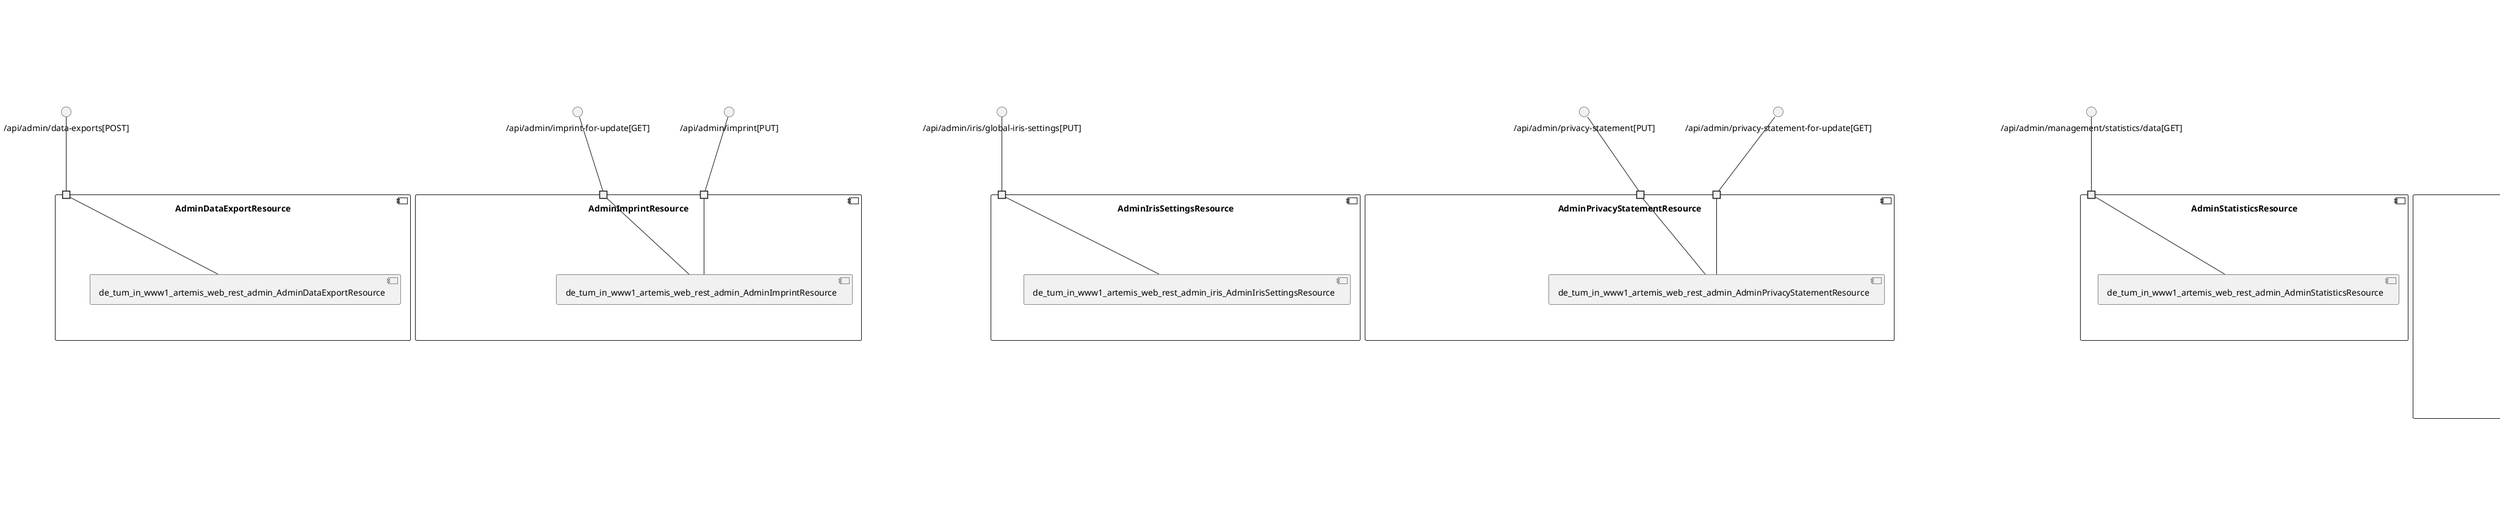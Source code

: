 @startuml
skinparam fixCircleLabelOverlapping true
component "AbstractQuizSubmissionService\n\n\n\n\n\n" {
[de_tum_in_www1_artemis_service_AbstractQuizSubmissionService]
}
component "AccountService\n\n\n\n\n\n" {
[de_tum_in_www1_artemis_service_AccountService]
}
component "AdminDataExportResource\n\n\n\n\n\n" {
[de_tum_in_www1_artemis_web_rest_admin_AdminDataExportResource]
portin " " as AdminDataExportResource.requires._api_admin_data_exports_POST_
"AdminDataExportResource.requires._api_admin_data_exports_POST_"--[de_tum_in_www1_artemis_web_rest_admin_AdminDataExportResource]
}
interface "/api/admin/data-exports[POST]" as interface._api_admin_data_exports_POST_
interface._api_admin_data_exports_POST_--"AdminDataExportResource.requires._api_admin_data_exports_POST_"
component "AdminImprintResource\n\n\n\n\n\n" {
[de_tum_in_www1_artemis_web_rest_admin_AdminImprintResource]
portin " " as AdminImprintResource.requires._api_admin_imprint_PUT_
portin " " as AdminImprintResource.requires._api_admin_imprint_for_update_GET_
"AdminImprintResource.requires._api_admin_imprint_for_update_GET_"--[de_tum_in_www1_artemis_web_rest_admin_AdminImprintResource]
"AdminImprintResource.requires._api_admin_imprint_PUT_"--[de_tum_in_www1_artemis_web_rest_admin_AdminImprintResource]
}
interface "/api/admin/imprint-for-update[GET]" as interface._api_admin_imprint_for_update_GET_
interface._api_admin_imprint_for_update_GET_--"AdminImprintResource.requires._api_admin_imprint_for_update_GET_"
interface "/api/admin/imprint[PUT]" as interface._api_admin_imprint_PUT_
interface._api_admin_imprint_PUT_--"AdminImprintResource.requires._api_admin_imprint_PUT_"
component "AdminIrisSettingsResource\n\n\n\n\n\n" {
[de_tum_in_www1_artemis_web_rest_admin_iris_AdminIrisSettingsResource]
portin " " as AdminIrisSettingsResource.requires._api_admin_iris_global_iris_settings_PUT_
"AdminIrisSettingsResource.requires._api_admin_iris_global_iris_settings_PUT_"--[de_tum_in_www1_artemis_web_rest_admin_iris_AdminIrisSettingsResource]
}
interface "/api/admin/iris/global-iris-settings[PUT]" as interface._api_admin_iris_global_iris_settings_PUT_
interface._api_admin_iris_global_iris_settings_PUT_--"AdminIrisSettingsResource.requires._api_admin_iris_global_iris_settings_PUT_"
component "AdminPrivacyStatementResource\n\n\n\n\n\n" {
[de_tum_in_www1_artemis_web_rest_admin_AdminPrivacyStatementResource]
portin " " as AdminPrivacyStatementResource.requires._api_admin_privacy_statement_for_update_GET_
portin " " as AdminPrivacyStatementResource.requires._api_admin_privacy_statement_PUT_
"AdminPrivacyStatementResource.requires._api_admin_privacy_statement_PUT_"--[de_tum_in_www1_artemis_web_rest_admin_AdminPrivacyStatementResource]
"AdminPrivacyStatementResource.requires._api_admin_privacy_statement_for_update_GET_"--[de_tum_in_www1_artemis_web_rest_admin_AdminPrivacyStatementResource]
}
interface "/api/admin/privacy-statement[PUT]" as interface._api_admin_privacy_statement_PUT_
interface._api_admin_privacy_statement_PUT_--"AdminPrivacyStatementResource.requires._api_admin_privacy_statement_PUT_"
interface "/api/admin/privacy-statement-for-update[GET]" as interface._api_admin_privacy_statement_for_update_GET_
interface._api_admin_privacy_statement_for_update_GET_--"AdminPrivacyStatementResource.requires._api_admin_privacy_statement_for_update_GET_"
component "AdminStatisticsResource\n\n\n\n\n\n" {
[de_tum_in_www1_artemis_web_rest_admin_AdminStatisticsResource]
portin " " as AdminStatisticsResource.requires._api_admin_management_statistics_data_GET_
"AdminStatisticsResource.requires._api_admin_management_statistics_data_GET_"--[de_tum_in_www1_artemis_web_rest_admin_AdminStatisticsResource]
}
interface "/api/admin/management/statistics/data[GET]" as interface._api_admin_management_statistics_data_GET_
interface._api_admin_management_statistics_data_GET_--"AdminStatisticsResource.requires._api_admin_management_statistics_data_GET_"
component "AdminSystemNotificationResource\n\n\n\n\n\n" {
[de_tum_in_www1_artemis_service_SystemNotificationService]
[de_tum_in_www1_artemis_web_rest_SystemNotificationResource]
[de_tum_in_www1_artemis_web_rest_admin_AdminSystemNotificationResource]
[de_tum_in_www1_artemis_repository_SystemNotificationRepository]
portin " " as AdminSystemNotificationResource.requires._api_admin_system_notifications
portin " " as AdminSystemNotificationResource.requires._api_system_notifications_GET_
[de_tum_in_www1_artemis_service_SystemNotificationService]..>[de_tum_in_www1_artemis_repository_SystemNotificationRepository] : requires
[de_tum_in_www1_artemis_web_rest_SystemNotificationResource]..>[de_tum_in_www1_artemis_repository_SystemNotificationRepository] : requires
[de_tum_in_www1_artemis_web_rest_admin_AdminSystemNotificationResource]..>[de_tum_in_www1_artemis_repository_SystemNotificationRepository] : requires
"AdminSystemNotificationResource.requires._api_system_notifications_GET_"--[de_tum_in_www1_artemis_web_rest_SystemNotificationResource]
"AdminSystemNotificationResource.requires._api_admin_system_notifications"--[de_tum_in_www1_artemis_web_rest_admin_AdminSystemNotificationResource]
}
interface "/api/system-notifications[GET]" as interface._api_system_notifications_GET_
interface._api_system_notifications_GET_--"AdminSystemNotificationResource.requires._api_system_notifications_GET_"
interface "/api/admin/system-notifications" as interface._api_admin_system_notifications
interface._api_admin_system_notifications--"AdminSystemNotificationResource.requires._api_admin_system_notifications"
component "AndroidAppSiteAssociationResource\n\n\n\n\n\n" {
[de_tum_in_www1_artemis_web_rest_AndroidAppSiteAssociationResource]
portin " " as AndroidAppSiteAssociationResource.requires.__well_known_assetlinks_json_GET_
"AndroidAppSiteAssociationResource.requires.__well_known_assetlinks_json_GET_"--[de_tum_in_www1_artemis_web_rest_AndroidAppSiteAssociationResource]
}
interface "/_well-known/assetlinks_json[GET]" as interface.__well_known_assetlinks_json_GET_
interface.__well_known_assetlinks_json_GET_--"AndroidAppSiteAssociationResource.requires.__well_known_assetlinks_json_GET_"
component "AnswerMessageResource\n\n\n\n\n\n" {
[de_tum_in_www1_artemis_web_rest_metis_AnswerMessageResource]
portin " " as AnswerMessageResource.requires._api_courses_DELETE_
portin " " as AnswerMessageResource.requires._api_courses_PUT_
"AnswerMessageResource.requires._api_courses_PUT_"--[de_tum_in_www1_artemis_web_rest_metis_AnswerMessageResource]
"AnswerMessageResource.requires._api_courses_DELETE_"--[de_tum_in_www1_artemis_web_rest_metis_AnswerMessageResource]
}
interface "/api/courses[PUT]" as interface._api_courses_PUT_
interface._api_courses_PUT_--"AnswerMessageResource.requires._api_courses_PUT_"
interface "/api/courses[DELETE]" as interface._api_courses_DELETE_
interface._api_courses_DELETE_--"AnswerMessageResource.requires._api_courses_DELETE_"
component "AnswerPostResource\n\n\n\n\n\n" {
[de_tum_in_www1_artemis_web_rest_metis_AnswerPostResource]
portin " " as AnswerPostResource.requires._api_courses_DELETE_
portin " " as AnswerPostResource.requires._api_courses_PUT_
"AnswerPostResource.requires._api_courses_PUT_"--[de_tum_in_www1_artemis_web_rest_metis_AnswerPostResource]
"AnswerPostResource.requires._api_courses_DELETE_"--[de_tum_in_www1_artemis_web_rest_metis_AnswerPostResource]
}
interface "/api/courses[PUT]" as interface._api_courses_PUT_
interface._api_courses_PUT_--"AnswerPostResource.requires._api_courses_PUT_"
interface "/api/courses[DELETE]" as interface._api_courses_DELETE_
interface._api_courses_DELETE_--"AnswerPostResource.requires._api_courses_DELETE_"
component "ApollonConversionResource\n\n\n\n\n\n" {
[de_tum_in_www1_artemis_web_rest_ApollonConversionResource]
portin " " as ApollonConversionResource.requires._api_apollon_convert_to_pdf_POST_
"ApollonConversionResource.requires._api_apollon_convert_to_pdf_POST_"--[de_tum_in_www1_artemis_web_rest_ApollonConversionResource]
}
interface "/api/apollon/convert-to-pdf[POST]" as interface._api_apollon_convert_to_pdf_POST_
interface._api_apollon_convert_to_pdf_POST_--"ApollonConversionResource.requires._api_apollon_convert_to_pdf_POST_"
component "ApollonConversionService\n\n\n\n\n\n" {
[de_tum_in_www1_artemis_service_connectors_apollon_ApollonConversionService]
}
component "AppleAppSiteAssociationResource\n\n\n\n\n\n" {
[de_tum_in_www1_artemis_web_rest_AppleAppSiteAssociationResource]
portin " " as AppleAppSiteAssociationResource.requires.__well_known_apple_app_site_association_GET_
"AppleAppSiteAssociationResource.requires.__well_known_apple_app_site_association_GET_"--[de_tum_in_www1_artemis_web_rest_AppleAppSiteAssociationResource]
}
interface "/_well-known/apple-app-site-association[GET]" as interface.__well_known_apple_app_site_association_GET_
interface.__well_known_apple_app_site_association_GET_--"AppleAppSiteAssociationResource.requires.__well_known_apple_app_site_association_GET_"
component "AthenaFeedbackSuggestionsService\n\n\n\n\n\n" {
[de_tum_in_www1_artemis_service_connectors_athena_AthenaFeedbackSuggestionsService]
[de_tum_in_www1_artemis_repository_GradingInstructionRepository]
[de_tum_in_www1_artemis_service_connectors_athena_AthenaFeedbackSuggestionsService]..>[de_tum_in_www1_artemis_repository_GradingInstructionRepository] : requires
}
component "AthenaSubmissionSelectionService\n\n\n\n\n\n" {
[de_tum_in_www1_artemis_service_connectors_athena_AthenaSubmissionSelectionService]
}
component "AuditEventService\n\n\n\n\n\n" {
[de_tum_in_www1_artemis_repository_PersistenceAuditEventRepository]
[de_tum_in_www1_artemis_service_AuditEventService]
[de_tum_in_www1_artemis_service_AuditEventService]..>[de_tum_in_www1_artemis_repository_PersistenceAuditEventRepository] : requires
}
component "AuditResource\n\n\n\n\n\n" {
[de_tum_in_www1_artemis_web_rest_admin_AuditResource]
portin " " as AuditResource.requires._api_admin_audits_GET_
"AuditResource.requires._api_admin_audits_GET_"--[de_tum_in_www1_artemis_web_rest_admin_AuditResource]
}
interface "/api/admin/audits[GET]" as interface._api_admin_audits_GET_
interface._api_admin_audits_GET_--"AuditResource.requires._api_admin_audits_GET_"
component "AuthorizationTestService\n\n\n\n\n\n" {
[de_tum_in_www1_artemis_authorization_AuthorizationTestService]
}
component "BambooBuildPlanService\n\n\n\n\n\n" {
[de_tum_in_www1_artemis_service_connectors_bamboo_BambooBuildPlanService]
}
component "BambooBuildPlanUpdateService\n\n\n\n\n\n" {
[de_tum_in_www1_artemis_service_connectors_bitbucket_BambooBuildPlanUpdateService]
}
component "BambooInternalUrlService\n\n\n\n\n\n" {
[de_tum_in_www1_artemis_service_connectors_bamboo_BambooInternalUrlService]
}
component "BambooMigrationService\n\n\n\n\n\n" {
[de_tum_in_www1_artemis_config_migration_entries_BambooMigrationService]
}
component "BambooProgrammingLanguageFeatureService\n\n\n\n\n\n" {
[de_tum_in_www1_artemis_service_connectors_bamboo_BambooProgrammingLanguageFeatureService]
}
component "BambooResultService\n\n\n\n\n\n" {
[de_tum_in_www1_artemis_service_connectors_bamboo_BambooResultService]
}
component "BambooService\n\n\n\n\n\n" {
[de_tum_in_www1_artemis_service_connectors_bamboo_BambooService]
}
component "BambooTriggerService\n\n\n\n\n\n" {
[de_tum_in_www1_artemis_service_connectors_bamboo_BambooTriggerService]
}
component "ClientForwardResource\n\n\n\n\n\n" {
[de_tum_in_www1_artemis_web_rest_ClientForwardResource]
}
component "ConversationMessageResource\n\n\n\n\n\n" {
[de_tum_in_www1_artemis_web_rest_metis_ConversationMessageResource]
portin " " as ConversationMessageResource.requires._api_courses_DELETE_
portin " " as ConversationMessageResource.requires._api_courses_PUT_
"ConversationMessageResource.requires._api_courses_PUT_"--[de_tum_in_www1_artemis_web_rest_metis_ConversationMessageResource]
"ConversationMessageResource.requires._api_courses_DELETE_"--[de_tum_in_www1_artemis_web_rest_metis_ConversationMessageResource]
}
interface "/api/courses[PUT]" as interface._api_courses_PUT_
interface._api_courses_PUT_--"ConversationMessageResource.requires._api_courses_PUT_"
interface "/api/courses[DELETE]" as interface._api_courses_DELETE_
interface._api_courses_DELETE_--"ConversationMessageResource.requires._api_courses_DELETE_"
component "ConversationNotificationService\n\n\n\n\n\n" {
[de_tum_in_www1_artemis_service_notifications_ConversationNotificationService]
[de_tum_in_www1_artemis_repository_metis_conversation_ConversationNotificationRepository]
[de_tum_in_www1_artemis_service_notifications_ConversationNotificationService]..>[de_tum_in_www1_artemis_repository_metis_conversation_ConversationNotificationRepository] : requires
}
component "DefaultTemplateUpgradeService\n\n\n\n\n\n" {
[de_tum_in_www1_artemis_service_programming_DefaultTemplateUpgradeService]
}
component "DragAndDropQuizAnswerConversionService\n\n\n\n\n\n" {
[de_tum_in_www1_artemis_service_DragAndDropQuizAnswerConversionService]
}
component "EntityFileService\n\n\n\n\n\n" {
[de_tum_in_www1_artemis_service_EntityFileService]
}
component "ExerciseLifecycleService\n\n\n\n\n\n" {
[de_tum_in_www1_artemis_service_ExerciseLifecycleService]
}
component "ExerciseSpecificationService\n\n\n\n\n\n" {
[de_tum_in_www1_artemis_service_ExerciseSpecificationService]
}
component "ExerciseWithSubmissionsExportService\n\n\n\n\n\n" {
[de_tum_in_www1_artemis_service_export_ExerciseWithSubmissionsExportService]
}
component "FeatureToggleResource\n\n\n\n\n\n" {
[de_tum_in_www1_artemis_web_rest_admin_FeatureToggleResource]
portin " " as FeatureToggleResource.requires._api_admin_feature_toggle_PUT_
"FeatureToggleResource.requires._api_admin_feature_toggle_PUT_"--[de_tum_in_www1_artemis_web_rest_admin_FeatureToggleResource]
}
interface "/api/admin/feature-toggle[PUT]" as interface._api_admin_feature_toggle_PUT_
interface._api_admin_feature_toggle_PUT_--"FeatureToggleResource.requires._api_admin_feature_toggle_PUT_"
component "FeatureToggleService\n\n\n\n\n\n" {
[de_tum_in_www1_artemis_service_feature_FeatureToggleService]
}
component "FileUploadExerciseWithSubmissionsExportService\n\n\n\n\n\n" {
[de_tum_in_www1_artemis_service_export_FileUploadExerciseWithSubmissionsExportService]
}
component "FileUploadSubmissionExportService\n\n\n\n\n\n" {
[de_tum_in_www1_artemis_service_export_FileUploadSubmissionExportService]
}
component "GeneralInstantNotificationService\n\n\n\n\n\n" {
[de_tum_in_www1_artemis_service_notifications_GeneralInstantNotificationService]
}
component "GitLabCIBuildPlanService\n\n\n\n\n\n" {
[de_tum_in_www1_artemis_service_connectors_gitlabci_GitLabCIBuildPlanService]
}
component "GitLabCIProgrammingLanguageFeatureService\n\n\n\n\n\n" {
[de_tum_in_www1_artemis_service_connectors_gitlabci_GitLabCIProgrammingLanguageFeatureService]
}
component "GitLabCIResultService\n\n\n\n\n\n" {
[de_tum_in_www1_artemis_service_connectors_gitlabci_GitLabCIResultService]
}
component "GitLabCITriggerService\n\n\n\n\n\n" {
[de_tum_in_www1_artemis_service_connectors_gitlabci_GitLabCITriggerService]
}
component "GitLabCIUserManagementService\n\n\n\n\n\n" {
[de_tum_in_www1_artemis_service_connectors_gitlabci_GitLabCIUserManagementService]
}
component "GitLabJenkinsMigrationService\n\n\n\n\n\n" {
[de_tum_in_www1_artemis_config_migration_entries_GitLabJenkinsMigrationService]
}
component "GroupNotificationScheduleService\n\n\n\n\n\n" {
[de_tum_in_www1_artemis_service_notifications_GroupNotificationScheduleService]
}
component "GuidedTourSettingsResource\n\n\n\n\n\n" {
[de_tum_in_www1_artemis_web_rest_GuidedTourSettingsResource]
portin " " as GuidedTourSettingsResource.requires._api_guided_tour_settings
"GuidedTourSettingsResource.requires._api_guided_tour_settings"--[de_tum_in_www1_artemis_web_rest_GuidedTourSettingsResource]
}
interface "/api/guided-tour-settings" as interface._api_guided_tour_settings
interface._api_guided_tour_settings--"GuidedTourSettingsResource.requires._api_guided_tour_settings"
component "InternalUrlService\n\n\n\n\n\n" {
[de_tum_in_www1_artemis_service_InternalUrlService]
}
component "IrisConnectorService\n\n\n\n\n\n" {
[de_tum_in_www1_artemis_service_connectors_iris_IrisConnectorService]
}
component "IrisModelsResource\n\n\n\n\n\n" {
[de_tum_in_www1_artemis_web_rest_iris_IrisModelsResource]
portin " " as IrisModelsResource.requires._api_iris_models_GET_
"IrisModelsResource.requires._api_iris_models_GET_"--[de_tum_in_www1_artemis_web_rest_iris_IrisModelsResource]
}
interface "/api/iris/models[GET]" as interface._api_iris_models_GET_
interface._api_iris_models_GET_--"IrisModelsResource.requires._api_iris_models_GET_"
component "IrisWebsocketService\n\n\n\n\n\n" {
[de_tum_in_www1_artemis_service_iris_IrisWebsocketService]
}
component "JenkinsInternalUrlService\n\n\n\n\n\n" {
[de_tum_in_www1_artemis_service_connectors_jenkins_JenkinsInternalUrlService]
}
component "JenkinsJobPermissionsService\n\n\n\n\n\n" {
[de_tum_in_www1_artemis_service_connectors_jenkins_jobs_JenkinsJobPermissionsService]
}
component "JenkinsJobService\n\n\n\n\n\n" {
[de_tum_in_www1_artemis_service_connectors_jenkins_jobs_JenkinsJobService]
}
component "JenkinsProgrammingLanguageFeatureService\n\n\n\n\n\n" {
[de_tum_in_www1_artemis_service_connectors_jenkins_JenkinsProgrammingLanguageFeatureService]
}
component "JenkinsResultService\n\n\n\n\n\n" {
[de_tum_in_www1_artemis_service_connectors_jenkins_JenkinsResultService]
}
component "JenkinsService\n\n\n\n\n\n" {
[de_tum_in_www1_artemis_service_connectors_jenkins_JenkinsService]
}
component "JenkinsTriggerService\n\n\n\n\n\n" {
[de_tum_in_www1_artemis_service_connectors_jenkins_JenkinsTriggerService]
}
component "LdapUserService\n\n\n\n\n\n" {
[de_tum_in_www1_artemis_service_ldap_LdapUserService]
}
component "LegacyResource\n\n\n\n\n\n" {
[de_tum_in_www1_artemis_web_rest_LegacyResource]
portin " " as LegacyResource.requires._api_lti_launch_POST_
portin " " as LegacyResource.requires._api_programming_exercises_test_cases_changed_POST_
portin " " as LegacyResource.requires._api_programming_exercises_new_result_POST_
portin " " as LegacyResource.requires._api_programming_submissions_POST_
"LegacyResource.requires._api_lti_launch_POST_"--[de_tum_in_www1_artemis_web_rest_LegacyResource]
"LegacyResource.requires._api_programming_exercises_new_result_POST_"--[de_tum_in_www1_artemis_web_rest_LegacyResource]
"LegacyResource.requires._api_programming_submissions_POST_"--[de_tum_in_www1_artemis_web_rest_LegacyResource]
"LegacyResource.requires._api_programming_exercises_test_cases_changed_POST_"--[de_tum_in_www1_artemis_web_rest_LegacyResource]
}
interface "/api/lti/launch[POST]" as interface._api_lti_launch_POST_
interface._api_lti_launch_POST_--"LegacyResource.requires._api_lti_launch_POST_"
interface "/api/programming-exercises/new-result[POST]" as interface._api_programming_exercises_new_result_POST_
interface._api_programming_exercises_new_result_POST_--"LegacyResource.requires._api_programming_exercises_new_result_POST_"
interface "/api/programming-submissions[POST]" as interface._api_programming_submissions_POST_
interface._api_programming_submissions_POST_--"LegacyResource.requires._api_programming_submissions_POST_"
interface "/api/programming-exercises/test-cases-changed[POST]" as interface._api_programming_exercises_test_cases_changed_POST_
interface._api_programming_exercises_test_cases_changed_POST_--"LegacyResource.requires._api_programming_exercises_test_cases_changed_POST_"
component "LegalDocumentService\n\n\n\n\n\n" {
[de_tum_in_www1_artemis_service_LegalDocumentService]
}
component "LinkPreviewResource\n\n\n\n\n\n" {
[de_tum_in_www1_artemis_web_rest_ogparser_LinkPreviewResource]
portin " " as LinkPreviewResource.requires._api_link_preview_POST_
"LinkPreviewResource.requires._api_link_preview_POST_"--[de_tum_in_www1_artemis_web_rest_ogparser_LinkPreviewResource]
}
interface "/api/link-preview[POST]" as interface._api_link_preview_POST_
interface._api_link_preview_POST_--"LinkPreviewResource.requires._api_link_preview_POST_"
component "LinkPreviewService\n\n\n\n\n\n" {
[de_tum_in_www1_artemis_service_linkpreview_LinkPreviewService]
}
component "LocalCIBuildJobManagementService\n\n\n\n\n\n" {
[de_tum_in_www1_artemis_service_connectors_localci_LocalCIBuildJobManagementService]
}
component "LocalCIBuildPlanService\n\n\n\n\n\n" {
[de_tum_in_www1_artemis_service_connectors_localci_LocalCIBuildPlanService]
}
component "LocalCIContainerService\n\n\n\n\n\n" {
[de_tum_in_www1_artemis_service_connectors_localci_LocalCIContainerService]
}
component "LocalCIDockerService\n\n\n\n\n\n" {
[de_tum_in_www1_artemis_service_connectors_localci_LocalCIDockerService]
}
component "LocalCIProgrammingLanguageFeatureService\n\n\n\n\n\n" {
[de_tum_in_www1_artemis_service_connectors_localci_LocalCIProgrammingLanguageFeatureService]
}
component "LocalCIResultService\n\n\n\n\n\n" {
[de_tum_in_www1_artemis_service_connectors_localci_LocalCIResultService]
}
component "LocalCIService\n\n\n\n\n\n" {
[de_tum_in_www1_artemis_service_connectors_localci_LocalCIService]
}
component "LocalCITriggerService\n\n\n\n\n\n" {
[de_tum_in_www1_artemis_service_connectors_localci_LocalCITriggerService]
}
component "LocalVCService\n\n\n\n\n\n" {
[de_tum_in_www1_artemis_service_connectors_localvc_LocalVCService]
}
component "LogResource\n\n\n\n\n\n" {
[de_tum_in_www1_artemis_web_rest_admin_LogResource]
portin " " as LogResource.requires._api_admin_logs
"LogResource.requires._api_admin_logs"--[de_tum_in_www1_artemis_web_rest_admin_LogResource]
}
interface "/api/admin/logs" as interface._api_admin_logs
interface._api_admin_logs--"LogResource.requires._api_admin_logs"
component "LongFeedbackTextResource\n\n\n\n\n\n" {
[de_tum_in_www1_artemis_service_FeedbackService]
[de_tum_in_www1_artemis_repository_LongFeedbackTextRepository]
[de_tum_in_www1_artemis_web_rest_LongFeedbackTextResource]
portin " " as LongFeedbackTextResource.requires._api_results___long_feedback_GET_
[de_tum_in_www1_artemis_service_FeedbackService]..>[de_tum_in_www1_artemis_repository_LongFeedbackTextRepository] : requires
[de_tum_in_www1_artemis_web_rest_LongFeedbackTextResource]..>[de_tum_in_www1_artemis_repository_LongFeedbackTextRepository] : requires
"LongFeedbackTextResource.requires._api_results___long_feedback_GET_"--[de_tum_in_www1_artemis_web_rest_LongFeedbackTextResource]
}
interface "/api/results/*/long-feedback[GET]" as interface._api_results___long_feedback_GET_
interface._api_results___long_feedback_GET_--"LongFeedbackTextResource.requires._api_results___long_feedback_GET_"
component "LtiNewResultService\n\n\n\n\n\n" {
[de_tum_in_www1_artemis_service_connectors_lti_LtiNewResultService]
}
component "MailService\n\n\n\n\n\n" {
[de_tum_in_www1_artemis_service_notifications_MailService]
}
component "MainInstanceMessageSendService\n\n\n\n\n\n" {
[de_tum_in_www1_artemis_service_messaging_MainInstanceMessageSendService]
[de_tum_in_www1_artemis_service_messaging_DistributedInstanceMessageSendService]
[de_tum_in_www1_artemis_service_listeners_ResultListener]
[de_tum_in_www1_artemis_service_listeners_ResultListener]..>[de_tum_in_www1_artemis_service_messaging_MainInstanceMessageSendService] : requires
[de_tum_in_www1_artemis_service_listeners_ResultListener]..>[de_tum_in_www1_artemis_service_messaging_DistributedInstanceMessageSendService] : requires
}
component "MigrationService\n\n\n\n\n\n" {
[de_tum_in_www1_artemis_repository_MigrationChangeRepository]
[de_tum_in_www1_artemis_config_migration_MigrationService]
[de_tum_in_www1_artemis_config_migration_MigrationService]..>[de_tum_in_www1_artemis_repository_MigrationChangeRepository] : requires
}
component "ModelingExerciseWithSubmissionsExportService\n\n\n\n\n\n" {
[de_tum_in_www1_artemis_service_export_ModelingExerciseWithSubmissionsExportService]
}
component "ModelingPlagiarismDetectionService\n\n\n\n\n\n" {
[de_tum_in_www1_artemis_service_plagiarism_ModelingPlagiarismDetectionService]
}
component "ModelingSubmissionExportService\n\n\n\n\n\n" {
[de_tum_in_www1_artemis_service_export_ModelingSubmissionExportService]
}
component "OAuth2JWKSResource\n\n\n\n\n\n" {
[de_tum_in_www1_artemis_web_rest_OAuth2JWKSResource]
portin " " as OAuth2JWKSResource.requires.__well_known_jwks_json_GET_
"OAuth2JWKSResource.requires.__well_known_jwks_json_GET_"--[de_tum_in_www1_artemis_web_rest_OAuth2JWKSResource]
}
interface "/_well-known/jwks_json[GET]" as interface.__well_known_jwks_json_GET_
interface.__well_known_jwks_json_GET_--"OAuth2JWKSResource.requires.__well_known_jwks_json_GET_"
component "ParticipationLifecycleService\n\n\n\n\n\n" {
[de_tum_in_www1_artemis_service_ParticipationLifecycleService]
}
component "PlagiarismCacheService\n\n\n\n\n\n" {
[de_tum_in_www1_artemis_service_plagiarism_cache_PlagiarismCacheService]
}
component "PlagiarismWebsocketService\n\n\n\n\n\n" {
[de_tum_in_www1_artemis_service_plagiarism_PlagiarismWebsocketService]
}
component "PlantUmlResource\n\n\n\n\n\n" {
[de_tum_in_www1_artemis_web_rest_PlantUmlResource]
portin " " as PlantUmlResource.requires._svg_GET_
portin " " as PlantUmlResource.requires._png_GET_
"PlantUmlResource.requires._png_GET_"--[de_tum_in_www1_artemis_web_rest_PlantUmlResource]
"PlantUmlResource.requires._svg_GET_"--[de_tum_in_www1_artemis_web_rest_PlantUmlResource]
}
interface "/png[GET]" as interface._png_GET_
interface._png_GET_--"PlantUmlResource.requires._png_GET_"
interface "/svg[GET]" as interface._svg_GET_
interface._svg_GET_--"PlantUmlResource.requires._svg_GET_"
component "PlantUmlService\n\n\n\n\n\n" {
[de_tum_in_www1_artemis_service_PlantUmlService]
}
component "PostResource\n\n\n\n\n\n" {
[de_tum_in_www1_artemis_web_rest_metis_PostResource]
portin " " as PostResource.requires._api_courses_PUT_
portin " " as PostResource.requires._api_courses_DELETE_
portin " " as PostResource.requires._api_courses___posts_similarity_check_POST_
"PostResource.requires._api_courses_PUT_"--[de_tum_in_www1_artemis_web_rest_metis_PostResource]
"PostResource.requires._api_courses___posts_similarity_check_POST_"--[de_tum_in_www1_artemis_web_rest_metis_PostResource]
"PostResource.requires._api_courses_DELETE_"--[de_tum_in_www1_artemis_web_rest_metis_PostResource]
}
interface "/api/courses[PUT]" as interface._api_courses_PUT_
interface._api_courses_PUT_--"PostResource.requires._api_courses_PUT_"
interface "/api/courses/*/posts/similarity-check[POST]" as interface._api_courses___posts_similarity_check_POST_
interface._api_courses___posts_similarity_check_POST_--"PostResource.requires._api_courses___posts_similarity_check_POST_"
interface "/api/courses[DELETE]" as interface._api_courses_DELETE_
interface._api_courses_DELETE_--"PostResource.requires._api_courses_DELETE_"
component "ProfileService\n\n\n\n\n\n" {
[de_tum_in_www1_artemis_service_ProfileService]
}
component "ProgrammingAssessmentService\n\n\n\n\n\n" {
[de_tum_in_www1_artemis_service_programming_ProgrammingAssessmentService]
}
component "ProgrammingExerciseFeedbackCreationService\n\n\n\n\n\n" {
[de_tum_in_www1_artemis_service_programming_ProgrammingExerciseFeedbackCreationService]
}
component "ProgrammingExerciseImportFromFileService\n\n\n\n\n\n" {
[de_tum_in_www1_artemis_service_programming_ProgrammingExerciseImportFromFileService]
}
component "ProgrammingExerciseRepositoryService\n\n\n\n\n\n" {
[de_tum_in_www1_artemis_service_programming_ProgrammingExerciseRepositoryService]
}
component "ProgrammingMessagingService\n\n\n\n\n\n" {
[de_tum_in_www1_artemis_service_programming_ProgrammingMessagingService]
}
component "PublicImprintResource\n\n\n\n\n\n" {
[de_tum_in_www1_artemis_web_rest_open_PublicImprintResource]
portin " " as PublicImprintResource.requires._api_public_imprint_GET_
"PublicImprintResource.requires._api_public_imprint_GET_"--[de_tum_in_www1_artemis_web_rest_open_PublicImprintResource]
}
interface "/api/public/imprint[GET]" as interface._api_public_imprint_GET_
interface._api_public_imprint_GET_--"PublicImprintResource.requires._api_public_imprint_GET_"
component "PublicPrivacyStatementResource\n\n\n\n\n\n" {
[de_tum_in_www1_artemis_web_rest_open_PublicPrivacyStatementResource]
portin " " as PublicPrivacyStatementResource.requires._api_public_privacy_statement_GET_
"PublicPrivacyStatementResource.requires._api_public_privacy_statement_GET_"--[de_tum_in_www1_artemis_web_rest_open_PublicPrivacyStatementResource]
}
interface "/api/public/privacy-statement[GET]" as interface._api_public_privacy_statement_GET_
interface._api_public_privacy_statement_GET_--"PublicPrivacyStatementResource.requires._api_public_privacy_statement_GET_"
component "PublicResultResource\n\n\n\n\n\n" {
[de_tum_in_www1_artemis_web_rest_open_PublicResultResource]
portin " " as PublicResultResource.requires._api_public_programming_exercises_new_result_POST_
"PublicResultResource.requires._api_public_programming_exercises_new_result_POST_"--[de_tum_in_www1_artemis_web_rest_open_PublicResultResource]
}
interface "/api/public/programming-exercises/new-result[POST]" as interface._api_public_programming_exercises_new_result_POST_
interface._api_public_programming_exercises_new_result_POST_--"PublicResultResource.requires._api_public_programming_exercises_new_result_POST_"
component "PublicSystemNotificationResource\n\n\n\n\n\n" {
[de_tum_in_www1_artemis_web_rest_open_PublicSystemNotificationResource]
portin " " as PublicSystemNotificationResource.requires._api_public_system_notifications_active_GET_
"PublicSystemNotificationResource.requires._api_public_system_notifications_active_GET_"--[de_tum_in_www1_artemis_web_rest_open_PublicSystemNotificationResource]
}
interface "/api/public/system-notifications/active[GET]" as interface._api_public_system_notifications_active_GET_
interface._api_public_system_notifications_active_GET_--"PublicSystemNotificationResource.requires._api_public_system_notifications_active_GET_"
component "QuizExerciseImportService\n\n\n\n\n\n" {
[de_tum_in_www1_artemis_service_QuizExerciseImportService]
}
component "QuizMessagingService\n\n\n\n\n\n" {
[de_tum_in_www1_artemis_service_QuizMessagingService]
}
component "QuizSubmissionWebsocketService\n\n\n\n\n\n" {
[de_tum_in_www1_artemis_web_websocket_QuizSubmissionWebsocketService]
}
component "ReactionResource\n\n\n\n\n\n" {
[de_tum_in_www1_artemis_web_rest_metis_ReactionResource]
portin " " as ReactionResource.requires._api_courses_DELETE_
"ReactionResource.requires._api_courses_DELETE_"--[de_tum_in_www1_artemis_web_rest_metis_ReactionResource]
}
interface "/api/courses[DELETE]" as interface._api_courses_DELETE_
interface._api_courses_DELETE_--"ReactionResource.requires._api_courses_DELETE_"
component "RepositoryAccessService\n\n\n\n\n\n" {
[de_tum_in_www1_artemis_service_RepositoryAccessService]
}
component "RepositoryService\n\n\n\n\n\n" {
[de_tum_in_www1_artemis_service_RepositoryService]
}
component "ResourceLoaderService\n\n\n\n\n\n" {
[de_tum_in_www1_artemis_service_ResourceLoaderService]
}
component "ResultWebsocketService\n\n\n\n\n\n" {
[de_tum_in_www1_artemis_web_websocket_ResultWebsocketService]
}
component "ScheduleService\n\n\n\n\n\n" {
[de_tum_in_www1_artemis_service_scheduled_ScheduleService]
}
component "SecurityMetersService\n\n\n\n\n\n" {
[de_tum_in_www1_artemis_management_SecurityMetersService]
}
component "TeamWebsocketService\n\n\n\n\n\n" {
[de_tum_in_www1_artemis_web_websocket_team_TeamWebsocketService]
}
component "TemplateUpgradePolicy\n\n\n\n\n\n" {
[de_tum_in_www1_artemis_service_programming_TemplateUpgradePolicy]
}
component "TestRepositoryResource\n\n\n\n\n\n" {
[de_tum_in_www1_artemis_web_rest_repository_TestRepositoryResource]
portin " " as TestRepositoryResource.requires._api_test_repository
"TestRepositoryResource.requires._api_test_repository"--[de_tum_in_www1_artemis_web_rest_repository_TestRepositoryResource]
}
interface "/api/test-repository" as interface._api_test_repository
interface._api_test_repository--"TestRepositoryResource.requires._api_test_repository"
component "TextAssessmentService\n\n\n\n\n\n" {
[de_tum_in_www1_artemis_service_TextAssessmentService]
}
component "TextExerciseWithSubmissionsExportService\n\n\n\n\n\n" {
[de_tum_in_www1_artemis_service_export_TextExerciseWithSubmissionsExportService]
}
component "TextPlagiarismDetectionService\n\n\n\n\n\n" {
[de_tum_in_www1_artemis_service_plagiarism_TextPlagiarismDetectionService]
}
component "TextSubmissionExportService\n\n\n\n\n\n" {
[de_tum_in_www1_artemis_service_export_TextSubmissionExportService]
}
component "TimeResource\n\n\n\n\n\n" {
[de_tum_in_www1_artemis_web_rest_open_TimeResource]
portin " " as TimeResource.requires._api_public_time_GET_
"TimeResource.requires._api_public_time_GET_"--[de_tum_in_www1_artemis_web_rest_open_TimeResource]
}
interface "/api/public/time[GET]" as interface._api_public_time_GET_
interface._api_public_time_GET_--"TimeResource.requires._api_public_time_GET_"
component "TimeService\n\n\n\n\n\n" {
[de_tum_in_www1_artemis_service_TimeService]
}
component "TitleCacheEvictionService\n\n\n\n\n\n" {
[de_tum_in_www1_artemis_service_TitleCacheEvictionService]
}
component "TutorLeaderboardService\n\n\n\n\n\n" {
[de_tum_in_www1_artemis_repository_SingleUserNotificationRepository]
[de_tum_in_www1_artemis_service_metis_conversation_auth_OneToOneChatAuthorizationService]
[de_tum_in_www1_artemis_web_rest_metis_conversation_GroupChatResource]
[de_tum_in_www1_artemis_service_OnlineCourseConfigurationService]
[de_tum_in_www1_artemis_service_TextBlockService]
[de_tum_in_www1_artemis_util_IrisUtilTestService]
[de_tum_in_www1_artemis_service_TutorParticipationService]
[de_tum_in_www1_artemis_repository_ProgrammingExerciseRepository]
[de_tum_in_www1_artemis_web_rest_QuizExerciseResource]
[de_tum_in_www1_artemis_service_exam_ExamDateService]
[de_tum_in_www1_artemis_service_QuizService]
[de_tum_in_www1_artemis_repository_AuxiliaryRepositoryRepository]
[de_tum_in_www1_artemis_repository_tutorialgroups_TutorialGroupRepository]
[de_tum_in_www1_artemis_service_export_DataExportExerciseCreationService]
[de_tum_in_www1_artemis_repository_VideoUnitRepository]
[de_tum_in_www1_artemis_service_hestia_ProgrammingExerciseTaskService]
[de_tum_in_www1_artemis_repository_metis_conversation_GroupChatRepository]
[de_tum_in_www1_artemis_service_SlideSplitterService]
[de_tum_in_www1_artemis_repository_metis_conversation_OneToOneChatRepository]
[de_tum_in_www1_artemis_web_rest_QuizSubmissionResource]
[de_tum_in_www1_artemis_service_connectors_lti_Lti10Service]
[de_tum_in_www1_artemis_service_ConsistencyCheckService]
[de_tum_in_www1_artemis_exercise_programmingexercise_ProgrammingExerciseUtilService]
[de_tum_in_www1_artemis_repository_ProgrammingSubmissionRepository]
[de_tum_in_www1_artemis_repository_LearningPathRepository]
[de_tum_in_www1_artemis_web_rest_tutorialgroups_TutorialGroupFreePeriodResource]
[de_tum_in_www1_artemis_service_hestia_behavioral_BehavioralTestCaseService]
[de_tum_in_www1_artemis_web_rest_FileUploadExerciseResource]
[de_tum_in_www1_artemis_exercise_programmingexercise_ProgrammingExerciseResultTestService]
[de_tum_in_www1_artemis_service_scheduled_NotificationScheduleService]
[de_tum_in_www1_artemis_repository_hestia_CoverageReportRepository]
[de_tum_in_www1_artemis_service_ComplaintService]
[de_tum_in_www1_artemis_web_rest_plagiarism_PlagiarismCaseResource]
[de_tum_in_www1_artemis_repository_ProgrammingExerciseStudentParticipationTestRepository]
[de_tum_in_www1_artemis_service_connectors_localvc_LocalVCServletService]
[de_tum_in_www1_artemis_service_programming_ProgrammingExerciseImportBasicService]
[de_tum_in_www1_artemis_web_rest_BonusResource]
[de_tum_in_www1_artemis_service_FileUploadSubmissionService]
[de_tum_in_www1_artemis_repository_iris_IrisSettingsRepository]
[de_tum_in_www1_artemis_repository_DragAndDropMappingRepository]
[de_tum_in_www1_artemis_util_HestiaUtilTestService]
[de_tum_in_www1_artemis_exercise_ExerciseUtilService]
[de_tum_in_www1_artemis_web_rest_metis_conversation_OneToOneChatResource]
[de_tum_in_www1_artemis_repository_hestia_ProgrammingExerciseGitDiffReportRepository]
[de_tum_in_www1_artemis_repository_ComplaintRepository]
[de_tum_in_www1_artemis_service_metis_conversation_auth_GroupChatAuthorizationService]
[de_tum_in_www1_artemis_exercise_programmingexercise_ProgrammingExerciseTestService]
[de_tum_in_www1_artemis_service_LectureUnitProcessingService]
[de_tum_in_www1_artemis_web_rest_admin_AdminExamResource]
[de_tum_in_www1_artemis_web_rest_ConsistencyCheckResource]
[de_tum_in_www1_artemis_service_export_DataExportQuizExerciseCreationService]
[de_tum_in_www1_artemis_service_exam_ExamSessionService]
[de_tum_in_www1_artemis_service_FileService]
[de_tum_in_www1_artemis_repository_GroupNotificationRepository]
[de_tum_in_www1_artemis_repository_ModelElementRepository]
[de_tum_in_www1_artemis_service_connectors_bitbucket_BitbucketService]
[de_tum_in_www1_artemis_web_rest_admin_AdminModelingExerciseResource]
[de_tum_in_www1_artemis_competency_CompetencyUtilService]
[de_tum_in_www1_artemis_repository_ExamLiveEventRepository]
[de_tum_in_www1_artemis_repository_DragItemRepository]
[de_tum_in_www1_artemis_repository_TutorParticipationRepository]
[de_tum_in_www1_artemis_assessment_ComplaintUtilService]
[de_tum_in_www1_artemis_repository_LectureUnitRepository]
[de_tum_in_www1_artemis_repository_CustomAuditEventRepository]
[de_tum_in_www1_artemis_repository_tutorialgroups_TutorialGroupNotificationRepository]
[de_tum_in_www1_artemis_web_rest_ModelingExerciseResource]
[de_tum_in_www1_artemis_service_programming_AuxiliaryRepositoryService]
[de_tum_in_www1_artemis_service_metis_AnswerPostService]
[de_tum_in_www1_artemis_repository_SubmissionPolicyRepository]
[de_tum_in_www1_artemis_service_LectureService]
[de_tum_in_www1_artemis_service_ModelingSubmissionService]
[de_tum_in_www1_artemis_repository_tutorialgroups_TutorialGroupRegistrationRepository]
[de_tum_in_www1_artemis_service_metis_conversation_ConversationService]
[de_tum_in_www1_artemis_repository_TemplateProgrammingExerciseParticipationRepository]
[de_tum_in_www1_artemis_repository_OnlineCourseConfigurationRepository]
[de_tum_in_www1_artemis_web_rest_TutorEffortResource]
[de_tum_in_www1_artemis_repository_ProgrammingExerciseTestRepository]
[de_tum_in_www1_artemis_service_tutorialgroups_TutorialGroupScheduleService]
[de_tum_in_www1_artemis_web_rest_ModelingAssessmentResource]
[de_tum_in_www1_artemis_service_notifications_push_notifications_ApplePushNotificationService]
[de_tum_in_www1_artemis_repository_ExamRepository]
[de_tum_in_www1_artemis_repository_SubmittedAnswerRepository]
[de_tum_in_www1_artemis_service_LectureUnitService]
[de_tum_in_www1_artemis_web_rest_SubmissionResource]
[de_tum_in_www1_artemis_repository_LectureUnitCompletionRepository]
[de_tum_in_www1_artemis_exercise_programmingexercise_ContinuousIntegrationTestService]
[de_tum_in_www1_artemis_exercise_textexercise_TextExerciseUtilService]
[de_tum_in_www1_artemis_service_CompetencyService]
[de_tum_in_www1_artemis_util_RequestUtilService]
[de_tum_in_www1_artemis_service_exam_ExamLiveEventsService]
[de_tum_in_www1_artemis_web_rest_ComplaintResource]
[de_tum_in_www1_artemis_web_rest_lecture_OnlineUnitResource]
[de_tum_in_www1_artemis_repository_ComplaintResponseRepository]
[de_tum_in_www1_artemis_repository_CompetencyRepository]
[de_tum_in_www1_artemis_web_rest_hestia_ExerciseHintResource]
[de_tum_in_www1_artemis_service_TextExerciseService]
[de_tum_in_www1_artemis_web_rest_AccountResource]
[de_tum_in_www1_artemis_service_plagiarism_ProgrammingPlagiarismDetectionService]
[de_tum_in_www1_artemis_service_exam_StudentExamService]
[de_tum_in_www1_artemis_repository_tutorialgroups_TutorialGroupsConfigurationRepository]
[de_tum_in_www1_artemis_service_export_DataExportCreationService]
[de_tum_in_www1_artemis_repository_plagiarism_PlagiarismComparisonRepository]
[de_tum_in_www1_artemis_service_PresentationPointsCalculationService]
[de_tum_in_www1_artemis_assessment_GradingScaleUtilService]
[de_tum_in_www1_artemis_service_ExerciseDeletionService]
[de_tum_in_www1_artemis_util_ExerciseIntegrationTestUtils]
[de_tum_in_www1_artemis_repository_OnlineUnitRepository]
[de_tum_in_www1_artemis_web_rest_ParticipationResource]
[de_tum_in_www1_artemis_repository_FeedbackRepository]
[de_tum_in_www1_artemis_plagiarism_PlagiarismUtilService]
[de_tum_in_www1_artemis_service_metis_PostService]
[de_tum_in_www1_artemis_web_rest_ProgrammingExerciseResource]
[de_tum_in_www1_artemis_service_connectors_lti_Lti13Service]
[de_tum_in_www1_artemis_web_rest_ProgrammingAssessmentResource]
[de_tum_in_www1_artemis_service_connectors_localci_LocalCIBuildJobExecutionService]
[de_tum_in_www1_artemis_service_ExerciseDateService]
[de_tum_in_www1_artemis_service_connectors_athena_AthenaFeedbackSendingService]
[de_tum_in_www1_artemis_repository_NotificationRepository]
[de_tum_in_www1_artemis_service_OrganizationService]
[de_tum_in_www1_artemis_repository_ExerciseRepository]
[de_tum_in_www1_artemis_service_GradingScaleService]
[de_tum_in_www1_artemis_repository_GradeStepRepository]
[de_tum_in_www1_artemis_web_rest_FileUploadSubmissionResource]
[de_tum_in_www1_artemis_service_SubmissionPolicyService]
[de_tum_in_www1_artemis_user_UserTestService]
[de_tum_in_www1_artemis_service_hestia_ProgrammingExerciseGitDiffReportService]
[de_tum_in_www1_artemis_repository_UserRepository]
[de_tum_in_www1_artemis_service_exam_ExamService]
[de_tum_in_www1_artemis_service_connectors_bitbucket_BitbucketUserManagementService]
[de_tum_in_www1_artemis_service_TextSubmissionService]
[de_tum_in_www1_artemis_service_connectors_localci_LocalCIConnectorService]
[de_tum_in_www1_artemis_service_FileUploadExerciseService]
[de_tum_in_www1_artemis_service_QuizBatchService]
[de_tum_in_www1_artemis_web_rest_UserResource]
[de_tum_in_www1_artemis_repository_SubmissionVersionRepository]
[de_tum_in_www1_artemis_repository_hestia_CoverageFileReportRepository]
[de_tum_in_www1_artemis_web_rest_GradingScaleResource]
[de_tum_in_www1_artemis_web_rest_StaticCodeAnalysisResource]
[de_tum_in_www1_artemis_repository_SolutionProgrammingExerciseParticipationRepository]
[de_tum_in_www1_artemis_web_rest_CompetencyResource]
[de_tum_in_www1_artemis_service_FileUploadExerciseImportService]
[de_tum_in_www1_artemis_service_export_DataExportService]
[de_tum_in_www1_artemis_web_rest_open_PublicLtiResource]
[de_tum_in_www1_artemis_team_TeamUtilService]
[de_tum_in_www1_artemis_util_PageableSearchUtilService]
[de_tum_in_www1_artemis_repository_tutorialgroups_TutorialGroupScheduleRepository]
[de_tum_in_www1_artemis_repository_iris_IrisMessageRepository]
[de_tum_in_www1_artemis_web_rest_ProgrammingSubmissionResource]
[de_tum_in_www1_artemis_service_iris_IrisSessionService]
[de_tum_in_www1_artemis_repository_QuizQuestionStatisticRepository]
[de_tum_in_www1_artemis_exercise_modelingexercise_ModelingExerciseUtilService]
[de_tum_in_www1_artemis_repository_QuizExerciseRepository]
[de_tum_in_www1_artemis_web_rest_iris_IrisSessionResource]
[de_tum_in_www1_artemis_repository_BuildLogStatisticsEntryRepository]
[de_tum_in_www1_artemis_repository_plagiarism_PlagiarismSubmissionRepository]
[de_tum_in_www1_artemis_repository_Lti13ResourceLaunchRepository]
[de_tum_in_www1_artemis_repository_iris_IrisMessageContentRepository]
[de_tum_in_www1_artemis_repository_CompetencyRelationRepository]
[de_tum_in_www1_artemis_service_export_ProgrammingExerciseExportService]
[de_tum_in_www1_artemis_repository_GuidedTourSettingsRepository]
[de_tum_in_www1_artemis_web_rest_ProgrammingExerciseExportImportResource]
[de_tum_in_www1_artemis_service_tutorialgroups_TutorialGroupService]
[de_tum_in_www1_artemis_repository_TextExerciseRepository]
[de_tum_in_www1_artemis_service_LearningPathService]
[de_tum_in_www1_artemis_service_export_CourseExamExportService]
[de_tum_in_www1_artemis_repository_SubmissionRepository]
[de_tum_in_www1_artemis_web_rest_OrganizationResource]
[de_tum_in_www1_artemis_service_AttachmentUnitService]
[de_tum_in_www1_artemis_web_rest_hestia_CoverageReportResource]
[de_tum_in_www1_artemis_service_AssessmentDashboardService]
[de_tum_in_www1_artemis_web_rest_lecture_ExerciseUnitResource]
[de_tum_in_www1_artemis_service_connectors_jenkins_JenkinsUserManagementService]
[de_tum_in_www1_artemis_web_rest_AttachmentResource]
[de_tum_in_www1_artemis_web_rest_RatingResource]
[de_tum_in_www1_artemis_web_rest_FileResource]
[de_tum_in_www1_artemis_repository_metis_conversation_ConversationRepository]
[de_tum_in_www1_artemis_web_rest_lecture_VideoUnitResource]
[de_tum_in_www1_artemis_web_rest_metis_conversation_ConversationResource]
[de_tum_in_www1_artemis_repository_ModelingSubmissionRepository]
[de_tum_in_www1_artemis_service_metis_conversation_auth_ConversationAuthorizationService]
[de_tum_in_www1_artemis_service_exam_ExamImportService]
[de_tum_in_www1_artemis_repository_tutorialgroups_TutorialGroupFreePeriodRepository]
[de_tum_in_www1_artemis_web_rest_repository_RepositoryProgrammingExerciseParticipationResource]
[de_tum_in_www1_artemis_service_AuthorizationCheckService]
[de_tum_in_www1_artemis_organization_OrganizationUtilService]
[de_tum_in_www1_artemis_repository_StatisticsRepository]
[de_tum_in_www1_artemis_repository_ExamUserRepository]
[de_tum_in_www1_artemis_service_hestia_CodeHintService]
[de_tum_in_www1_artemis_service_plagiarism_PlagiarismCaseService]
[de_tum_in_www1_artemis_repository_metis_AnswerPostRepository]
[de_tum_in_www1_artemis_service_hestia_ExerciseHintService]
[de_tum_in_www1_artemis_repository_CourseRepository]
[de_tum_in_www1_artemis_service_exam_ExamSubmissionService]
[de_tum_in_www1_artemis_service_programming_ProgrammingExerciseImportService]
[de_tum_in_www1_artemis_service_UrlService]
[de_tum_in_www1_artemis_service_notifications_SingleUserNotificationService]
[de_tum_in_www1_artemis_web_rest_ExamUserResource]
[de_tum_in_www1_artemis_tutorialgroups_TutorialGroupUtilService]
[de_tum_in_www1_artemis_service_connectors_gitlab_GitLabUserManagementService]
[de_tum_in_www1_artemis_service_iris_session_IrisHestiaSessionService]
[de_tum_in_www1_artemis_web_rest_open_OpenBuildPlanResource]
[de_tum_in_www1_artemis_repository_SlideRepository]
[de_tum_in_www1_artemis_course_CourseTestService]
[de_tum_in_www1_artemis_repository_ParticipationRepository]
[de_tum_in_www1_artemis_service_metis_conversation_auth_ChannelAuthorizationService]
[de_tum_in_www1_artemis_service_metis_AnswerMessageService]
[de_tum_in_www1_artemis_web_rest_ParticipantScoreResource]
[de_tum_in_www1_artemis_service_metis_conversation_GroupChatService]
[de_tum_in_www1_artemis_service_scheduled_AthenaScheduleService]
[de_tum_in_www1_artemis_repository_AuthorityRepository]
[de_tum_in_www1_artemis_repository_ProgrammingExerciseTestCaseRepository]
[de_tum_in_www1_artemis_repository_BuildPlanRepository]
[de_tum_in_www1_artemis_service_user_UserCreationService]
[de_tum_in_www1_artemis_web_rest_ProgrammingExercisePlagiarismResource]
[de_tum_in_www1_artemis_service_tutorialgroups_TutorialGroupFreePeriodService]
[de_tum_in_www1_artemis_service_user_AuthorityService]
[de_tum_in_www1_artemis_service_scheduled_PushNotificationDeviceConfigurationCleanupService]
[de_tum_in_www1_artemis_web_rest_ModelingSubmissionResource]
[de_tum_in_www1_artemis_repository_BonusRepository]
[de_tum_in_www1_artemis_service_exam_ExamDeletionService]
[de_tum_in_www1_artemis_repository_QuizBatchRepository]
[de_tum_in_www1_artemis_service_exam_ExamQuizService]
[de_tum_in_www1_artemis_service_iris_session_IrisChatSessionService]
[de_tum_in_www1_artemis_web_rest_TeamResource]
[de_tum_in_www1_artemis_service_programming_ProgrammingTriggerService]
[de_tum_in_www1_artemis_service_programming_ProgrammingExerciseTestCaseService]
[de_tum_in_www1_artemis_repository_TeamRepository]
[de_tum_in_www1_artemis_web_rest_push_notification_PushNotificationResource]
[de_tum_in_www1_artemis_repository_ExampleSubmissionRepository]
[de_tum_in_www1_artemis_service_QuizExerciseService]
[de_tum_in_www1_artemis_service_scheduled_UserScheduleService]
[de_tum_in_www1_artemis_service_ExerciseService]
[de_tum_in_www1_artemis_repository_FileUploadSubmissionRepository]
[de_tum_in_www1_artemis_web_rest_admin_AdminOrganizationResource]
[de_tum_in_www1_artemis_web_rest_metis_conversation_ChannelResource]
[de_tum_in_www1_artemis_service_ParticipationService]
[de_tum_in_www1_artemis_repository_StudentExamRepository]
[de_tum_in_www1_artemis_repository_plagiarism_PlagiarismCaseRepository]
[de_tum_in_www1_artemis_web_rest_ExerciseGroupResource]
[de_tum_in_www1_artemis_service_ExampleSubmissionService]
[de_tum_in_www1_artemis_web_rest_StudentExamResource]
[de_tum_in_www1_artemis_exercise_fileuploadexercise_FileUploadExerciseUtilService]
[de_tum_in_www1_artemis_repository_TextSubmissionRepository]
[de_tum_in_www1_artemis_repository_TextUnitRepository]
[de_tum_in_www1_artemis_lecture_LectureUtilService]
[de_tum_in_www1_artemis_repository_iris_IrisChatSessionRepository]
[de_tum_in_www1_artemis_service_iris_IrisSettingsService]
[de_tum_in_www1_artemis_repository_ShortAnswerMappingRepository]
[de_tum_in_www1_artemis_service_QuizSubmissionService]
[de_tum_in_www1_artemis_web_rest_LearningPathResource]
[de_tum_in_www1_artemis_repository_ApollonDiagramRepository]
[de_tum_in_www1_artemis_web_rest_open_PublicProgrammingSubmissionResource]
[de_tum_in_www1_artemis_web_rest_admin_AdminUserResource]
[de_tum_in_www1_artemis_util_GitUtilService]
[de_tum_in_www1_artemis_web_rest_GradeStepResource]
[de_tum_in_www1_artemis_web_rest_ProgrammingExerciseTestCaseResource]
[de_tum_in_www1_artemis_repository_hestia_CodeHintRepository]
[de_tum_in_www1_artemis_web_rest_tutorialgroups_TutorialGroupResource]
[de_tum_in_www1_artemis_web_rest_LectureResource]
[de_tum_in_www1_artemis_service_TeamService]
[de_tum_in_www1_artemis_service_StatisticsService]
[de_tum_in_www1_artemis_service_scheduled_ModelingExerciseScheduleService]
[de_tum_in_www1_artemis_repository_AttachmentRepository]
[de_tum_in_www1_artemis_service_metis_ConversationMessagingService]
[de_tum_in_www1_artemis_repository_hestia_ExerciseHintRepository]
[de_tum_in_www1_artemis_repository_tutorialgroups_TutorialGroupSessionRepository]
[de_tum_in_www1_artemis_web_rest_lecture_LectureUnitResource]
[de_tum_in_www1_artemis_repository_DataExportRepository]
[de_tum_in_www1_artemis_competency_LearningPathUtilService]
[de_tum_in_www1_artemis_service_exam_ExamAccessService]
[de_tum_in_www1_artemis_web_rest_ProgrammingExerciseGradingResource]
[de_tum_in_www1_artemis_service_export_DataExportCommunicationDataService]
[de_tum_in_www1_artemis_web_rest_CourseResource]
[de_tum_in_www1_artemis_service_ExerciseScoresChartService]
[de_tum_in_www1_artemis_service_exam_ExamUserService]
[de_tum_in_www1_artemis_repository_AttachmentUnitRepository]
[de_tum_in_www1_artemis_service_scheduled_AutomaticProgrammingExerciseCleanupService]
[de_tum_in_www1_artemis_web_rest_SubmissionPolicyResource]
[de_tum_in_www1_artemis_web_rest_ExampleSubmissionResource]
[de_tum_in_www1_artemis_exercise_programmingexercise_ProgrammingSubmissionAndResultIntegrationTestService]
[de_tum_in_www1_artemis_service_tutorialgroups_TutorialGroupsConfigurationService]
[de_tum_in_www1_artemis_repository_metis_PostRepository]
[de_tum_in_www1_artemis_repository_QuizPointStatisticRepository]
[de_tum_in_www1_artemis_web_rest_NotificationSettingsResource]
[de_tum_in_www1_artemis_service_scheduled_ProgrammingExerciseScheduleService]
[de_tum_in_www1_artemis_service_ModelingExerciseImportService]
[de_tum_in_www1_artemis_course_CourseUtilService]
[de_tum_in_www1_artemis_repository_CompetencyProgressRepository]
[de_tum_in_www1_artemis_service_tutorialgroups_TutorialGroupChannelManagementService]
[de_tum_in_www1_artemis_service_export_DataExportExamCreationService]
[de_tum_in_www1_artemis_exercise_programmingexercise_ProgrammingExerciseIntegrationTestService]
[de_tum_in_www1_artemis_web_rest_ResultResource]
[de_tum_in_www1_artemis_repository_iris_IrisSessionRepository]
[de_tum_in_www1_artemis_repository_UserTestRepository]
[de_tum_in_www1_artemis_web_rest_FileUploadAssessmentResource]
[de_tum_in_www1_artemis_web_rest_ExamResource]
[de_tum_in_www1_artemis_repository_ProgrammingExerciseStudentParticipationRepository]
[de_tum_in_www1_artemis_repository_hestia_ProgrammingExerciseSolutionEntryRepository]
[de_tum_in_www1_artemis_service_notifications_GroupNotificationService]
[de_tum_in_www1_artemis_web_rest_TextAssessmentResource]
[de_tum_in_www1_artemis_service_FilePathService]
[de_tum_in_www1_artemis_service_connectors_SAML2Service]
[de_tum_in_www1_artemis_service_metis_conversation_ChannelService]
[de_tum_in_www1_artemis_service_CourseService]
[de_tum_in_www1_artemis_service_connectors_gitlabci_GitLabCIService]
[de_tum_in_www1_artemis_service_metis_conversation_ConversationDTOService]
[de_tum_in_www1_artemis_exercise_quizexercise_QuizExerciseUtilService]
[de_tum_in_www1_artemis_repository_ModelingExerciseRepository]
[de_tum_in_www1_artemis_service_connectors_athena_AthenaSubmissionSendingService]
[de_tum_in_www1_artemis_repository_ExerciseGroupRepository]
[de_tum_in_www1_artemis_service_programming_ProgrammingSubmissionService]
[de_tum_in_www1_artemis_localvcci_LocalVCLocalCITestService]
[de_tum_in_www1_artemis_service_hestia_structural_StructuralTestCaseService]
[de_tum_in_www1_artemis_service_notifications_NotificationSettingsService]
[de_tum_in_www1_artemis_service_BonusService]
[de_tum_in_www1_artemis_web_rest_NotificationResource]
[de_tum_in_www1_artemis_service_ModelingExerciseService]
[de_tum_in_www1_artemis_repository_metis_ConversationMessageRepository]
[de_tum_in_www1_artemis_web_rest_iris_IrisSettingsResource]
[de_tum_in_www1_artemis_service_export_SubmissionExportService]
[de_tum_in_www1_artemis_web_rest_TextSubmissionResource]
[de_tum_in_www1_artemis_service_compass_CompassService]
[de_tum_in_www1_artemis_util_ZipFileTestUtilService]
[de_tum_in_www1_artemis_repository_metis_conversation_ChannelRepository]
[de_tum_in_www1_artemis_service_QuizStatisticService]
[de_tum_in_www1_artemis_user_UserUtilService]
[de_tum_in_www1_artemis_web_rest_StatisticsResource]
[de_tum_in_www1_artemis_web_rest_open_PublicAccountResource]
[de_tum_in_www1_artemis_repository_GradingScaleRepository]
[de_tum_in_www1_artemis_service_scheduled_DataExportScheduleService]
[de_tum_in_www1_artemis_web_rest_plagiarism_PlagiarismResource]
[de_tum_in_www1_artemis_web_rest_admin_AdminTextAssessmentEventResource]
[de_tum_in_www1_artemis_repository_ExerciseUnitRepository]
[de_tum_in_www1_artemis_service_CompetencyProgressService]
[de_tum_in_www1_artemis_web_rest_TextExerciseResource]
[de_tum_in_www1_artemis_service_connectors_GitService]
[de_tum_in_www1_artemis_service_connectors_lti_LtiDynamicRegistrationService]
[de_tum_in_www1_artemis_service_TutorEffortService]
[de_tum_in_www1_artemis_web_rest_admin_AdminCourseResource]
[de_tum_in_www1_artemis_service_ComplaintResponseService]
[de_tum_in_www1_artemis_repository_OrganizationRepository]
[de_tum_in_www1_artemis_service_hestia_TestwiseCoverageService]
[de_tum_in_www1_artemis_repository_QuizQuestionRepository]
[de_tum_in_www1_artemis_repository_hestia_TestwiseCoverageReportEntryRepository]
[de_tum_in_www1_artemis_exam_ExamUtilService]
[de_tum_in_www1_artemis_service_scheduled_cache_quiz_QuizScheduleService]
[de_tum_in_www1_artemis_service_CourseScoreCalculationService]
[de_tum_in_www1_artemis_repository_ResultRepository]
[de_tum_in_www1_artemis_web_rest_lecture_TextUnitResource]
[de_tum_in_www1_artemis_repository_TextAssessmentEventRepository]
[de_tum_in_www1_artemis_repository_RatingRepository]
[de_tum_in_www1_artemis_repository_ExamSessionRepository]
[de_tum_in_www1_artemis_repository_TeamScoreRepository]
[de_tum_in_www1_artemis_service_notifications_push_notifications_FirebasePushNotificationService]
[de_tum_in_www1_artemis_service_programming_JavaTemplateUpgradeService]
[de_tum_in_www1_artemis_service_iris_IrisMessageService]
[de_tum_in_www1_artemis_service_user_PasswordService]
[de_tum_in_www1_artemis_repository_ParticipantScoreRepository]
[de_tum_in_www1_artemis_service_ParticipantScoreService]
[de_tum_in_www1_artemis_service_EmailSummaryService]
[de_tum_in_www1_artemis_repository_plagiarism_PlagiarismResultRepository]
[de_tum_in_www1_artemis_web_websocket_team_ParticipationTeamWebsocketService]
[de_tum_in_www1_artemis_service_messaging_InstanceMessageReceiveService]
[de_tum_in_www1_artemis_repository_metis_ReactionRepository]
[de_tum_in_www1_artemis_service_metis_ReactionService]
[de_tum_in_www1_artemis_service_exam_StudentExamAccessService]
[de_tum_in_www1_artemis_repository_StudentScoreRepository]
[de_tum_in_www1_artemis_web_rest_ApollonDiagramResource]
[de_tum_in_www1_artemis_service_user_UserService]
[de_tum_in_www1_artemis_connector_BitbucketRequestMockProvider]
[de_tum_in_www1_artemis_web_rest_ComplaintResponseResource]
[de_tum_in_www1_artemis_service_LectureImportService]
[de_tum_in_www1_artemis_repository_metis_ConversationParticipantRepository]
[de_tum_in_www1_artemis_post_ConversationUtilService]
[de_tum_in_www1_artemis_web_rest_admin_AdminExerciseResource]
[de_tum_in_www1_artemis_repository_StudentParticipationRepository]
[de_tum_in_www1_artemis_repository_ModelClusterRepository]
[de_tum_in_www1_artemis_repository_BuildLogEntryRepository]
[de_tum_in_www1_artemis_web_rest_hestia_CodeHintResource]
[de_tum_in_www1_artemis_web_rest_tutorialgroups_TutorialGroupSessionResource]
[de_tum_in_www1_artemis_service_notifications_TutorialGroupNotificationService]
[de_tum_in_www1_artemis_service_TextExerciseImportService]
[de_tum_in_www1_artemis_repository_FileUploadExerciseRepository]
[de_tum_in_www1_artemis_web_rest_hestia_ProgrammingExerciseTaskResource]
[de_tum_in_www1_artemis_service_connectors_jenkins_build_plan_JenkinsBuildPlanService]
[de_tum_in_www1_artemis_repository_LtiOutcomeUrlRepository]
[de_tum_in_www1_artemis_service_programming_ProgrammingExerciseService]
[de_tum_in_www1_artemis_service_SubmissionVersionService]
[de_tum_in_www1_artemis_repository_PushNotificationDeviceConfigurationRepository]
[de_tum_in_www1_artemis_web_rest_TutorParticipationResource]
[de_tum_in_www1_artemis_service_ParticipationAuthorizationCheckService]
[de_tum_in_www1_artemis_service_programming_ProgrammingExerciseGradingService]
[de_tum_in_www1_artemis_repository_TextBlockRepository]
[de_tum_in_www1_artemis_service_programming_ProgrammingExerciseFeedbackService]
[de_tum_in_www1_artemis_web_rest_ExerciseScoresChartResource]
[de_tum_in_www1_artemis_service_exam_ExamRegistrationService]
[de_tum_in_www1_artemis_repository_hestia_ProgrammingExerciseTaskRepository]
[de_tum_in_www1_artemis_service_scheduled_ParticipantScoreScheduleService]
[de_tum_in_www1_artemis_service_connectors_gitlab_GitLabService]
[de_tum_in_www1_artemis_web_rest_iris_IrisMessageResource]
[de_tum_in_www1_artemis_service_programming_ProgrammingExerciseParticipationService]
[de_tum_in_www1_artemis_repository_hestia_ExerciseHintActivationRepository]
[de_tum_in_www1_artemis_service_SubmissionService]
[de_tum_in_www1_artemis_service_ConsistencyCheckTestService]
[de_tum_in_www1_artemis_repository_LectureRepository]
[de_tum_in_www1_artemis_repository_QuizSubmissionRepository]
[de_tum_in_www1_artemis_service_connectors_lti_LtiService]
[de_tum_in_www1_artemis_web_rest_BuildPlanResource]
[de_tum_in_www1_artemis_service_metis_conversation_OneToOneChatService]
[de_tum_in_www1_artemis_web_rest_lecture_AttachmentUnitResource]
[de_tum_in_www1_artemis_web_rest_TextAssessmentEventResource]
[de_tum_in_www1_artemis_repository_StaticCodeAnalysisCategoryRepository]
[de_tum_in_www1_artemis_service_AssessmentService]
[de_tum_in_www1_artemis_service_plagiarism_PlagiarismService]
[de_tum_in_www1_artemis_web_rest_tutorialgroups_TutorialGroupsConfigurationResource]
[de_tum_in_www1_artemis_repository_GradingCriterionRepository]
[de_tum_in_www1_artemis_service_TutorLeaderboardService]
[de_tum_in_www1_artemis_web_rest_LtiResource]
[de_tum_in_www1_artemis_web_rest_hestia_ProgrammingExerciseGitDiffReportResource]
[de_tum_in_www1_artemis_web_rest_ProgrammingExerciseParticipationResource]
[de_tum_in_www1_artemis_participation_ParticipationUtilService]
[de_tum_in_www1_artemis_web_rest_hestia_ProgrammingExerciseSolutionEntryResource]
[de_tum_in_www1_artemis_service_ResultService]
[de_tum_in_www1_artemis_service_StaticCodeAnalysisService]
[de_tum_in_www1_artemis_service_RatingService]
[de_tum_in_www1_artemis_web_rest_DataExportResource]
[de_tum_in_www1_artemis_repository_NotificationSettingRepository]
[de_tum_in_www1_artemis_web_rest_ExerciseResource]
[de_tum_in_www1_artemis_web_rest_AthenaResource]
[de_tum_in_www1_artemis_service_BuildLogEntryService]
portin " " as TutorLeaderboardService.requires._api_course___rating_GET_
portin " " as TutorLeaderboardService.requires._api_programming_exercises___grading
portin " " as TutorLeaderboardService.requires._api_courses___sessions_POST_
portin " " as TutorLeaderboardService.requires._api_competencies_GET_
portin " " as TutorLeaderboardService.requires._api_courses___learning_path_health_GET_
portin " " as TutorLeaderboardService.requires._api_courses___with_exercises_and_participations_GET_
portin " " as TutorLeaderboardService.requires._programming_exercises___build_log_statistics_GET_
portin " " as TutorLeaderboardService.requires._api_courses___complaints_GET_
portin " " as TutorLeaderboardService.requires._api_admin_modeling_exercises__
portin " " as TutorLeaderboardService.requires._api_courses___register_multiple_POST_
portin " " as TutorLeaderboardService.requires._api_courses___grant_channel_moderator_POST_
portin " " as TutorLeaderboardService.requires._api_exercises___more_feedback_for_assessment_dashboard_GET_
portin " " as TutorLeaderboardService.requires._api_iris_PUT_
portin " " as TutorLeaderboardService.requires._api_exercises___participations
portin " " as TutorLeaderboardService.requires._api_exercises___plagiarism_comparisons_DELETE_
portin " " as TutorLeaderboardService.requires._api_public_account
portin " " as TutorLeaderboardService.requires._api_modeling_submissions_GET_
portin " " as TutorLeaderboardService.requires._api_text_submissions_GET_
portin " " as TutorLeaderboardService.requires._api_courses___teams_exists_GET_
portin " " as TutorLeaderboardService.requires._api_courses___unread_messages_GET_
portin " " as TutorLeaderboardService.requires._api_file_upload_submissions_GET_
portin " " as TutorLeaderboardService.requires._file_upload_exercises
portin " " as TutorLeaderboardService.requires._api_course_DELETE_
portin " " as TutorLeaderboardService.requires._api_courses___students_DELETE_
portin " " as TutorLeaderboardService.requires._programming_exercises___check_plagiarism_GET_
portin " " as TutorLeaderboardService.requires._api_public_activate_GET_
portin " " as TutorLeaderboardService.requires._api_participations___latest_modeling_submission_GET_
portin " " as TutorLeaderboardService.requires._api_course_GET_
portin " " as TutorLeaderboardService.requires._programming_exercises___solution_files_content_GET_
portin " " as TutorLeaderboardService.requires._api_complaints
portin " " as TutorLeaderboardService.requires._api_exercises_PUT_
portin " " as TutorLeaderboardService.requires._api_exams___quiz_exercises_GET_
portin " " as TutorLeaderboardService.requires._api_lectures___attachments_GET_
portin " " as TutorLeaderboardService.requires._api_files
portin " " as TutorLeaderboardService.requires._api_lectures_GET_
portin " " as TutorLeaderboardService.requires._api_courses___plagiarism_cases_count_GET_
portin " " as TutorLeaderboardService.requires._api_courses___participations_GET_
portin " " as TutorLeaderboardService.requires._api_courses___grading_scale_GET_
portin " " as TutorLeaderboardService.requires._programming_exercises___re_evaluate_PUT_
portin " " as TutorLeaderboardService.requires._api_exercises___complaints_for_test_run_dashboard_GET_
portin " " as TutorLeaderboardService.requires._programming_exercises_with_sca_GET_
portin " " as TutorLeaderboardService.requires._api_courses___lockedSubmissions_GET_
portin " " as TutorLeaderboardService.requires._api_exercises___file_upload_submissions
portin " " as TutorLeaderboardService.requires._api_courses___charts_exercise_scores_GET_
portin " " as TutorLeaderboardService.requires._api_courses___exercises_with_potential_plagiarism_GET_
portin " " as TutorLeaderboardService.requires._api_courses___lectures_with_slides_GET_
portin " " as TutorLeaderboardService.requires._api_courses___suspicious_sessions_GET_
portin " " as TutorLeaderboardService.requires._api_programming_exercises___consistency_check_GET_
portin " " as TutorLeaderboardService.requires._api_admin_organizations
portin " " as TutorLeaderboardService.requires._api_courses___toggle_to_submitted_PUT_
portin " " as TutorLeaderboardService.requires._api_courses___verdict_PUT_
portin " " as TutorLeaderboardService.requires._api_programming_submissions___cancel_assessment_PUT_
portin " " as TutorLeaderboardService.requires._api_iris_global_iris_settings_GET_
portin " " as TutorLeaderboardService.requires._api_exercises___external_submission_results_POST_
portin " " as TutorLeaderboardService.requires._api_programming_exercise_participations__
portin " " as TutorLeaderboardService.requires._api_guided_tour_exercises___example_submission_DELETE_
portin " " as TutorLeaderboardService.requires._api_courses___hidden_POST_
portin " " as TutorLeaderboardService.requires._api_exercises___submissions
portin " " as TutorLeaderboardService.requires._programming_exercises_POST_
portin " " as TutorLeaderboardService.requires._api_courses___team_search_users_GET_
portin " " as TutorLeaderboardService.requires._api_courses___download_archive_GET_
portin " " as TutorLeaderboardService.requires._api_exercises___for_assessment_dashboard_GET_
portin " " as TutorLeaderboardService.requires._api_file_upload_submissions__
portin " " as TutorLeaderboardService.requires._api_courses___allowed_complaints_GET_
portin " " as TutorLeaderboardService.requires._api_courses___one_to_one_chats_POST_
portin " " as TutorLeaderboardService.requires._api_results_PUT_
portin " " as TutorLeaderboardService.requires._api_tutorial_groups___title_GET_
portin " " as TutorLeaderboardService.requires._api_courses___exam_users_POST_
portin " " as TutorLeaderboardService.requires._api_exercises___details_GET_
portin " " as TutorLeaderboardService.requires._api_exercises___reset_DELETE_
portin " " as TutorLeaderboardService.requires._api_users
portin " " as TutorLeaderboardService.requires._api_admin_courses_upcoming_exams_GET_
portin " " as TutorLeaderboardService.requires._api_repository
portin " " as TutorLeaderboardService.requires._api_learning_path___graph_GET_
portin " " as TutorLeaderboardService.requires._api_courses___raw_iris_settings
portin " " as TutorLeaderboardService.requires._api_public_authenticate_GET_
portin " " as TutorLeaderboardService.requires._api_participations_DELETE_
portin " " as TutorLeaderboardService.requires._api_exercises___results_with_points_per_criterion_GET_
portin " " as TutorLeaderboardService.requires._api_programming_exercises___iris_settings_GET_
portin " " as TutorLeaderboardService.requires._api_admin_users
portin " " as TutorLeaderboardService.requires._programming_exercises___plagiarism_result_GET_
portin " " as TutorLeaderboardService.requires._api_programming_exercises_POST_
portin " " as TutorLeaderboardService.requires._api_courses___grading_scale_POST_
portin " " as TutorLeaderboardService.requires._api_exercises___programming_submissions_GET_
portin " " as TutorLeaderboardService.requires._api_attachments
portin " " as TutorLeaderboardService.requires._api_lectures_DELETE_
portin " " as TutorLeaderboardService.requires._api_courses___plagiarism_cases_GET_
portin " " as TutorLeaderboardService.requires._api_exercises___toggle_second_correction_PUT_
portin " " as TutorLeaderboardService.requires._api_courses___student_exams_start_exercises
portin " " as TutorLeaderboardService.requires._api_programming_exercises_DELETE_
portin " " as TutorLeaderboardService.requires._programming_exercises___export_student_requested_repository_GET_
portin " " as TutorLeaderboardService.requires._api_exams_GET_
portin " " as TutorLeaderboardService.requires._api_notification_settings
portin " " as TutorLeaderboardService.requires._api_programming_exercises___behavioral_solution_entries_POST_
portin " " as TutorLeaderboardService.requires._api_courses___learning_paths_GET_
portin " " as TutorLeaderboardService.requires._api_public_programming_exercises_test_cases_changed_POST_
portin " " as TutorLeaderboardService.requires._api_programming_exercises___trigger_instructor_build_all_POST_
portin " " as TutorLeaderboardService.requires._api_apollon_diagrams___title_GET_
portin " " as TutorLeaderboardService.requires._api_lectures___online_units
portin " " as TutorLeaderboardService.requires._api_courses___cancel_POST_
portin " " as TutorLeaderboardService.requires._api_exercises___request_feedback_PUT_
portin " " as TutorLeaderboardService.requires._api_public_lti13_auth_callback_POST_
portin " " as TutorLeaderboardService.requires._api_courses___plagiarism_case_GET_
portin " " as TutorLeaderboardService.requires._api_exercises_POST_
portin " " as TutorLeaderboardService.requires._api_courses___start_GET_
portin " " as TutorLeaderboardService.requires._api_exercises___text_submissions
portin " " as TutorLeaderboardService.requires._courses___file_upload_exercises_GET_
portin " " as TutorLeaderboardService.requires._api_admin_exercises_upcoming_GET_
portin " " as TutorLeaderboardService.requires._api_courses___for_instructor_GET_
portin " " as TutorLeaderboardService.requires._api_exercises___participation_GET_
portin " " as TutorLeaderboardService.requires._api_grading_scales_GET_
portin " " as TutorLeaderboardService.requires._api_exercises___title_GET_
portin " " as TutorLeaderboardService.requires._api_courses_PUT_
portin " " as TutorLeaderboardService.requires._api_quiz_exercises
portin " " as TutorLeaderboardService.requires._api_participations_GET_
portin " " as TutorLeaderboardService.requires._api_public_programming_submissions_POST_
portin " " as TutorLeaderboardService.requires._api_push_notification
portin " " as TutorLeaderboardService.requires._api_athena_exercises___feedback_suggestions_GET_
portin " " as TutorLeaderboardService.requires._api_lectures___attachment_units
portin " " as TutorLeaderboardService.requires._api_event_insights_text_assessment
portin " " as TutorLeaderboardService.requires._api_courses___conversations_GET_
portin " " as TutorLeaderboardService.requires._api_modeling_exercises
portin " " as TutorLeaderboardService.requires._api_exams___title_GET_
portin " " as TutorLeaderboardService.requires._api_notifications_GET_
portin " " as TutorLeaderboardService.requires._api_programming_exercises___latest_pending_submissions_GET_
portin " " as TutorLeaderboardService.requires._api_programming_exercises___structural_solution_entries_POST_
portin " " as TutorLeaderboardService.requires._api_courses___archive_POST_
portin " " as TutorLeaderboardService.requires._api_data_exports
portin " " as TutorLeaderboardService.requires._api_courses___iris_settings_GET_
portin " " as TutorLeaderboardService.requires._programming_exercises___tasks_DELETE_
portin " " as TutorLeaderboardService.requires._api_exercises_DELETE_
portin " " as TutorLeaderboardService.requires._api_exercises_GET_
portin " " as TutorLeaderboardService.requires._api_programming_exercises___tasks_with_unassigned_test_cases_GET_
portin " " as TutorLeaderboardService.requires._api_courses___favorite_POST_
portin " " as TutorLeaderboardService.requires._api_guided_tour_participations_DELETE_
portin " " as TutorLeaderboardService.requires._programming_exercises___file_names_GET_
portin " " as TutorLeaderboardService.requires._api_exercises___test_run_submissions_GET_
portin " " as TutorLeaderboardService.requires._api_exercises___example_solution_GET_
portin " " as TutorLeaderboardService.requires._api_courses___toggle_to_unsubmitted_PUT_
portin " " as TutorLeaderboardService.requires._api_lti13_dynamic_registration_POST_
portin " " as TutorLeaderboardService.requires._api_exercises___submissions_with_complaints_GET_
portin " " as TutorLeaderboardService.requires._api_programming_exercises___diff_report_GET_
portin " " as TutorLeaderboardService.requires._programming_exercises___check_plagiarism_jplag_report_GET_
portin " " as TutorLeaderboardService.requires._api_courses___verify_exam_users_GET_
portin " " as TutorLeaderboardService.requires._api_programming_exercises_PUT_
portin " " as TutorLeaderboardService.requires._api_text_exercises
portin " " as TutorLeaderboardService.requires._api_courses___course_scores_GET_
portin " " as TutorLeaderboardService.requires._api_courses___tutor_effort_GET_
portin " " as TutorLeaderboardService.requires._programming_exercises_PUT_
portin " " as TutorLeaderboardService.requires._api_iris_programming_exercises___sessions
portin " " as TutorLeaderboardService.requires._api_organizations_courses_GET_
portin " " as TutorLeaderboardService.requires._api_exercises___tutor_participations_POST_
portin " " as TutorLeaderboardService.requires._api_text_editor_GET_
portin " " as TutorLeaderboardService.requires._api_programming_exercises___build_plan_PUT_
portin " " as TutorLeaderboardService.requires._api_courses___revoke_channel_moderator_POST_
portin " " as TutorLeaderboardService.requires._api_exercises___example_text_assessment
portin " " as TutorLeaderboardService.requires._api_lectures___exercise_units
portin " " as TutorLeaderboardService.requires._api_text_submissions___for_assessment_GET_
portin " " as TutorLeaderboardService.requires._api_courses___for_student_GET_
portin " " as TutorLeaderboardService.requires._api_courses___quiz_exercises_GET_
portin " " as TutorLeaderboardService.requires._api_programming_exercises___static_code_analysis_categories
portin " " as TutorLeaderboardService.requires._api_programming_exercises___update_test_cases_PATCH_
portin " " as TutorLeaderboardService.requires._api_courses_DELETE_
portin " " as TutorLeaderboardService.requires._api_courses___tutorial_groups_import_POST_
portin " " as TutorLeaderboardService.requires._participations___submission_count_GET_
portin " " as TutorLeaderboardService.requires._programming_exercises___submission_policy
portin " " as TutorLeaderboardService.requires._api_public_programming_exercises___build_plan_GET_
portin " " as TutorLeaderboardService.requires._api_programming_submissions___assessment_after_complaint_PUT_
portin " " as TutorLeaderboardService.requires._api_exercises___submissions_for_import_GET_
portin " " as TutorLeaderboardService.requires._programming_exercises___auxiliary_repository_GET_
portin " " as TutorLeaderboardService.requires._api_programming_exercises___raw_iris_settings
portin " " as TutorLeaderboardService.requires._api_management_statistics
portin " " as TutorLeaderboardService.requires._api_courses___status_PUT_
portin " " as TutorLeaderboardService.requires._api_programming_submissions___lock_GET_
portin " " as TutorLeaderboardService.requires._api_courses___text_exercises_GET_
portin " " as TutorLeaderboardService.requires._api_courses___grading_scale_match_grade_step_GET_
portin " " as TutorLeaderboardService.requires._api_exercises___text_submission_without_assessment_GET_
portin " " as TutorLeaderboardService.requires._programming_exercises___lock_all_repositories_PUT_
portin " " as TutorLeaderboardService.requires._api_exercises___complaints_GET_
portin " " as TutorLeaderboardService.requires._api_exercises___file_upload_submission_without_assessment_GET_
portin " " as TutorLeaderboardService.requires._api_lectures___video_units
portin " " as TutorLeaderboardService.requires._api_programming_exercises___trigger_instructor_build_POST_
portin " " as TutorLeaderboardService.requires._api_public_lti_launch_POST_
portin " " as TutorLeaderboardService.requires._api_courses___archive_PUT_
portin " " as TutorLeaderboardService.requires._api_courses___exam_users_save_images_POST_
portin " " as TutorLeaderboardService.requires._courses___programming_exercises_GET_
portin " " as TutorLeaderboardService.requires._api_exercises___example_result_GET_
portin " " as TutorLeaderboardService.requires._api_programming_exercises___solution_entries_DELETE_
portin " " as TutorLeaderboardService.requires._api_admin_courses_DELETE_
portin " " as TutorLeaderboardService.requires._api_programming_submissions___trigger_build_POST_
portin " " as TutorLeaderboardService.requires._api_programming_exercises___full_testwise_coverage_report_GET_
portin " " as TutorLeaderboardService.requires._api_participations___submissions_GET_
portin " " as TutorLeaderboardService.requires._api_courses___modeling_exercises_GET_
portin " " as TutorLeaderboardService.requires._api_courses___members_search_GET_
portin " " as TutorLeaderboardService.requires._api_markdown_file_upload_POST_
portin " " as TutorLeaderboardService.requires._api_programming_exercises_GET_
portin " " as TutorLeaderboardService.requires._courses___programming_exercises_import_from_file_POST_
portin " " as TutorLeaderboardService.requires._programming_exercises_DELETE_
portin " " as TutorLeaderboardService.requires._api_exercises___stats_for_assessment_dashboard_GET_
portin " " as TutorLeaderboardService.requires._api_exercises___more_feedback_requests_with_complaints_GET_
portin " " as TutorLeaderboardService.requires._api_exams___exam_scores_GET_
portin " " as TutorLeaderboardService.requires._api_exercise___example_assessment_GET_
portin " " as TutorLeaderboardService.requires._api_courses___unarchive_POST_
portin " " as TutorLeaderboardService.requires._api_courses_POST_
portin " " as TutorLeaderboardService.requires._programming_exercises___template_files_content_GET_
portin " " as TutorLeaderboardService.requires._programming_exercises___reset_PUT_
portin " " as TutorLeaderboardService.requires._api_iris_sessions___active_GET_
portin " " as TutorLeaderboardService.requires._api_admin_courses_POST_
portin " " as TutorLeaderboardService.requires._api_courses___for_split_view_GET_
portin " " as TutorLeaderboardService.requires._api_courses___exercise_groups_order_PUT_
portin " " as TutorLeaderboardService.requires._api_courses___lectures_GET_
portin " " as TutorLeaderboardService.requires._api_courses_GET_
portin " " as TutorLeaderboardService.requires._api_participations___file_upload_editor_GET_
portin " " as TutorLeaderboardService.requires._api_participations___cleanupBuildPlan_PUT_
portin " " as TutorLeaderboardService.requires._api_courses___deregister_POST_
portin " " as TutorLeaderboardService.requires._api_exercises___potential_plagiarism_count_GET_
portin " " as TutorLeaderboardService.requires._api_exercises___latest_due_date_GET_
portin " " as TutorLeaderboardService.requires._api_lecture_units___for_learning_path_node_details_GET_
portin " " as TutorLeaderboardService.requires._api_account
portin " " as TutorLeaderboardService.requires._api_lectures___process_units_POST_
portin " " as TutorLeaderboardService.requires._api_programming_exercises___test_cases
portin " " as TutorLeaderboardService.requires._api_courses___register_POST_
portin " " as TutorLeaderboardService.requires._api_admin_event_insights_text_assessment_events_GET_
portin " " as TutorLeaderboardService.requires._api_example_submissions
portin " " as TutorLeaderboardService.requires._api_modeling_submissions__
portin " " as TutorLeaderboardService.requires._programming_exercises_GET_
portin " " as TutorLeaderboardService.requires._programming_exercises___unlock_all_repositories_PUT_
portin " " as TutorLeaderboardService.requires._api_submissions_DELETE_
portin " " as TutorLeaderboardService.requires._api_complaint_responses_complaint_GET_
portin " " as TutorLeaderboardService.requires._api_exercises___programming_submission_without_assessment_GET_
portin " " as TutorLeaderboardService.requires._api_exercises___modeling_submissions
portin " " as TutorLeaderboardService.requires._api_courses___latest_end_date_GET_
portin " " as TutorLeaderboardService.requires._api_results_POST_
portin " " as TutorLeaderboardService.requires._api_public_register_POST_
portin " " as TutorLeaderboardService.requires._api_courses___activate_POST_
portin " " as TutorLeaderboardService.requires._api_lectures_PUT_
portin " " as TutorLeaderboardService.requires._api_courses___grading_scale_PUT_
portin " " as TutorLeaderboardService.requires._api_lectures_POST_
portin " " as TutorLeaderboardService.requires._api_programming_exercises___tasks_GET_
portin " " as TutorLeaderboardService.requires._api_lectures___text_units
portin " " as TutorLeaderboardService.requires._api_courses___grading_scale_DELETE_
portin " " as TutorLeaderboardService.requires._api_lectures_online_units_fetch_online_resource_GET_
portin " " as TutorLeaderboardService.requires._api_programming_submissions___trigger_failed_build_POST_
portin " " as TutorLeaderboardService.requires._api_programming_exercises___testwise_coverage_report_GET_
portin " " as TutorLeaderboardService.requires._api_exercises___modeling_submission_without_assessment_GET_
portin " " as TutorLeaderboardService.requires._api_exercises___assess_example_submission_POST_
portin " " as TutorLeaderboardService.requires._api_fileUpload_POST_
[de_tum_in_www1_artemis_service_LectureUnitProcessingService]..>[de_tum_in_www1_artemis_repository_LectureRepository] : requires
[de_tum_in_www1_artemis_service_LectureService]..>[de_tum_in_www1_artemis_repository_LectureRepository] : requires
[de_tum_in_www1_artemis_service_LectureUnitService]..>[de_tum_in_www1_artemis_repository_LectureRepository] : requires
[de_tum_in_www1_artemis_web_rest_lecture_OnlineUnitResource]..>[de_tum_in_www1_artemis_repository_LectureRepository] : requires
[de_tum_in_www1_artemis_web_rest_lecture_ExerciseUnitResource]..>[de_tum_in_www1_artemis_repository_LectureRepository] : requires
[de_tum_in_www1_artemis_web_rest_FileResource]..>[de_tum_in_www1_artemis_repository_LectureRepository] : requires
[de_tum_in_www1_artemis_web_rest_lecture_VideoUnitResource]..>[de_tum_in_www1_artemis_repository_LectureRepository] : requires
[de_tum_in_www1_artemis_course_CourseTestService]..>[de_tum_in_www1_artemis_repository_LectureRepository] : requires
[de_tum_in_www1_artemis_lecture_LectureUtilService]..>[de_tum_in_www1_artemis_repository_LectureRepository] : requires
[de_tum_in_www1_artemis_web_rest_LectureResource]..>[de_tum_in_www1_artemis_repository_LectureRepository] : requires
[de_tum_in_www1_artemis_web_rest_lecture_LectureUnitResource]..>[de_tum_in_www1_artemis_repository_LectureRepository] : requires
[de_tum_in_www1_artemis_course_CourseUtilService]..>[de_tum_in_www1_artemis_repository_LectureRepository] : requires
[de_tum_in_www1_artemis_web_rest_lecture_TextUnitResource]..>[de_tum_in_www1_artemis_repository_LectureRepository] : requires
[de_tum_in_www1_artemis_service_LectureImportService]..>[de_tum_in_www1_artemis_repository_LectureRepository] : requires
[de_tum_in_www1_artemis_post_ConversationUtilService]..>[de_tum_in_www1_artemis_repository_LectureRepository] : requires
[de_tum_in_www1_artemis_web_rest_lecture_AttachmentUnitResource]..>[de_tum_in_www1_artemis_repository_LectureRepository] : requires
[de_tum_in_www1_artemis_course_CourseUtilService]..>[de_tum_in_www1_artemis_assessment_GradingScaleUtilService] : requires
[de_tum_in_www1_artemis_service_ModelingSubmissionService]..>[de_tum_in_www1_artemis_repository_ModelingSubmissionRepository] : requires
[de_tum_in_www1_artemis_web_rest_ModelingAssessmentResource]..>[de_tum_in_www1_artemis_repository_ModelingSubmissionRepository] : requires
[de_tum_in_www1_artemis_service_exam_StudentExamService]..>[de_tum_in_www1_artemis_repository_ModelingSubmissionRepository] : requires
[de_tum_in_www1_artemis_exercise_modelingexercise_ModelingExerciseUtilService]..>[de_tum_in_www1_artemis_repository_ModelingSubmissionRepository] : requires
[de_tum_in_www1_artemis_web_rest_ModelingSubmissionResource]..>[de_tum_in_www1_artemis_repository_ModelingSubmissionRepository] : requires
[de_tum_in_www1_artemis_course_CourseUtilService]..>[de_tum_in_www1_artemis_repository_ModelingSubmissionRepository] : requires
[de_tum_in_www1_artemis_service_compass_CompassService]..>[de_tum_in_www1_artemis_repository_ModelingSubmissionRepository] : requires
[de_tum_in_www1_artemis_participation_ParticipationUtilService]..>[de_tum_in_www1_artemis_repository_ModelingSubmissionRepository] : requires
[de_tum_in_www1_artemis_service_QuizService]..>[de_tum_in_www1_artemis_repository_DragAndDropMappingRepository] : requires
[de_tum_in_www1_artemis_exercise_quizexercise_QuizExerciseUtilService]..>[de_tum_in_www1_artemis_repository_DragAndDropMappingRepository] : requires
[de_tum_in_www1_artemis_exercise_programmingexercise_ProgrammingExerciseTestService]..>[de_tum_in_www1_artemis_service_ParticipationService] : requires
[de_tum_in_www1_artemis_course_CourseTestService]..>[de_tum_in_www1_artemis_service_ParticipationService] : requires
[de_tum_in_www1_artemis_participation_ParticipationUtilService]..>[de_tum_in_www1_artemis_service_ParticipationService] : requires
[de_tum_in_www1_artemis_course_CourseTestService]..>[de_tum_in_www1_artemis_repository_ParticipantScoreRepository] : requires
[de_tum_in_www1_artemis_service_ExerciseService]..>[de_tum_in_www1_artemis_repository_ParticipantScoreRepository] : requires
[de_tum_in_www1_artemis_service_ParticipationService]..>[de_tum_in_www1_artemis_repository_ParticipantScoreRepository] : requires
[de_tum_in_www1_artemis_service_StatisticsService]..>[de_tum_in_www1_artemis_repository_ParticipantScoreRepository] : requires
[de_tum_in_www1_artemis_service_ExerciseScoresChartService]..>[de_tum_in_www1_artemis_repository_ParticipantScoreRepository] : requires
[de_tum_in_www1_artemis_service_CourseService]..>[de_tum_in_www1_artemis_repository_ParticipantScoreRepository] : requires
[de_tum_in_www1_artemis_service_scheduled_ParticipantScoreScheduleService]..>[de_tum_in_www1_artemis_repository_ParticipantScoreRepository] : requires
[de_tum_in_www1_artemis_service_ResultService]..>[de_tum_in_www1_artemis_repository_ParticipantScoreRepository] : requires
[de_tum_in_www1_artemis_web_rest_FileUploadExerciseResource]..>[de_tum_in_www1_artemis_repository_FileUploadExerciseRepository] : requires
[de_tum_in_www1_artemis_web_rest_FileUploadSubmissionResource]..>[de_tum_in_www1_artemis_repository_FileUploadExerciseRepository] : requires
[de_tum_in_www1_artemis_service_FileUploadExerciseService]..>[de_tum_in_www1_artemis_repository_FileUploadExerciseRepository] : requires
[de_tum_in_www1_artemis_service_FileUploadExerciseImportService]..>[de_tum_in_www1_artemis_repository_FileUploadExerciseRepository] : requires
[de_tum_in_www1_artemis_web_rest_FileResource]..>[de_tum_in_www1_artemis_repository_FileUploadExerciseRepository] : requires
[de_tum_in_www1_artemis_service_exam_ExamImportService]..>[de_tum_in_www1_artemis_repository_FileUploadExerciseRepository] : requires
[de_tum_in_www1_artemis_course_CourseTestService]..>[de_tum_in_www1_artemis_repository_FileUploadExerciseRepository] : requires
[de_tum_in_www1_artemis_web_rest_FileUploadAssessmentResource]..>[de_tum_in_www1_artemis_repository_FileUploadExerciseRepository] : requires
[de_tum_in_www1_artemis_course_CourseUtilService]..>[de_tum_in_www1_artemis_organization_OrganizationUtilService] : requires
[de_tum_in_www1_artemis_exercise_textexercise_TextExerciseUtilService]..>[de_tum_in_www1_artemis_repository_TextSubmissionRepository] : requires
[de_tum_in_www1_artemis_service_exam_StudentExamService]..>[de_tum_in_www1_artemis_repository_TextSubmissionRepository] : requires
[de_tum_in_www1_artemis_service_TextSubmissionService]..>[de_tum_in_www1_artemis_repository_TextSubmissionRepository] : requires
[de_tum_in_www1_artemis_service_ExampleSubmissionService]..>[de_tum_in_www1_artemis_repository_TextSubmissionRepository] : requires
[de_tum_in_www1_artemis_web_rest_ExampleSubmissionResource]..>[de_tum_in_www1_artemis_repository_TextSubmissionRepository] : requires
[de_tum_in_www1_artemis_course_CourseUtilService]..>[de_tum_in_www1_artemis_repository_TextSubmissionRepository] : requires
[de_tum_in_www1_artemis_web_rest_TextAssessmentResource]..>[de_tum_in_www1_artemis_repository_TextSubmissionRepository] : requires
[de_tum_in_www1_artemis_service_connectors_athena_AthenaSubmissionSendingService]..>[de_tum_in_www1_artemis_repository_TextSubmissionRepository] : requires
[de_tum_in_www1_artemis_web_rest_TextSubmissionResource]..>[de_tum_in_www1_artemis_repository_TextSubmissionRepository] : requires
[de_tum_in_www1_artemis_service_TextExerciseImportService]..>[de_tum_in_www1_artemis_repository_TextSubmissionRepository] : requires
[de_tum_in_www1_artemis_web_rest_TextAssessmentEventResource]..>[de_tum_in_www1_artemis_repository_TextSubmissionRepository] : requires
[de_tum_in_www1_artemis_participation_ParticipationUtilService]..>[de_tum_in_www1_artemis_repository_TextSubmissionRepository] : requires
[de_tum_in_www1_artemis_web_rest_AthenaResource]..>[de_tum_in_www1_artemis_repository_TextSubmissionRepository] : requires
[de_tum_in_www1_artemis_web_rest_admin_AdminTextAssessmentEventResource]..>[de_tum_in_www1_artemis_repository_TextAssessmentEventRepository] : requires
[de_tum_in_www1_artemis_service_TutorEffortService]..>[de_tum_in_www1_artemis_repository_TextAssessmentEventRepository] : requires
[de_tum_in_www1_artemis_web_rest_TextAssessmentEventResource]..>[de_tum_in_www1_artemis_repository_TextAssessmentEventRepository] : requires
[de_tum_in_www1_artemis_service_export_DataExportExerciseCreationService]..>[de_tum_in_www1_artemis_repository_ComplaintRepository] : requires
[de_tum_in_www1_artemis_service_ComplaintService]..>[de_tum_in_www1_artemis_repository_ComplaintRepository] : requires
[de_tum_in_www1_artemis_assessment_ComplaintUtilService]..>[de_tum_in_www1_artemis_repository_ComplaintRepository] : requires
[de_tum_in_www1_artemis_web_rest_ComplaintResource]..>[de_tum_in_www1_artemis_repository_ComplaintRepository] : requires
[de_tum_in_www1_artemis_service_exam_ExamService]..>[de_tum_in_www1_artemis_repository_ComplaintRepository] : requires
[de_tum_in_www1_artemis_course_CourseTestService]..>[de_tum_in_www1_artemis_repository_ComplaintRepository] : requires
[de_tum_in_www1_artemis_service_ExerciseService]..>[de_tum_in_www1_artemis_repository_ComplaintRepository] : requires
[de_tum_in_www1_artemis_service_CourseService]..>[de_tum_in_www1_artemis_repository_ComplaintRepository] : requires
[de_tum_in_www1_artemis_service_ComplaintResponseService]..>[de_tum_in_www1_artemis_repository_ComplaintRepository] : requires
[de_tum_in_www1_artemis_web_rest_ComplaintResponseResource]..>[de_tum_in_www1_artemis_repository_ComplaintRepository] : requires
[de_tum_in_www1_artemis_service_SubmissionService]..>[de_tum_in_www1_artemis_repository_ComplaintRepository] : requires
[de_tum_in_www1_artemis_service_AssessmentService]..>[de_tum_in_www1_artemis_repository_ComplaintRepository] : requires
[de_tum_in_www1_artemis_service_TutorLeaderboardService]..>[de_tum_in_www1_artemis_repository_ComplaintRepository] : requires
[de_tum_in_www1_artemis_service_ResultService]..>[de_tum_in_www1_artemis_repository_ComplaintRepository] : requires
[de_tum_in_www1_artemis_service_TutorParticipationService]..>[de_tum_in_www1_artemis_repository_ExampleSubmissionRepository] : requires
[de_tum_in_www1_artemis_service_AssessmentDashboardService]..>[de_tum_in_www1_artemis_repository_ExampleSubmissionRepository] : requires
[de_tum_in_www1_artemis_service_ExerciseService]..>[de_tum_in_www1_artemis_repository_ExampleSubmissionRepository] : requires
[de_tum_in_www1_artemis_service_ExampleSubmissionService]..>[de_tum_in_www1_artemis_repository_ExampleSubmissionRepository] : requires
[de_tum_in_www1_artemis_web_rest_ExampleSubmissionResource]..>[de_tum_in_www1_artemis_repository_ExampleSubmissionRepository] : requires
[de_tum_in_www1_artemis_course_CourseUtilService]..>[de_tum_in_www1_artemis_repository_ExampleSubmissionRepository] : requires
[de_tum_in_www1_artemis_web_rest_TextAssessmentResource]..>[de_tum_in_www1_artemis_repository_ExampleSubmissionRepository] : requires
[de_tum_in_www1_artemis_web_rest_TextExerciseResource]..>[de_tum_in_www1_artemis_repository_ExampleSubmissionRepository] : requires
[de_tum_in_www1_artemis_participation_ParticipationUtilService]..>[de_tum_in_www1_artemis_repository_ExampleSubmissionRepository] : requires
[de_tum_in_www1_artemis_web_rest_ExerciseResource]..>[de_tum_in_www1_artemis_repository_ExampleSubmissionRepository] : requires
[de_tum_in_www1_artemis_exercise_programmingexercise_ProgrammingExerciseResultTestService]..>[de_tum_in_www1_artemis_repository_FeedbackRepository] : requires
[de_tum_in_www1_artemis_exercise_textexercise_TextExerciseUtilService]..>[de_tum_in_www1_artemis_repository_FeedbackRepository] : requires
[de_tum_in_www1_artemis_exercise_modelingexercise_ModelingExerciseUtilService]..>[de_tum_in_www1_artemis_repository_FeedbackRepository] : requires
[de_tum_in_www1_artemis_service_ExerciseService]..>[de_tum_in_www1_artemis_repository_FeedbackRepository] : requires
[de_tum_in_www1_artemis_web_rest_TextAssessmentResource]..>[de_tum_in_www1_artemis_repository_FeedbackRepository] : requires
[de_tum_in_www1_artemis_service_compass_CompassService]..>[de_tum_in_www1_artemis_repository_FeedbackRepository] : requires
[de_tum_in_www1_artemis_web_rest_TextExerciseResource]..>[de_tum_in_www1_artemis_repository_FeedbackRepository] : requires
[de_tum_in_www1_artemis_service_TextExerciseImportService]..>[de_tum_in_www1_artemis_repository_FeedbackRepository] : requires
[de_tum_in_www1_artemis_service_SubmissionService]..>[de_tum_in_www1_artemis_repository_FeedbackRepository] : requires
[de_tum_in_www1_artemis_service_AssessmentService]..>[de_tum_in_www1_artemis_repository_FeedbackRepository] : requires
[de_tum_in_www1_artemis_participation_ParticipationUtilService]..>[de_tum_in_www1_artemis_repository_FeedbackRepository] : requires
[de_tum_in_www1_artemis_service_ResultService]..>[de_tum_in_www1_artemis_repository_FeedbackRepository] : requires
[de_tum_in_www1_artemis_service_QuizService]..>[de_tum_in_www1_artemis_repository_ShortAnswerMappingRepository] : requires
[de_tum_in_www1_artemis_exercise_programmingexercise_ProgrammingExerciseResultTestService]..>[de_tum_in_www1_artemis_repository_BuildLogEntryRepository] : requires
[de_tum_in_www1_artemis_service_BuildLogEntryService]..>[de_tum_in_www1_artemis_repository_BuildLogEntryRepository] : requires
[de_tum_in_www1_artemis_exercise_ExerciseUtilService]..>[de_tum_in_www1_artemis_service_ModelingSubmissionService] : requires
[de_tum_in_www1_artemis_exercise_modelingexercise_ModelingExerciseUtilService]..>[de_tum_in_www1_artemis_service_ModelingSubmissionService] : requires
[de_tum_in_www1_artemis_course_CourseUtilService]..>[de_tum_in_www1_artemis_service_ModelingSubmissionService] : requires
[de_tum_in_www1_artemis_web_rest_QuizExerciseResource]..>[de_tum_in_www1_artemis_repository_QuizExerciseRepository] : requires
[de_tum_in_www1_artemis_web_rest_QuizSubmissionResource]..>[de_tum_in_www1_artemis_repository_QuizExerciseRepository] : requires
[de_tum_in_www1_artemis_web_rest_ParticipationResource]..>[de_tum_in_www1_artemis_repository_QuizExerciseRepository] : requires
[de_tum_in_www1_artemis_service_exam_ExamService]..>[de_tum_in_www1_artemis_repository_QuizExerciseRepository] : requires
[de_tum_in_www1_artemis_service_exam_ExamImportService]..>[de_tum_in_www1_artemis_repository_QuizExerciseRepository] : requires
[de_tum_in_www1_artemis_service_exam_ExamQuizService]..>[de_tum_in_www1_artemis_repository_QuizExerciseRepository] : requires
[de_tum_in_www1_artemis_service_QuizExerciseService]..>[de_tum_in_www1_artemis_repository_QuizExerciseRepository] : requires
[de_tum_in_www1_artemis_service_QuizSubmissionService]..>[de_tum_in_www1_artemis_repository_QuizExerciseRepository] : requires
[de_tum_in_www1_artemis_exercise_quizexercise_QuizExerciseUtilService]..>[de_tum_in_www1_artemis_repository_QuizExerciseRepository] : requires
[de_tum_in_www1_artemis_service_scheduled_cache_quiz_QuizScheduleService]..>[de_tum_in_www1_artemis_repository_QuizExerciseRepository] : requires
[de_tum_in_www1_artemis_exercise_programmingexercise_ProgrammingExerciseResultTestService]..>[de_tum_in_www1_artemis_repository_ProgrammingExerciseStudentParticipationRepository] : requires
[de_tum_in_www1_artemis_exercise_programmingexercise_ProgrammingExerciseTestService]..>[de_tum_in_www1_artemis_repository_ProgrammingExerciseStudentParticipationRepository] : requires
[de_tum_in_www1_artemis_web_rest_ParticipationResource]..>[de_tum_in_www1_artemis_repository_ProgrammingExerciseStudentParticipationRepository] : requires
[de_tum_in_www1_artemis_web_rest_ProgrammingSubmissionResource]..>[de_tum_in_www1_artemis_repository_ProgrammingExerciseStudentParticipationRepository] : requires
[de_tum_in_www1_artemis_service_iris_session_IrisChatSessionService]..>[de_tum_in_www1_artemis_repository_ProgrammingExerciseStudentParticipationRepository] : requires
[de_tum_in_www1_artemis_service_programming_ProgrammingTriggerService]..>[de_tum_in_www1_artemis_repository_ProgrammingExerciseStudentParticipationRepository] : requires
[de_tum_in_www1_artemis_service_ParticipationService]..>[de_tum_in_www1_artemis_repository_ProgrammingExerciseStudentParticipationRepository] : requires
[de_tum_in_www1_artemis_service_TeamService]..>[de_tum_in_www1_artemis_repository_ProgrammingExerciseStudentParticipationRepository] : requires
[de_tum_in_www1_artemis_service_scheduled_AutomaticProgrammingExerciseCleanupService]..>[de_tum_in_www1_artemis_repository_ProgrammingExerciseStudentParticipationRepository] : requires
[de_tum_in_www1_artemis_web_rest_SubmissionPolicyResource]..>[de_tum_in_www1_artemis_repository_ProgrammingExerciseStudentParticipationRepository] : requires
[de_tum_in_www1_artemis_service_scheduled_ProgrammingExerciseScheduleService]..>[de_tum_in_www1_artemis_repository_ProgrammingExerciseStudentParticipationRepository] : requires
[de_tum_in_www1_artemis_exercise_programmingexercise_ProgrammingExerciseIntegrationTestService]..>[de_tum_in_www1_artemis_repository_ProgrammingExerciseStudentParticipationRepository] : requires
[de_tum_in_www1_artemis_service_programming_ProgrammingSubmissionService]..>[de_tum_in_www1_artemis_repository_ProgrammingExerciseStudentParticipationRepository] : requires
[de_tum_in_www1_artemis_localvcci_LocalVCLocalCITestService]..>[de_tum_in_www1_artemis_repository_ProgrammingExerciseStudentParticipationRepository] : requires
[de_tum_in_www1_artemis_service_programming_ProgrammingExerciseParticipationService]..>[de_tum_in_www1_artemis_repository_ProgrammingExerciseStudentParticipationRepository] : requires
[de_tum_in_www1_artemis_web_rest_ProgrammingExerciseParticipationResource]..>[de_tum_in_www1_artemis_repository_ProgrammingExerciseStudentParticipationRepository] : requires
[de_tum_in_www1_artemis_participation_ParticipationUtilService]..>[de_tum_in_www1_artemis_repository_ProgrammingExerciseStudentParticipationRepository] : requires
[de_tum_in_www1_artemis_service_ResultService]..>[de_tum_in_www1_artemis_repository_ProgrammingExerciseStudentParticipationRepository] : requires
[de_tum_in_www1_artemis_web_rest_NotificationSettingsResource]..>[de_tum_in_www1_artemis_repository_NotificationSettingRepository] : requires
[de_tum_in_www1_artemis_service_notifications_NotificationSettingsService]..>[de_tum_in_www1_artemis_repository_NotificationSettingRepository] : requires
[de_tum_in_www1_artemis_web_rest_NotificationResource]..>[de_tum_in_www1_artemis_repository_NotificationSettingRepository] : requires
[de_tum_in_www1_artemis_service_EmailSummaryService]..>[de_tum_in_www1_artemis_repository_NotificationSettingRepository] : requires
[de_tum_in_www1_artemis_web_rest_metis_conversation_GroupChatResource]..>[de_tum_in_www1_artemis_repository_UserRepository] : requires
[de_tum_in_www1_artemis_web_rest_QuizExerciseResource]..>[de_tum_in_www1_artemis_repository_UserRepository] : requires
[de_tum_in_www1_artemis_web_rest_QuizSubmissionResource]..>[de_tum_in_www1_artemis_repository_UserRepository] : requires
[de_tum_in_www1_artemis_service_connectors_lti_Lti10Service]..>[de_tum_in_www1_artemis_repository_UserRepository] : requires
[de_tum_in_www1_artemis_web_rest_FileUploadExerciseResource]..>[de_tum_in_www1_artemis_repository_UserRepository] : requires
[de_tum_in_www1_artemis_service_ComplaintService]..>[de_tum_in_www1_artemis_repository_UserRepository] : requires
[de_tum_in_www1_artemis_web_rest_plagiarism_PlagiarismCaseResource]..>[de_tum_in_www1_artemis_repository_UserRepository] : requires
[de_tum_in_www1_artemis_service_connectors_localvc_LocalVCServletService]..>[de_tum_in_www1_artemis_repository_UserRepository] : requires
[de_tum_in_www1_artemis_web_rest_metis_conversation_OneToOneChatResource]..>[de_tum_in_www1_artemis_repository_UserRepository] : requires
[de_tum_in_www1_artemis_exercise_programmingexercise_ProgrammingExerciseTestService]..>[de_tum_in_www1_artemis_repository_UserRepository] : requires
[de_tum_in_www1_artemis_service_connectors_bitbucket_BitbucketService]..>[de_tum_in_www1_artemis_repository_UserRepository] : requires
[de_tum_in_www1_artemis_assessment_ComplaintUtilService]..>[de_tum_in_www1_artemis_repository_UserRepository] : requires
[de_tum_in_www1_artemis_web_rest_ModelingExerciseResource]..>[de_tum_in_www1_artemis_repository_UserRepository] : requires
[de_tum_in_www1_artemis_service_metis_conversation_ConversationService]..>[de_tum_in_www1_artemis_repository_UserRepository] : requires
[de_tum_in_www1_artemis_web_rest_TutorEffortResource]..>[de_tum_in_www1_artemis_repository_UserRepository] : requires
[de_tum_in_www1_artemis_web_rest_SubmissionResource]..>[de_tum_in_www1_artemis_repository_UserRepository] : requires
[de_tum_in_www1_artemis_exercise_textexercise_TextExerciseUtilService]..>[de_tum_in_www1_artemis_repository_UserRepository] : requires
[de_tum_in_www1_artemis_web_rest_ComplaintResource]..>[de_tum_in_www1_artemis_repository_UserRepository] : requires
[de_tum_in_www1_artemis_web_rest_hestia_ExerciseHintResource]..>[de_tum_in_www1_artemis_repository_UserRepository] : requires
[de_tum_in_www1_artemis_web_rest_AccountResource]..>[de_tum_in_www1_artemis_repository_UserRepository] : requires
[de_tum_in_www1_artemis_service_exam_StudentExamService]..>[de_tum_in_www1_artemis_repository_UserRepository] : requires
[de_tum_in_www1_artemis_web_rest_ParticipationResource]..>[de_tum_in_www1_artemis_repository_UserRepository] : requires
[de_tum_in_www1_artemis_web_rest_ProgrammingExerciseResource]..>[de_tum_in_www1_artemis_repository_UserRepository] : requires
[de_tum_in_www1_artemis_service_connectors_lti_Lti13Service]..>[de_tum_in_www1_artemis_repository_UserRepository] : requires
[de_tum_in_www1_artemis_service_OrganizationService]..>[de_tum_in_www1_artemis_repository_UserRepository] : requires
[de_tum_in_www1_artemis_user_UserTestService]..>[de_tum_in_www1_artemis_repository_UserRepository] : requires
[de_tum_in_www1_artemis_service_exam_ExamService]..>[de_tum_in_www1_artemis_repository_UserRepository] : requires
[de_tum_in_www1_artemis_service_connectors_bitbucket_BitbucketUserManagementService]..>[de_tum_in_www1_artemis_repository_UserRepository] : requires
[de_tum_in_www1_artemis_web_rest_UserResource]..>[de_tum_in_www1_artemis_repository_UserRepository] : requires
[de_tum_in_www1_artemis_web_rest_GradingScaleResource]..>[de_tum_in_www1_artemis_repository_UserRepository] : requires
[de_tum_in_www1_artemis_web_rest_CompetencyResource]..>[de_tum_in_www1_artemis_repository_UserRepository] : requires
[de_tum_in_www1_artemis_service_export_DataExportService]..>[de_tum_in_www1_artemis_repository_UserRepository] : requires
[de_tum_in_www1_artemis_team_TeamUtilService]..>[de_tum_in_www1_artemis_repository_UserRepository] : requires
[de_tum_in_www1_artemis_web_rest_ProgrammingSubmissionResource]..>[de_tum_in_www1_artemis_repository_UserRepository] : requires
[de_tum_in_www1_artemis_service_iris_IrisSessionService]..>[de_tum_in_www1_artemis_repository_UserRepository] : requires
[de_tum_in_www1_artemis_web_rest_iris_IrisSessionResource]..>[de_tum_in_www1_artemis_repository_UserRepository] : requires
[de_tum_in_www1_artemis_web_rest_ProgrammingExerciseExportImportResource]..>[de_tum_in_www1_artemis_repository_UserRepository] : requires
[de_tum_in_www1_artemis_service_tutorialgroups_TutorialGroupService]..>[de_tum_in_www1_artemis_repository_UserRepository] : requires
[de_tum_in_www1_artemis_service_LearningPathService]..>[de_tum_in_www1_artemis_repository_UserRepository] : requires
[de_tum_in_www1_artemis_service_connectors_jenkins_JenkinsUserManagementService]..>[de_tum_in_www1_artemis_repository_UserRepository] : requires
[de_tum_in_www1_artemis_web_rest_AttachmentResource]..>[de_tum_in_www1_artemis_repository_UserRepository] : requires
[de_tum_in_www1_artemis_web_rest_RatingResource]..>[de_tum_in_www1_artemis_repository_UserRepository] : requires
[de_tum_in_www1_artemis_web_rest_FileResource]..>[de_tum_in_www1_artemis_repository_UserRepository] : requires
[de_tum_in_www1_artemis_web_rest_metis_conversation_ConversationResource]..>[de_tum_in_www1_artemis_repository_UserRepository] : requires
[de_tum_in_www1_artemis_service_metis_conversation_auth_ConversationAuthorizationService]..>[de_tum_in_www1_artemis_repository_UserRepository] : requires
[de_tum_in_www1_artemis_service_AuthorizationCheckService]..>[de_tum_in_www1_artemis_repository_UserRepository] : requires
[de_tum_in_www1_artemis_service_plagiarism_PlagiarismCaseService]..>[de_tum_in_www1_artemis_repository_UserRepository] : requires
[de_tum_in_www1_artemis_service_programming_ProgrammingExerciseImportService]..>[de_tum_in_www1_artemis_repository_UserRepository] : requires
[de_tum_in_www1_artemis_service_notifications_SingleUserNotificationService]..>[de_tum_in_www1_artemis_repository_UserRepository] : requires
[de_tum_in_www1_artemis_web_rest_ExamUserResource]..>[de_tum_in_www1_artemis_repository_UserRepository] : requires
[de_tum_in_www1_artemis_service_connectors_gitlab_GitLabUserManagementService]..>[de_tum_in_www1_artemis_repository_UserRepository] : requires
[de_tum_in_www1_artemis_course_CourseTestService]..>[de_tum_in_www1_artemis_repository_UserRepository] : requires
[de_tum_in_www1_artemis_service_metis_conversation_GroupChatService]..>[de_tum_in_www1_artemis_repository_UserRepository] : requires
[de_tum_in_www1_artemis_service_user_UserCreationService]..>[de_tum_in_www1_artemis_repository_UserRepository] : requires
[de_tum_in_www1_artemis_service_exam_ExamDeletionService]..>[de_tum_in_www1_artemis_repository_UserRepository] : requires
[de_tum_in_www1_artemis_web_rest_TeamResource]..>[de_tum_in_www1_artemis_repository_UserRepository] : requires
[de_tum_in_www1_artemis_web_rest_push_notification_PushNotificationResource]..>[de_tum_in_www1_artemis_repository_UserRepository] : requires
[de_tum_in_www1_artemis_service_scheduled_UserScheduleService]..>[de_tum_in_www1_artemis_repository_UserRepository] : requires
[de_tum_in_www1_artemis_service_ExerciseService]..>[de_tum_in_www1_artemis_repository_UserRepository] : requires
[de_tum_in_www1_artemis_web_rest_admin_AdminOrganizationResource]..>[de_tum_in_www1_artemis_repository_UserRepository] : requires
[de_tum_in_www1_artemis_web_rest_metis_conversation_ChannelResource]..>[de_tum_in_www1_artemis_repository_UserRepository] : requires
[de_tum_in_www1_artemis_web_rest_ExerciseGroupResource]..>[de_tum_in_www1_artemis_repository_UserRepository] : requires
[de_tum_in_www1_artemis_web_rest_StudentExamResource]..>[de_tum_in_www1_artemis_repository_UserRepository] : requires
[de_tum_in_www1_artemis_web_rest_LearningPathResource]..>[de_tum_in_www1_artemis_repository_UserRepository] : requires
[de_tum_in_www1_artemis_web_rest_admin_AdminUserResource]..>[de_tum_in_www1_artemis_repository_UserRepository] : requires
[de_tum_in_www1_artemis_web_rest_GradeStepResource]..>[de_tum_in_www1_artemis_repository_UserRepository] : requires
[de_tum_in_www1_artemis_web_rest_ProgrammingExerciseTestCaseResource]..>[de_tum_in_www1_artemis_repository_UserRepository] : requires
[de_tum_in_www1_artemis_web_rest_tutorialgroups_TutorialGroupResource]..>[de_tum_in_www1_artemis_repository_UserRepository] : requires
[de_tum_in_www1_artemis_web_rest_LectureResource]..>[de_tum_in_www1_artemis_repository_UserRepository] : requires
[de_tum_in_www1_artemis_service_TeamService]..>[de_tum_in_www1_artemis_repository_UserRepository] : requires
[de_tum_in_www1_artemis_service_StatisticsService]..>[de_tum_in_www1_artemis_repository_UserRepository] : requires
[de_tum_in_www1_artemis_web_rest_lecture_LectureUnitResource]..>[de_tum_in_www1_artemis_repository_UserRepository] : requires
[de_tum_in_www1_artemis_service_exam_ExamAccessService]..>[de_tum_in_www1_artemis_repository_UserRepository] : requires
[de_tum_in_www1_artemis_web_rest_ProgrammingExerciseGradingResource]..>[de_tum_in_www1_artemis_repository_UserRepository] : requires
[de_tum_in_www1_artemis_web_rest_CourseResource]..>[de_tum_in_www1_artemis_repository_UserRepository] : requires
[de_tum_in_www1_artemis_service_exam_ExamUserService]..>[de_tum_in_www1_artemis_repository_UserRepository] : requires
[de_tum_in_www1_artemis_web_rest_NotificationSettingsResource]..>[de_tum_in_www1_artemis_repository_UserRepository] : requires
[de_tum_in_www1_artemis_course_CourseUtilService]..>[de_tum_in_www1_artemis_repository_UserRepository] : requires
[de_tum_in_www1_artemis_exercise_programmingexercise_ProgrammingExerciseIntegrationTestService]..>[de_tum_in_www1_artemis_repository_UserRepository] : requires
[de_tum_in_www1_artemis_web_rest_ResultResource]..>[de_tum_in_www1_artemis_repository_UserRepository] : requires
[de_tum_in_www1_artemis_web_rest_ExamResource]..>[de_tum_in_www1_artemis_repository_UserRepository] : requires
[de_tum_in_www1_artemis_service_notifications_GroupNotificationService]..>[de_tum_in_www1_artemis_repository_UserRepository] : requires
[de_tum_in_www1_artemis_service_connectors_SAML2Service]..>[de_tum_in_www1_artemis_repository_UserRepository] : requires
[de_tum_in_www1_artemis_service_metis_conversation_ChannelService]..>[de_tum_in_www1_artemis_repository_UserRepository] : requires
[de_tum_in_www1_artemis_service_CourseService]..>[de_tum_in_www1_artemis_repository_UserRepository] : requires
[de_tum_in_www1_artemis_service_metis_conversation_ConversationDTOService]..>[de_tum_in_www1_artemis_repository_UserRepository] : requires
[de_tum_in_www1_artemis_web_rest_NotificationResource]..>[de_tum_in_www1_artemis_repository_UserRepository] : requires
[de_tum_in_www1_artemis_web_rest_iris_IrisSettingsResource]..>[de_tum_in_www1_artemis_repository_UserRepository] : requires
[de_tum_in_www1_artemis_web_rest_TextSubmissionResource]..>[de_tum_in_www1_artemis_repository_UserRepository] : requires
[de_tum_in_www1_artemis_user_UserUtilService]..>[de_tum_in_www1_artemis_repository_UserRepository] : requires
[de_tum_in_www1_artemis_web_rest_open_PublicAccountResource]..>[de_tum_in_www1_artemis_repository_UserRepository] : requires
[de_tum_in_www1_artemis_web_rest_plagiarism_PlagiarismResource]..>[de_tum_in_www1_artemis_repository_UserRepository] : requires
[de_tum_in_www1_artemis_service_CompetencyProgressService]..>[de_tum_in_www1_artemis_repository_UserRepository] : requires
[de_tum_in_www1_artemis_web_rest_TextExerciseResource]..>[de_tum_in_www1_artemis_repository_UserRepository] : requires
[de_tum_in_www1_artemis_web_rest_admin_AdminCourseResource]..>[de_tum_in_www1_artemis_repository_UserRepository] : requires
[de_tum_in_www1_artemis_service_ComplaintResponseService]..>[de_tum_in_www1_artemis_repository_UserRepository] : requires
[de_tum_in_www1_artemis_exam_ExamUtilService]..>[de_tum_in_www1_artemis_repository_UserRepository] : requires
[de_tum_in_www1_artemis_service_scheduled_cache_quiz_QuizScheduleService]..>[de_tum_in_www1_artemis_repository_UserRepository] : requires
[de_tum_in_www1_artemis_service_programming_JavaTemplateUpgradeService]..>[de_tum_in_www1_artemis_repository_UserRepository] : requires
[de_tum_in_www1_artemis_service_ParticipantScoreService]..>[de_tum_in_www1_artemis_repository_UserRepository] : requires
[de_tum_in_www1_artemis_web_websocket_team_ParticipationTeamWebsocketService]..>[de_tum_in_www1_artemis_repository_UserRepository] : requires
[de_tum_in_www1_artemis_service_messaging_InstanceMessageReceiveService]..>[de_tum_in_www1_artemis_repository_UserRepository] : requires
[de_tum_in_www1_artemis_service_metis_ReactionService]..>[de_tum_in_www1_artemis_repository_UserRepository] : requires
[de_tum_in_www1_artemis_service_exam_StudentExamAccessService]..>[de_tum_in_www1_artemis_repository_UserRepository] : requires
[de_tum_in_www1_artemis_service_user_UserService]..>[de_tum_in_www1_artemis_repository_UserRepository] : requires
[de_tum_in_www1_artemis_web_rest_ComplaintResponseResource]..>[de_tum_in_www1_artemis_repository_UserRepository] : requires
[de_tum_in_www1_artemis_service_connectors_jenkins_build_plan_JenkinsBuildPlanService]..>[de_tum_in_www1_artemis_repository_UserRepository] : requires
[de_tum_in_www1_artemis_service_programming_ProgrammingExerciseService]..>[de_tum_in_www1_artemis_repository_UserRepository] : requires
[de_tum_in_www1_artemis_service_SubmissionVersionService]..>[de_tum_in_www1_artemis_repository_UserRepository] : requires
[de_tum_in_www1_artemis_web_rest_TutorParticipationResource]..>[de_tum_in_www1_artemis_repository_UserRepository] : requires
[de_tum_in_www1_artemis_service_ParticipationAuthorizationCheckService]..>[de_tum_in_www1_artemis_repository_UserRepository] : requires
[de_tum_in_www1_artemis_web_rest_ExerciseScoresChartResource]..>[de_tum_in_www1_artemis_repository_UserRepository] : requires
[de_tum_in_www1_artemis_service_exam_ExamRegistrationService]..>[de_tum_in_www1_artemis_repository_UserRepository] : requires
[de_tum_in_www1_artemis_service_scheduled_ParticipantScoreScheduleService]..>[de_tum_in_www1_artemis_repository_UserRepository] : requires
[de_tum_in_www1_artemis_service_connectors_gitlab_GitLabService]..>[de_tum_in_www1_artemis_repository_UserRepository] : requires
[de_tum_in_www1_artemis_service_programming_ProgrammingExerciseParticipationService]..>[de_tum_in_www1_artemis_repository_UserRepository] : requires
[de_tum_in_www1_artemis_service_SubmissionService]..>[de_tum_in_www1_artemis_repository_UserRepository] : requires
[de_tum_in_www1_artemis_service_ConsistencyCheckTestService]..>[de_tum_in_www1_artemis_repository_UserRepository] : requires
[de_tum_in_www1_artemis_service_connectors_lti_LtiService]..>[de_tum_in_www1_artemis_repository_UserRepository] : requires
[de_tum_in_www1_artemis_service_metis_conversation_OneToOneChatService]..>[de_tum_in_www1_artemis_repository_UserRepository] : requires
[de_tum_in_www1_artemis_web_rest_TextAssessmentEventResource]..>[de_tum_in_www1_artemis_repository_UserRepository] : requires
[de_tum_in_www1_artemis_service_AssessmentService]..>[de_tum_in_www1_artemis_repository_UserRepository] : requires
[de_tum_in_www1_artemis_service_plagiarism_PlagiarismService]..>[de_tum_in_www1_artemis_repository_UserRepository] : requires
[de_tum_in_www1_artemis_service_TutorLeaderboardService]..>[de_tum_in_www1_artemis_repository_UserRepository] : requires
[de_tum_in_www1_artemis_service_ResultService]..>[de_tum_in_www1_artemis_repository_UserRepository] : requires
[de_tum_in_www1_artemis_web_rest_DataExportResource]..>[de_tum_in_www1_artemis_repository_UserRepository] : requires
[de_tum_in_www1_artemis_web_rest_ExerciseResource]..>[de_tum_in_www1_artemis_repository_UserRepository] : requires
[de_tum_in_www1_artemis_exercise_textexercise_TextExerciseUtilService]..>[de_tum_in_www1_artemis_repository_TextExerciseRepository] : requires
[de_tum_in_www1_artemis_service_TextExerciseService]..>[de_tum_in_www1_artemis_repository_TextExerciseRepository] : requires
[de_tum_in_www1_artemis_service_exam_ExamImportService]..>[de_tum_in_www1_artemis_repository_TextExerciseRepository] : requires
[de_tum_in_www1_artemis_course_CourseTestService]..>[de_tum_in_www1_artemis_repository_TextExerciseRepository] : requires
[de_tum_in_www1_artemis_service_scheduled_AthenaScheduleService]..>[de_tum_in_www1_artemis_repository_TextExerciseRepository] : requires
[de_tum_in_www1_artemis_lecture_LectureUtilService]..>[de_tum_in_www1_artemis_repository_TextExerciseRepository] : requires
[de_tum_in_www1_artemis_web_rest_TextAssessmentResource]..>[de_tum_in_www1_artemis_repository_TextExerciseRepository] : requires
[de_tum_in_www1_artemis_web_rest_TextSubmissionResource]..>[de_tum_in_www1_artemis_repository_TextExerciseRepository] : requires
[de_tum_in_www1_artemis_web_rest_TextExerciseResource]..>[de_tum_in_www1_artemis_repository_TextExerciseRepository] : requires
[de_tum_in_www1_artemis_service_messaging_InstanceMessageReceiveService]..>[de_tum_in_www1_artemis_repository_TextExerciseRepository] : requires
[de_tum_in_www1_artemis_service_TextExerciseImportService]..>[de_tum_in_www1_artemis_repository_TextExerciseRepository] : requires
[de_tum_in_www1_artemis_web_rest_AthenaResource]..>[de_tum_in_www1_artemis_repository_TextExerciseRepository] : requires
[de_tum_in_www1_artemis_web_rest_QuizExerciseResource]..>[de_tum_in_www1_artemis_repository_QuizBatchRepository] : requires
[de_tum_in_www1_artemis_service_QuizBatchService]..>[de_tum_in_www1_artemis_repository_QuizBatchRepository] : requires
[de_tum_in_www1_artemis_exercise_quizexercise_QuizExerciseUtilService]..>[de_tum_in_www1_artemis_repository_QuizBatchRepository] : requires
[de_tum_in_www1_artemis_exercise_programmingexercise_ProgrammingExerciseUtilService]..>[de_tum_in_www1_artemis_repository_hestia_CodeHintRepository] : requires
[de_tum_in_www1_artemis_service_hestia_CodeHintService]..>[de_tum_in_www1_artemis_repository_hestia_CodeHintRepository] : requires
[de_tum_in_www1_artemis_web_rest_hestia_CodeHintResource]..>[de_tum_in_www1_artemis_repository_hestia_CodeHintRepository] : requires
[de_tum_in_www1_artemis_web_rest_hestia_ProgrammingExerciseSolutionEntryResource]..>[de_tum_in_www1_artemis_repository_hestia_CodeHintRepository] : requires
[de_tum_in_www1_artemis_exercise_programmingexercise_ProgrammingExerciseUtilService]..>[de_tum_in_www1_artemis_repository_ProgrammingExerciseTestRepository] : requires
[de_tum_in_www1_artemis_exercise_programmingexercise_ProgrammingExerciseIntegrationTestService]..>[de_tum_in_www1_artemis_repository_ProgrammingExerciseTestRepository] : requires
[de_tum_in_www1_artemis_web_rest_QuizExerciseResource]..>[de_tum_in_www1_artemis_repository_StudentParticipationRepository] : requires
[de_tum_in_www1_artemis_web_rest_QuizSubmissionResource]..>[de_tum_in_www1_artemis_repository_StudentParticipationRepository] : requires
[de_tum_in_www1_artemis_exercise_programmingexercise_ProgrammingExerciseUtilService]..>[de_tum_in_www1_artemis_repository_StudentParticipationRepository] : requires
[de_tum_in_www1_artemis_exercise_ExerciseUtilService]..>[de_tum_in_www1_artemis_repository_StudentParticipationRepository] : requires
[de_tum_in_www1_artemis_web_rest_SubmissionResource]..>[de_tum_in_www1_artemis_repository_StudentParticipationRepository] : requires
[de_tum_in_www1_artemis_exercise_textexercise_TextExerciseUtilService]..>[de_tum_in_www1_artemis_repository_StudentParticipationRepository] : requires
[de_tum_in_www1_artemis_service_plagiarism_ProgrammingPlagiarismDetectionService]..>[de_tum_in_www1_artemis_repository_StudentParticipationRepository] : requires
[de_tum_in_www1_artemis_service_exam_StudentExamService]..>[de_tum_in_www1_artemis_repository_StudentParticipationRepository] : requires
[de_tum_in_www1_artemis_service_PresentationPointsCalculationService]..>[de_tum_in_www1_artemis_repository_StudentParticipationRepository] : requires
[de_tum_in_www1_artemis_web_rest_ParticipationResource]..>[de_tum_in_www1_artemis_repository_StudentParticipationRepository] : requires
[de_tum_in_www1_artemis_plagiarism_PlagiarismUtilService]..>[de_tum_in_www1_artemis_repository_StudentParticipationRepository] : requires
[de_tum_in_www1_artemis_web_rest_ProgrammingExerciseResource]..>[de_tum_in_www1_artemis_repository_StudentParticipationRepository] : requires
[de_tum_in_www1_artemis_web_rest_ProgrammingAssessmentResource]..>[de_tum_in_www1_artemis_repository_StudentParticipationRepository] : requires
[de_tum_in_www1_artemis_service_exam_ExamService]..>[de_tum_in_www1_artemis_repository_StudentParticipationRepository] : requires
[de_tum_in_www1_artemis_exercise_modelingexercise_ModelingExerciseUtilService]..>[de_tum_in_www1_artemis_repository_StudentParticipationRepository] : requires
[de_tum_in_www1_artemis_service_export_ProgrammingExerciseExportService]..>[de_tum_in_www1_artemis_repository_StudentParticipationRepository] : requires
[de_tum_in_www1_artemis_service_hestia_ExerciseHintService]..>[de_tum_in_www1_artemis_repository_StudentParticipationRepository] : requires
[de_tum_in_www1_artemis_service_notifications_SingleUserNotificationService]..>[de_tum_in_www1_artemis_repository_StudentParticipationRepository] : requires
[de_tum_in_www1_artemis_service_exam_ExamDeletionService]..>[de_tum_in_www1_artemis_repository_StudentParticipationRepository] : requires
[de_tum_in_www1_artemis_service_exam_ExamQuizService]..>[de_tum_in_www1_artemis_repository_StudentParticipationRepository] : requires
[de_tum_in_www1_artemis_web_rest_TeamResource]..>[de_tum_in_www1_artemis_repository_StudentParticipationRepository] : requires
[de_tum_in_www1_artemis_service_ExerciseService]..>[de_tum_in_www1_artemis_repository_StudentParticipationRepository] : requires
[de_tum_in_www1_artemis_service_ParticipationService]..>[de_tum_in_www1_artemis_repository_StudentParticipationRepository] : requires
[de_tum_in_www1_artemis_web_rest_StudentExamResource]..>[de_tum_in_www1_artemis_repository_StudentParticipationRepository] : requires
[de_tum_in_www1_artemis_exercise_fileuploadexercise_FileUploadExerciseUtilService]..>[de_tum_in_www1_artemis_repository_StudentParticipationRepository] : requires
[de_tum_in_www1_artemis_web_rest_GradeStepResource]..>[de_tum_in_www1_artemis_repository_StudentParticipationRepository] : requires
[de_tum_in_www1_artemis_service_StatisticsService]..>[de_tum_in_www1_artemis_repository_StudentParticipationRepository] : requires
[de_tum_in_www1_artemis_course_CourseUtilService]..>[de_tum_in_www1_artemis_repository_StudentParticipationRepository] : requires
[de_tum_in_www1_artemis_web_rest_ResultResource]..>[de_tum_in_www1_artemis_repository_StudentParticipationRepository] : requires
[de_tum_in_www1_artemis_service_CourseService]..>[de_tum_in_www1_artemis_repository_StudentParticipationRepository] : requires
[de_tum_in_www1_artemis_exercise_quizexercise_QuizExerciseUtilService]..>[de_tum_in_www1_artemis_repository_StudentParticipationRepository] : requires
[de_tum_in_www1_artemis_service_QuizStatisticService]..>[de_tum_in_www1_artemis_repository_StudentParticipationRepository] : requires
[de_tum_in_www1_artemis_web_rest_TextExerciseResource]..>[de_tum_in_www1_artemis_repository_StudentParticipationRepository] : requires
[de_tum_in_www1_artemis_exam_ExamUtilService]..>[de_tum_in_www1_artemis_repository_StudentParticipationRepository] : requires
[de_tum_in_www1_artemis_service_scheduled_cache_quiz_QuizScheduleService]..>[de_tum_in_www1_artemis_repository_StudentParticipationRepository] : requires
[de_tum_in_www1_artemis_service_CourseScoreCalculationService]..>[de_tum_in_www1_artemis_repository_StudentParticipationRepository] : requires
[de_tum_in_www1_artemis_web_websocket_team_ParticipationTeamWebsocketService]..>[de_tum_in_www1_artemis_repository_StudentParticipationRepository] : requires
[de_tum_in_www1_artemis_service_programming_ProgrammingExerciseGradingService]..>[de_tum_in_www1_artemis_repository_StudentParticipationRepository] : requires
[de_tum_in_www1_artemis_service_exam_ExamRegistrationService]..>[de_tum_in_www1_artemis_repository_StudentParticipationRepository] : requires
[de_tum_in_www1_artemis_service_SubmissionService]..>[de_tum_in_www1_artemis_repository_StudentParticipationRepository] : requires
[de_tum_in_www1_artemis_service_AssessmentService]..>[de_tum_in_www1_artemis_repository_StudentParticipationRepository] : requires
[de_tum_in_www1_artemis_participation_ParticipationUtilService]..>[de_tum_in_www1_artemis_repository_StudentParticipationRepository] : requires
[de_tum_in_www1_artemis_exercise_programmingexercise_ProgrammingExerciseIntegrationTestService]..>[de_tum_in_www1_artemis_plagiarism_PlagiarismUtilService] : requires
[de_tum_in_www1_artemis_service_LearningPathService]..>[de_tum_in_www1_artemis_repository_LearningPathRepository] : requires
[de_tum_in_www1_artemis_course_CourseTestService]..>[de_tum_in_www1_artemis_repository_LearningPathRepository] : requires
[de_tum_in_www1_artemis_web_rest_LearningPathResource]..>[de_tum_in_www1_artemis_repository_LearningPathRepository] : requires
[de_tum_in_www1_artemis_competency_LearningPathUtilService]..>[de_tum_in_www1_artemis_repository_LearningPathRepository] : requires
[de_tum_in_www1_artemis_util_IrisUtilTestService]..>[de_tum_in_www1_artemis_connector_BitbucketRequestMockProvider] : requires
[de_tum_in_www1_artemis_util_HestiaUtilTestService]..>[de_tum_in_www1_artemis_connector_BitbucketRequestMockProvider] : requires
[de_tum_in_www1_artemis_service_connectors_lti_Lti10Service]..>[de_tum_in_www1_artemis_repository_LtiOutcomeUrlRepository] : requires
[de_tum_in_www1_artemis_service_ExerciseService]..>[de_tum_in_www1_artemis_repository_LtiOutcomeUrlRepository] : requires
[de_tum_in_www1_artemis_exercise_programmingexercise_ProgrammingExerciseIntegrationTestService]..>[de_tum_in_www1_artemis_util_GitUtilService] : requires
[de_tum_in_www1_artemis_service_OnlineCourseConfigurationService]..>[de_tum_in_www1_artemis_repository_OnlineCourseConfigurationRepository] : requires
[de_tum_in_www1_artemis_course_CourseTestService]..>[de_tum_in_www1_artemis_repository_OnlineCourseConfigurationRepository] : requires
[de_tum_in_www1_artemis_service_connectors_lti_LtiDynamicRegistrationService]..>[de_tum_in_www1_artemis_repository_OnlineCourseConfigurationRepository] : requires
[de_tum_in_www1_artemis_web_rest_tutorialgroups_TutorialGroupFreePeriodResource]..>[de_tum_in_www1_artemis_repository_tutorialgroups_TutorialGroupFreePeriodRepository] : requires
[de_tum_in_www1_artemis_tutorialgroups_TutorialGroupUtilService]..>[de_tum_in_www1_artemis_repository_tutorialgroups_TutorialGroupFreePeriodRepository] : requires
[de_tum_in_www1_artemis_service_tutorialgroups_TutorialGroupFreePeriodService]..>[de_tum_in_www1_artemis_repository_tutorialgroups_TutorialGroupFreePeriodRepository] : requires
[de_tum_in_www1_artemis_service_tutorialgroups_TutorialGroupsConfigurationService]..>[de_tum_in_www1_artemis_repository_tutorialgroups_TutorialGroupFreePeriodRepository] : requires
[de_tum_in_www1_artemis_web_rest_tutorialgroups_TutorialGroupSessionResource]..>[de_tum_in_www1_artemis_repository_tutorialgroups_TutorialGroupFreePeriodRepository] : requires
[de_tum_in_www1_artemis_service_connectors_lti_Lti10Service]..>[de_tum_in_www1_artemis_repository_ResultRepository] : requires
[de_tum_in_www1_artemis_exercise_programmingexercise_ProgrammingExerciseUtilService]..>[de_tum_in_www1_artemis_repository_ResultRepository] : requires
[de_tum_in_www1_artemis_exercise_programmingexercise_ProgrammingExerciseResultTestService]..>[de_tum_in_www1_artemis_repository_ResultRepository] : requires
[de_tum_in_www1_artemis_service_ComplaintService]..>[de_tum_in_www1_artemis_repository_ResultRepository] : requires
[de_tum_in_www1_artemis_exercise_ExerciseUtilService]..>[de_tum_in_www1_artemis_repository_ResultRepository] : requires
[de_tum_in_www1_artemis_assessment_ComplaintUtilService]..>[de_tum_in_www1_artemis_repository_ResultRepository] : requires
[de_tum_in_www1_artemis_exercise_textexercise_TextExerciseUtilService]..>[de_tum_in_www1_artemis_repository_ResultRepository] : requires
[de_tum_in_www1_artemis_web_rest_ComplaintResource]..>[de_tum_in_www1_artemis_repository_ResultRepository] : requires
[de_tum_in_www1_artemis_web_rest_ParticipationResource]..>[de_tum_in_www1_artemis_repository_ResultRepository] : requires
[de_tum_in_www1_artemis_service_connectors_lti_Lti13Service]..>[de_tum_in_www1_artemis_repository_ResultRepository] : requires
[de_tum_in_www1_artemis_service_exam_ExamService]..>[de_tum_in_www1_artemis_repository_ResultRepository] : requires
[de_tum_in_www1_artemis_exercise_modelingexercise_ModelingExerciseUtilService]..>[de_tum_in_www1_artemis_repository_ResultRepository] : requires
[de_tum_in_www1_artemis_service_AssessmentDashboardService]..>[de_tum_in_www1_artemis_repository_ResultRepository] : requires
[de_tum_in_www1_artemis_web_rest_RatingResource]..>[de_tum_in_www1_artemis_repository_ResultRepository] : requires
[de_tum_in_www1_artemis_course_CourseTestService]..>[de_tum_in_www1_artemis_repository_ResultRepository] : requires
[de_tum_in_www1_artemis_service_exam_ExamQuizService]..>[de_tum_in_www1_artemis_repository_ResultRepository] : requires
[de_tum_in_www1_artemis_service_programming_ProgrammingTriggerService]..>[de_tum_in_www1_artemis_repository_ResultRepository] : requires
[de_tum_in_www1_artemis_service_QuizExerciseService]..>[de_tum_in_www1_artemis_repository_ResultRepository] : requires
[de_tum_in_www1_artemis_service_ExerciseService]..>[de_tum_in_www1_artemis_repository_ResultRepository] : requires
[de_tum_in_www1_artemis_exercise_fileuploadexercise_FileUploadExerciseUtilService]..>[de_tum_in_www1_artemis_repository_ResultRepository] : requires
[de_tum_in_www1_artemis_service_QuizSubmissionService]..>[de_tum_in_www1_artemis_repository_ResultRepository] : requires
[de_tum_in_www1_artemis_web_rest_ProgrammingExerciseGradingResource]..>[de_tum_in_www1_artemis_repository_ResultRepository] : requires
[de_tum_in_www1_artemis_service_scheduled_ProgrammingExerciseScheduleService]..>[de_tum_in_www1_artemis_repository_ResultRepository] : requires
[de_tum_in_www1_artemis_course_CourseUtilService]..>[de_tum_in_www1_artemis_repository_ResultRepository] : requires
[de_tum_in_www1_artemis_web_rest_ResultResource]..>[de_tum_in_www1_artemis_repository_ResultRepository] : requires
[de_tum_in_www1_artemis_service_CourseService]..>[de_tum_in_www1_artemis_repository_ResultRepository] : requires
[de_tum_in_www1_artemis_service_QuizStatisticService]..>[de_tum_in_www1_artemis_repository_ResultRepository] : requires
[de_tum_in_www1_artemis_web_rest_TextExerciseResource]..>[de_tum_in_www1_artemis_repository_ResultRepository] : requires
[de_tum_in_www1_artemis_service_programming_ProgrammingExerciseService]..>[de_tum_in_www1_artemis_repository_ResultRepository] : requires
[de_tum_in_www1_artemis_service_programming_ProgrammingExerciseGradingService]..>[de_tum_in_www1_artemis_repository_ResultRepository] : requires
[de_tum_in_www1_artemis_service_scheduled_ParticipantScoreScheduleService]..>[de_tum_in_www1_artemis_repository_ResultRepository] : requires
[de_tum_in_www1_artemis_service_SubmissionService]..>[de_tum_in_www1_artemis_repository_ResultRepository] : requires
[de_tum_in_www1_artemis_service_AssessmentService]..>[de_tum_in_www1_artemis_repository_ResultRepository] : requires
[de_tum_in_www1_artemis_service_TutorLeaderboardService]..>[de_tum_in_www1_artemis_repository_ResultRepository] : requires
[de_tum_in_www1_artemis_web_rest_ProgrammingExerciseParticipationResource]..>[de_tum_in_www1_artemis_repository_ResultRepository] : requires
[de_tum_in_www1_artemis_participation_ParticipationUtilService]..>[de_tum_in_www1_artemis_repository_ResultRepository] : requires
[de_tum_in_www1_artemis_service_ResultService]..>[de_tum_in_www1_artemis_repository_ResultRepository] : requires
[de_tum_in_www1_artemis_service_RatingService]..>[de_tum_in_www1_artemis_repository_ResultRepository] : requires
[de_tum_in_www1_artemis_service_iris_IrisSessionService]..>[de_tum_in_www1_artemis_repository_iris_IrisChatSessionRepository] : requires
[de_tum_in_www1_artemis_web_rest_iris_IrisSessionResource]..>[de_tum_in_www1_artemis_repository_iris_IrisChatSessionRepository] : requires
[de_tum_in_www1_artemis_service_tutorialgroups_TutorialGroupScheduleService]..>[de_tum_in_www1_artemis_repository_tutorialgroups_TutorialGroupSessionRepository] : requires
[de_tum_in_www1_artemis_service_tutorialgroups_TutorialGroupService]..>[de_tum_in_www1_artemis_repository_tutorialgroups_TutorialGroupSessionRepository] : requires
[de_tum_in_www1_artemis_tutorialgroups_TutorialGroupUtilService]..>[de_tum_in_www1_artemis_repository_tutorialgroups_TutorialGroupSessionRepository] : requires
[de_tum_in_www1_artemis_service_tutorialgroups_TutorialGroupFreePeriodService]..>[de_tum_in_www1_artemis_repository_tutorialgroups_TutorialGroupSessionRepository] : requires
[de_tum_in_www1_artemis_service_tutorialgroups_TutorialGroupsConfigurationService]..>[de_tum_in_www1_artemis_repository_tutorialgroups_TutorialGroupSessionRepository] : requires
[de_tum_in_www1_artemis_web_rest_tutorialgroups_TutorialGroupSessionResource]..>[de_tum_in_www1_artemis_repository_tutorialgroups_TutorialGroupSessionRepository] : requires
[de_tum_in_www1_artemis_service_TextBlockService]..>[de_tum_in_www1_artemis_repository_TextBlockRepository] : requires
[de_tum_in_www1_artemis_exercise_textexercise_TextExerciseUtilService]..>[de_tum_in_www1_artemis_repository_TextBlockRepository] : requires
[de_tum_in_www1_artemis_service_connectors_athena_AthenaFeedbackSendingService]..>[de_tum_in_www1_artemis_repository_TextBlockRepository] : requires
[de_tum_in_www1_artemis_web_rest_TextExerciseResource]..>[de_tum_in_www1_artemis_repository_TextBlockRepository] : requires
[de_tum_in_www1_artemis_service_TextExerciseImportService]..>[de_tum_in_www1_artemis_repository_TextBlockRepository] : requires
[de_tum_in_www1_artemis_web_rest_QuizExerciseResource]..>[de_tum_in_www1_artemis_repository_CourseRepository] : requires
[de_tum_in_www1_artemis_service_connectors_lti_Lti10Service]..>[de_tum_in_www1_artemis_repository_CourseRepository] : requires
[de_tum_in_www1_artemis_exercise_programmingexercise_ProgrammingExerciseUtilService]..>[de_tum_in_www1_artemis_repository_CourseRepository] : requires
[de_tum_in_www1_artemis_web_rest_FileUploadExerciseResource]..>[de_tum_in_www1_artemis_repository_CourseRepository] : requires
[de_tum_in_www1_artemis_web_rest_plagiarism_PlagiarismCaseResource]..>[de_tum_in_www1_artemis_repository_CourseRepository] : requires
[de_tum_in_www1_artemis_web_rest_BonusResource]..>[de_tum_in_www1_artemis_repository_CourseRepository] : requires
[de_tum_in_www1_artemis_exercise_programmingexercise_ProgrammingExerciseTestService]..>[de_tum_in_www1_artemis_repository_CourseRepository] : requires
[de_tum_in_www1_artemis_web_rest_ModelingExerciseResource]..>[de_tum_in_www1_artemis_repository_CourseRepository] : requires
[de_tum_in_www1_artemis_service_metis_conversation_ConversationService]..>[de_tum_in_www1_artemis_repository_CourseRepository] : requires
[de_tum_in_www1_artemis_web_rest_TutorEffortResource]..>[de_tum_in_www1_artemis_repository_CourseRepository] : requires
[de_tum_in_www1_artemis_exercise_textexercise_TextExerciseUtilService]..>[de_tum_in_www1_artemis_repository_CourseRepository] : requires
[de_tum_in_www1_artemis_web_rest_ComplaintResource]..>[de_tum_in_www1_artemis_repository_CourseRepository] : requires
[de_tum_in_www1_artemis_web_rest_ParticipationResource]..>[de_tum_in_www1_artemis_repository_CourseRepository] : requires
[de_tum_in_www1_artemis_plagiarism_PlagiarismUtilService]..>[de_tum_in_www1_artemis_repository_CourseRepository] : requires
[de_tum_in_www1_artemis_web_rest_ProgrammingExerciseResource]..>[de_tum_in_www1_artemis_repository_CourseRepository] : requires
[de_tum_in_www1_artemis_service_connectors_lti_Lti13Service]..>[de_tum_in_www1_artemis_repository_CourseRepository] : requires
[de_tum_in_www1_artemis_service_OrganizationService]..>[de_tum_in_www1_artemis_repository_CourseRepository] : requires
[de_tum_in_www1_artemis_user_UserTestService]..>[de_tum_in_www1_artemis_repository_CourseRepository] : requires
[de_tum_in_www1_artemis_service_exam_ExamService]..>[de_tum_in_www1_artemis_repository_CourseRepository] : requires
[de_tum_in_www1_artemis_web_rest_GradingScaleResource]..>[de_tum_in_www1_artemis_repository_CourseRepository] : requires
[de_tum_in_www1_artemis_web_rest_CompetencyResource]..>[de_tum_in_www1_artemis_repository_CourseRepository] : requires
[de_tum_in_www1_artemis_web_rest_open_PublicLtiResource]..>[de_tum_in_www1_artemis_repository_CourseRepository] : requires
[de_tum_in_www1_artemis_exercise_modelingexercise_ModelingExerciseUtilService]..>[de_tum_in_www1_artemis_repository_CourseRepository] : requires
[de_tum_in_www1_artemis_web_rest_ProgrammingExerciseExportImportResource]..>[de_tum_in_www1_artemis_repository_CourseRepository] : requires
[de_tum_in_www1_artemis_service_LearningPathService]..>[de_tum_in_www1_artemis_repository_CourseRepository] : requires
[de_tum_in_www1_artemis_web_rest_RatingResource]..>[de_tum_in_www1_artemis_repository_CourseRepository] : requires
[de_tum_in_www1_artemis_web_rest_FileResource]..>[de_tum_in_www1_artemis_repository_CourseRepository] : requires
[de_tum_in_www1_artemis_service_exam_ExamImportService]..>[de_tum_in_www1_artemis_repository_CourseRepository] : requires
[de_tum_in_www1_artemis_service_AuthorizationCheckService]..>[de_tum_in_www1_artemis_repository_CourseRepository] : requires
[de_tum_in_www1_artemis_tutorialgroups_TutorialGroupUtilService]..>[de_tum_in_www1_artemis_repository_CourseRepository] : requires
[de_tum_in_www1_artemis_course_CourseTestService]..>[de_tum_in_www1_artemis_repository_CourseRepository] : requires
[de_tum_in_www1_artemis_web_rest_ParticipantScoreResource]..>[de_tum_in_www1_artemis_repository_CourseRepository] : requires
[de_tum_in_www1_artemis_service_user_UserCreationService]..>[de_tum_in_www1_artemis_repository_CourseRepository] : requires
[de_tum_in_www1_artemis_service_user_AuthorityService]..>[de_tum_in_www1_artemis_repository_CourseRepository] : requires
[de_tum_in_www1_artemis_web_rest_TeamResource]..>[de_tum_in_www1_artemis_repository_CourseRepository] : requires
[de_tum_in_www1_artemis_web_rest_admin_AdminOrganizationResource]..>[de_tum_in_www1_artemis_repository_CourseRepository] : requires
[de_tum_in_www1_artemis_exercise_fileuploadexercise_FileUploadExerciseUtilService]..>[de_tum_in_www1_artemis_repository_CourseRepository] : requires
[de_tum_in_www1_artemis_lecture_LectureUtilService]..>[de_tum_in_www1_artemis_repository_CourseRepository] : requires
[de_tum_in_www1_artemis_service_iris_IrisSettingsService]..>[de_tum_in_www1_artemis_repository_CourseRepository] : requires
[de_tum_in_www1_artemis_web_rest_LearningPathResource]..>[de_tum_in_www1_artemis_repository_CourseRepository] : requires
[de_tum_in_www1_artemis_web_rest_GradeStepResource]..>[de_tum_in_www1_artemis_repository_CourseRepository] : requires
[de_tum_in_www1_artemis_web_rest_tutorialgroups_TutorialGroupResource]..>[de_tum_in_www1_artemis_repository_CourseRepository] : requires
[de_tum_in_www1_artemis_web_rest_LectureResource]..>[de_tum_in_www1_artemis_repository_CourseRepository] : requires
[de_tum_in_www1_artemis_service_StatisticsService]..>[de_tum_in_www1_artemis_repository_CourseRepository] : requires
[de_tum_in_www1_artemis_competency_LearningPathUtilService]..>[de_tum_in_www1_artemis_repository_CourseRepository] : requires
[de_tum_in_www1_artemis_service_exam_ExamAccessService]..>[de_tum_in_www1_artemis_repository_CourseRepository] : requires
[de_tum_in_www1_artemis_web_rest_CourseResource]..>[de_tum_in_www1_artemis_repository_CourseRepository] : requires
[de_tum_in_www1_artemis_course_CourseUtilService]..>[de_tum_in_www1_artemis_repository_CourseRepository] : requires
[de_tum_in_www1_artemis_exercise_programmingexercise_ProgrammingExerciseIntegrationTestService]..>[de_tum_in_www1_artemis_repository_CourseRepository] : requires
[de_tum_in_www1_artemis_web_rest_ExamResource]..>[de_tum_in_www1_artemis_repository_CourseRepository] : requires
[de_tum_in_www1_artemis_service_CourseService]..>[de_tum_in_www1_artemis_repository_CourseRepository] : requires
[de_tum_in_www1_artemis_service_metis_conversation_ConversationDTOService]..>[de_tum_in_www1_artemis_repository_CourseRepository] : requires
[de_tum_in_www1_artemis_exercise_quizexercise_QuizExerciseUtilService]..>[de_tum_in_www1_artemis_repository_CourseRepository] : requires
[de_tum_in_www1_artemis_web_rest_iris_IrisSettingsResource]..>[de_tum_in_www1_artemis_repository_CourseRepository] : requires
[de_tum_in_www1_artemis_web_rest_StatisticsResource]..>[de_tum_in_www1_artemis_repository_CourseRepository] : requires
[de_tum_in_www1_artemis_web_rest_plagiarism_PlagiarismResource]..>[de_tum_in_www1_artemis_repository_CourseRepository] : requires
[de_tum_in_www1_artemis_web_rest_TextExerciseResource]..>[de_tum_in_www1_artemis_repository_CourseRepository] : requires
[de_tum_in_www1_artemis_web_rest_admin_AdminCourseResource]..>[de_tum_in_www1_artemis_repository_CourseRepository] : requires
[de_tum_in_www1_artemis_exam_ExamUtilService]..>[de_tum_in_www1_artemis_repository_CourseRepository] : requires
[de_tum_in_www1_artemis_service_metis_ReactionService]..>[de_tum_in_www1_artemis_repository_CourseRepository] : requires
[de_tum_in_www1_artemis_service_exam_StudentExamAccessService]..>[de_tum_in_www1_artemis_repository_CourseRepository] : requires
[de_tum_in_www1_artemis_web_rest_ApollonDiagramResource]..>[de_tum_in_www1_artemis_repository_CourseRepository] : requires
[de_tum_in_www1_artemis_post_ConversationUtilService]..>[de_tum_in_www1_artemis_repository_CourseRepository] : requires
[de_tum_in_www1_artemis_web_rest_ExerciseScoresChartResource]..>[de_tum_in_www1_artemis_repository_CourseRepository] : requires
[de_tum_in_www1_artemis_service_exam_ExamRegistrationService]..>[de_tum_in_www1_artemis_repository_CourseRepository] : requires
[de_tum_in_www1_artemis_service_SubmissionService]..>[de_tum_in_www1_artemis_repository_CourseRepository] : requires
[de_tum_in_www1_artemis_web_rest_TextAssessmentEventResource]..>[de_tum_in_www1_artemis_repository_CourseRepository] : requires
[de_tum_in_www1_artemis_web_rest_tutorialgroups_TutorialGroupsConfigurationResource]..>[de_tum_in_www1_artemis_repository_CourseRepository] : requires
[de_tum_in_www1_artemis_web_rest_LtiResource]..>[de_tum_in_www1_artemis_repository_CourseRepository] : requires
[de_tum_in_www1_artemis_service_TutorParticipationService]..>[de_tum_in_www1_artemis_repository_TutorParticipationRepository] : requires
[de_tum_in_www1_artemis_service_ExerciseDeletionService]..>[de_tum_in_www1_artemis_repository_TutorParticipationRepository] : requires
[de_tum_in_www1_artemis_service_ExampleSubmissionService]..>[de_tum_in_www1_artemis_repository_TutorParticipationRepository] : requires
[de_tum_in_www1_artemis_web_rest_CourseResource]..>[de_tum_in_www1_artemis_repository_TutorParticipationRepository] : requires
[de_tum_in_www1_artemis_course_CourseUtilService]..>[de_tum_in_www1_artemis_repository_TutorParticipationRepository] : requires
[de_tum_in_www1_artemis_web_rest_ExamResource]..>[de_tum_in_www1_artemis_repository_TutorParticipationRepository] : requires
[de_tum_in_www1_artemis_web_rest_TutorParticipationResource]..>[de_tum_in_www1_artemis_repository_TutorParticipationRepository] : requires
[de_tum_in_www1_artemis_service_notifications_SingleUserNotificationService]..>[de_tum_in_www1_artemis_repository_SingleUserNotificationRepository] : requires
[de_tum_in_www1_artemis_web_rest_GradeStepResource]..>[de_tum_in_www1_artemis_repository_GradeStepRepository] : requires
[de_tum_in_www1_artemis_exercise_programmingexercise_ProgrammingExerciseUtilService]..>[de_tum_in_www1_artemis_repository_BuildPlanRepository] : requires
[de_tum_in_www1_artemis_web_rest_open_OpenBuildPlanResource]..>[de_tum_in_www1_artemis_repository_BuildPlanRepository] : requires
[de_tum_in_www1_artemis_service_connectors_gitlabci_GitLabCIService]..>[de_tum_in_www1_artemis_repository_BuildPlanRepository] : requires
[de_tum_in_www1_artemis_web_rest_BuildPlanResource]..>[de_tum_in_www1_artemis_repository_BuildPlanRepository] : requires
[de_tum_in_www1_artemis_course_CourseTestService]..>[de_tum_in_www1_artemis_repository_CustomAuditEventRepository] : requires
[de_tum_in_www1_artemis_web_rest_BonusResource]..>[de_tum_in_www1_artemis_repository_BonusRepository] : requires
[de_tum_in_www1_artemis_service_BonusService]..>[de_tum_in_www1_artemis_repository_BonusRepository] : requires
[de_tum_in_www1_artemis_exercise_programmingexercise_ProgrammingExerciseTestService]..>[de_tum_in_www1_artemis_repository_ProgrammingExerciseStudentParticipationTestRepository] : requires
[de_tum_in_www1_artemis_service_metis_AnswerMessageService]..>[de_tum_in_www1_artemis_repository_metis_ConversationMessageRepository] : requires
[de_tum_in_www1_artemis_service_metis_ConversationMessagingService]..>[de_tum_in_www1_artemis_repository_metis_ConversationMessageRepository] : requires
[de_tum_in_www1_artemis_service_export_DataExportCommunicationDataService]..>[de_tum_in_www1_artemis_repository_metis_ReactionRepository] : requires
[de_tum_in_www1_artemis_service_metis_ReactionService]..>[de_tum_in_www1_artemis_repository_metis_ReactionRepository] : requires
[de_tum_in_www1_artemis_post_ConversationUtilService]..>[de_tum_in_www1_artemis_repository_metis_ReactionRepository] : requires
[de_tum_in_www1_artemis_service_ModelingSubmissionService]..>[de_tum_in_www1_artemis_repository_ModelElementRepository] : requires
[de_tum_in_www1_artemis_service_ModelingExerciseService]..>[de_tum_in_www1_artemis_repository_ModelElementRepository] : requires
[de_tum_in_www1_artemis_service_compass_CompassService]..>[de_tum_in_www1_artemis_repository_ModelElementRepository] : requires
[de_tum_in_www1_artemis_service_connectors_lti_Lti13Service]..>[de_tum_in_www1_artemis_repository_Lti13ResourceLaunchRepository] : requires
[de_tum_in_www1_artemis_exercise_programmingexercise_ProgrammingExerciseUtilService]..>[de_tum_in_www1_artemis_repository_hestia_ProgrammingExerciseSolutionEntryRepository] : requires
[de_tum_in_www1_artemis_service_hestia_behavioral_BehavioralTestCaseService]..>[de_tum_in_www1_artemis_repository_hestia_ProgrammingExerciseSolutionEntryRepository] : requires
[de_tum_in_www1_artemis_service_programming_ProgrammingExerciseImportBasicService]..>[de_tum_in_www1_artemis_repository_hestia_ProgrammingExerciseSolutionEntryRepository] : requires
[de_tum_in_www1_artemis_service_hestia_CodeHintService]..>[de_tum_in_www1_artemis_repository_hestia_ProgrammingExerciseSolutionEntryRepository] : requires
[de_tum_in_www1_artemis_service_hestia_structural_StructuralTestCaseService]..>[de_tum_in_www1_artemis_repository_hestia_ProgrammingExerciseSolutionEntryRepository] : requires
[de_tum_in_www1_artemis_web_rest_hestia_CodeHintResource]..>[de_tum_in_www1_artemis_repository_hestia_ProgrammingExerciseSolutionEntryRepository] : requires
[de_tum_in_www1_artemis_service_programming_ProgrammingExerciseService]..>[de_tum_in_www1_artemis_repository_hestia_ProgrammingExerciseSolutionEntryRepository] : requires
[de_tum_in_www1_artemis_web_rest_hestia_ProgrammingExerciseSolutionEntryResource]..>[de_tum_in_www1_artemis_repository_hestia_ProgrammingExerciseSolutionEntryRepository] : requires
[de_tum_in_www1_artemis_util_ExerciseIntegrationTestUtils]..>[de_tum_in_www1_artemis_util_PageableSearchUtilService] : requires
[de_tum_in_www1_artemis_web_rest_ModelingExerciseResource]..>[de_tum_in_www1_artemis_repository_plagiarism_PlagiarismResultRepository] : requires
[de_tum_in_www1_artemis_exercise_textexercise_TextExerciseUtilService]..>[de_tum_in_www1_artemis_repository_plagiarism_PlagiarismResultRepository] : requires
[de_tum_in_www1_artemis_service_plagiarism_ProgrammingPlagiarismDetectionService]..>[de_tum_in_www1_artemis_repository_plagiarism_PlagiarismResultRepository] : requires
[de_tum_in_www1_artemis_service_ExerciseDeletionService]..>[de_tum_in_www1_artemis_repository_plagiarism_PlagiarismResultRepository] : requires
[de_tum_in_www1_artemis_exercise_modelingexercise_ModelingExerciseUtilService]..>[de_tum_in_www1_artemis_repository_plagiarism_PlagiarismResultRepository] : requires
[de_tum_in_www1_artemis_web_rest_ProgrammingExercisePlagiarismResource]..>[de_tum_in_www1_artemis_repository_plagiarism_PlagiarismResultRepository] : requires
[de_tum_in_www1_artemis_web_rest_plagiarism_PlagiarismResource]..>[de_tum_in_www1_artemis_repository_plagiarism_PlagiarismResultRepository] : requires
[de_tum_in_www1_artemis_web_rest_TextExerciseResource]..>[de_tum_in_www1_artemis_repository_plagiarism_PlagiarismResultRepository] : requires
[de_tum_in_www1_artemis_exercise_programmingexercise_ProgrammingExerciseTestService]..>[de_tum_in_www1_artemis_repository_ExamUserRepository] : requires
[de_tum_in_www1_artemis_web_rest_FileResource]..>[de_tum_in_www1_artemis_repository_ExamUserRepository] : requires
[de_tum_in_www1_artemis_web_rest_ExamUserResource]..>[de_tum_in_www1_artemis_repository_ExamUserRepository] : requires
[de_tum_in_www1_artemis_course_CourseTestService]..>[de_tum_in_www1_artemis_repository_ExamUserRepository] : requires
[de_tum_in_www1_artemis_service_exam_ExamUserService]..>[de_tum_in_www1_artemis_repository_ExamUserRepository] : requires
[de_tum_in_www1_artemis_exam_ExamUtilService]..>[de_tum_in_www1_artemis_repository_ExamUserRepository] : requires
[de_tum_in_www1_artemis_service_exam_ExamRegistrationService]..>[de_tum_in_www1_artemis_repository_ExamUserRepository] : requires
[de_tum_in_www1_artemis_exercise_programmingexercise_ProgrammingExerciseResultTestService]..>[de_tum_in_www1_artemis_util_RequestUtilService] : requires
[de_tum_in_www1_artemis_exercise_programmingexercise_ProgrammingExerciseTestService]..>[de_tum_in_www1_artemis_util_RequestUtilService] : requires
[de_tum_in_www1_artemis_util_ExerciseIntegrationTestUtils]..>[de_tum_in_www1_artemis_util_RequestUtilService] : requires
[de_tum_in_www1_artemis_user_UserTestService]..>[de_tum_in_www1_artemis_util_RequestUtilService] : requires
[de_tum_in_www1_artemis_course_CourseTestService]..>[de_tum_in_www1_artemis_util_RequestUtilService] : requires
[de_tum_in_www1_artemis_exercise_programmingexercise_ProgrammingSubmissionAndResultIntegrationTestService]..>[de_tum_in_www1_artemis_util_RequestUtilService] : requires
[de_tum_in_www1_artemis_exercise_programmingexercise_ProgrammingExerciseIntegrationTestService]..>[de_tum_in_www1_artemis_util_RequestUtilService] : requires
[de_tum_in_www1_artemis_service_ConsistencyCheckTestService]..>[de_tum_in_www1_artemis_util_RequestUtilService] : requires
[de_tum_in_www1_artemis_service_LectureUnitService]..>[de_tum_in_www1_artemis_repository_LectureUnitCompletionRepository] : requires
[de_tum_in_www1_artemis_service_export_DataExportExerciseCreationService]..>[de_tum_in_www1_artemis_repository_ExerciseRepository] : requires
[de_tum_in_www1_artemis_service_scheduled_NotificationScheduleService]..>[de_tum_in_www1_artemis_repository_ExerciseRepository] : requires
[de_tum_in_www1_artemis_exercise_ExerciseUtilService]..>[de_tum_in_www1_artemis_repository_ExerciseRepository] : requires
[de_tum_in_www1_artemis_web_rest_ConsistencyCheckResource]..>[de_tum_in_www1_artemis_repository_ExerciseRepository] : requires
[de_tum_in_www1_artemis_competency_CompetencyUtilService]..>[de_tum_in_www1_artemis_repository_ExerciseRepository] : requires
[de_tum_in_www1_artemis_web_rest_TutorEffortResource]..>[de_tum_in_www1_artemis_repository_ExerciseRepository] : requires
[de_tum_in_www1_artemis_web_rest_SubmissionResource]..>[de_tum_in_www1_artemis_repository_ExerciseRepository] : requires
[de_tum_in_www1_artemis_exercise_textexercise_TextExerciseUtilService]..>[de_tum_in_www1_artemis_repository_ExerciseRepository] : requires
[de_tum_in_www1_artemis_web_rest_ComplaintResource]..>[de_tum_in_www1_artemis_repository_ExerciseRepository] : requires
[de_tum_in_www1_artemis_web_rest_hestia_ExerciseHintResource]..>[de_tum_in_www1_artemis_repository_ExerciseRepository] : requires
[de_tum_in_www1_artemis_service_ExerciseDeletionService]..>[de_tum_in_www1_artemis_repository_ExerciseRepository] : requires
[de_tum_in_www1_artemis_web_rest_ParticipationResource]..>[de_tum_in_www1_artemis_repository_ExerciseRepository] : requires
[de_tum_in_www1_artemis_plagiarism_PlagiarismUtilService]..>[de_tum_in_www1_artemis_repository_ExerciseRepository] : requires
[de_tum_in_www1_artemis_service_connectors_lti_Lti13Service]..>[de_tum_in_www1_artemis_repository_ExerciseRepository] : requires
[de_tum_in_www1_artemis_web_rest_CompetencyResource]..>[de_tum_in_www1_artemis_repository_ExerciseRepository] : requires
[de_tum_in_www1_artemis_web_rest_open_PublicLtiResource]..>[de_tum_in_www1_artemis_repository_ExerciseRepository] : requires
[de_tum_in_www1_artemis_web_rest_ProgrammingSubmissionResource]..>[de_tum_in_www1_artemis_repository_ExerciseRepository] : requires
[de_tum_in_www1_artemis_exercise_modelingexercise_ModelingExerciseUtilService]..>[de_tum_in_www1_artemis_repository_ExerciseRepository] : requires
[de_tum_in_www1_artemis_course_CourseTestService]..>[de_tum_in_www1_artemis_repository_ExerciseRepository] : requires
[de_tum_in_www1_artemis_web_rest_TeamResource]..>[de_tum_in_www1_artemis_repository_ExerciseRepository] : requires
[de_tum_in_www1_artemis_service_ExerciseService]..>[de_tum_in_www1_artemis_repository_ExerciseRepository] : requires
[de_tum_in_www1_artemis_service_ExampleSubmissionService]..>[de_tum_in_www1_artemis_repository_ExerciseRepository] : requires
[de_tum_in_www1_artemis_exercise_fileuploadexercise_FileUploadExerciseUtilService]..>[de_tum_in_www1_artemis_repository_ExerciseRepository] : requires
[de_tum_in_www1_artemis_service_StatisticsService]..>[de_tum_in_www1_artemis_repository_ExerciseRepository] : requires
[de_tum_in_www1_artemis_web_rest_CourseResource]..>[de_tum_in_www1_artemis_repository_ExerciseRepository] : requires
[de_tum_in_www1_artemis_web_rest_ExampleSubmissionResource]..>[de_tum_in_www1_artemis_repository_ExerciseRepository] : requires
[de_tum_in_www1_artemis_course_CourseUtilService]..>[de_tum_in_www1_artemis_repository_ExerciseRepository] : requires
[de_tum_in_www1_artemis_web_rest_ResultResource]..>[de_tum_in_www1_artemis_repository_ExerciseRepository] : requires
[de_tum_in_www1_artemis_web_rest_ExamResource]..>[de_tum_in_www1_artemis_repository_ExerciseRepository] : requires
[de_tum_in_www1_artemis_service_CourseService]..>[de_tum_in_www1_artemis_repository_ExerciseRepository] : requires
[de_tum_in_www1_artemis_exercise_quizexercise_QuizExerciseUtilService]..>[de_tum_in_www1_artemis_repository_ExerciseRepository] : requires
[de_tum_in_www1_artemis_service_export_SubmissionExportService]..>[de_tum_in_www1_artemis_repository_ExerciseRepository] : requires
[de_tum_in_www1_artemis_web_rest_TextSubmissionResource]..>[de_tum_in_www1_artemis_repository_ExerciseRepository] : requires
[de_tum_in_www1_artemis_web_rest_StatisticsResource]..>[de_tum_in_www1_artemis_repository_ExerciseRepository] : requires
[de_tum_in_www1_artemis_web_rest_plagiarism_PlagiarismResource]..>[de_tum_in_www1_artemis_repository_ExerciseRepository] : requires
[de_tum_in_www1_artemis_service_CompetencyProgressService]..>[de_tum_in_www1_artemis_repository_ExerciseRepository] : requires
[de_tum_in_www1_artemis_exam_ExamUtilService]..>[de_tum_in_www1_artemis_repository_ExerciseRepository] : requires
[de_tum_in_www1_artemis_service_CourseScoreCalculationService]..>[de_tum_in_www1_artemis_repository_ExerciseRepository] : requires
[de_tum_in_www1_artemis_service_EmailSummaryService]..>[de_tum_in_www1_artemis_repository_ExerciseRepository] : requires
[de_tum_in_www1_artemis_web_websocket_team_ParticipationTeamWebsocketService]..>[de_tum_in_www1_artemis_repository_ExerciseRepository] : requires
[de_tum_in_www1_artemis_service_messaging_InstanceMessageReceiveService]..>[de_tum_in_www1_artemis_repository_ExerciseRepository] : requires
[de_tum_in_www1_artemis_post_ConversationUtilService]..>[de_tum_in_www1_artemis_repository_ExerciseRepository] : requires
[de_tum_in_www1_artemis_web_rest_admin_AdminExerciseResource]..>[de_tum_in_www1_artemis_repository_ExerciseRepository] : requires
[de_tum_in_www1_artemis_web_rest_TutorParticipationResource]..>[de_tum_in_www1_artemis_repository_ExerciseRepository] : requires
[de_tum_in_www1_artemis_service_scheduled_ParticipantScoreScheduleService]..>[de_tum_in_www1_artemis_repository_ExerciseRepository] : requires
[de_tum_in_www1_artemis_participation_ParticipationUtilService]..>[de_tum_in_www1_artemis_repository_ExerciseRepository] : requires
[de_tum_in_www1_artemis_web_rest_ExerciseResource]..>[de_tum_in_www1_artemis_repository_ExerciseRepository] : requires
[de_tum_in_www1_artemis_web_rest_admin_AdminModelingExerciseResource]..>[de_tum_in_www1_artemis_repository_ModelClusterRepository] : requires
[de_tum_in_www1_artemis_service_ModelingExerciseService]..>[de_tum_in_www1_artemis_repository_ModelClusterRepository] : requires
[de_tum_in_www1_artemis_service_compass_CompassService]..>[de_tum_in_www1_artemis_repository_ModelClusterRepository] : requires
[de_tum_in_www1_artemis_web_rest_tutorialgroups_TutorialGroupFreePeriodResource]..>[de_tum_in_www1_artemis_repository_tutorialgroups_TutorialGroupsConfigurationRepository] : requires
[de_tum_in_www1_artemis_tutorialgroups_TutorialGroupUtilService]..>[de_tum_in_www1_artemis_repository_tutorialgroups_TutorialGroupsConfigurationRepository] : requires
[de_tum_in_www1_artemis_web_rest_tutorialgroups_TutorialGroupResource]..>[de_tum_in_www1_artemis_repository_tutorialgroups_TutorialGroupsConfigurationRepository] : requires
[de_tum_in_www1_artemis_service_CourseService]..>[de_tum_in_www1_artemis_repository_tutorialgroups_TutorialGroupsConfigurationRepository] : requires
[de_tum_in_www1_artemis_web_rest_tutorialgroups_TutorialGroupSessionResource]..>[de_tum_in_www1_artemis_repository_tutorialgroups_TutorialGroupsConfigurationRepository] : requires
[de_tum_in_www1_artemis_web_rest_tutorialgroups_TutorialGroupsConfigurationResource]..>[de_tum_in_www1_artemis_repository_tutorialgroups_TutorialGroupsConfigurationRepository] : requires
[de_tum_in_www1_artemis_util_IrisUtilTestService]..>[de_tum_in_www1_artemis_service_UrlService] : requires
[de_tum_in_www1_artemis_util_HestiaUtilTestService]..>[de_tum_in_www1_artemis_service_UrlService] : requires
[de_tum_in_www1_artemis_exercise_programmingexercise_ProgrammingExerciseTestService]..>[de_tum_in_www1_artemis_service_UrlService] : requires
[de_tum_in_www1_artemis_exercise_programmingexercise_ProgrammingExerciseIntegrationTestService]..>[de_tum_in_www1_artemis_service_UrlService] : requires
[de_tum_in_www1_artemis_user_UserTestService]..>[de_tum_in_www1_artemis_repository_AuthorityRepository] : requires
[de_tum_in_www1_artemis_service_user_UserCreationService]..>[de_tum_in_www1_artemis_repository_AuthorityRepository] : requires
[de_tum_in_www1_artemis_web_rest_admin_AdminUserResource]..>[de_tum_in_www1_artemis_repository_AuthorityRepository] : requires
[de_tum_in_www1_artemis_user_UserUtilService]..>[de_tum_in_www1_artemis_repository_AuthorityRepository] : requires
[de_tum_in_www1_artemis_service_user_UserService]..>[de_tum_in_www1_artemis_repository_AuthorityRepository] : requires
[de_tum_in_www1_artemis_exercise_ExerciseUtilService]..>[de_tum_in_www1_artemis_post_ConversationUtilService] : requires
[de_tum_in_www1_artemis_web_rest_BonusResource]..>[de_tum_in_www1_artemis_repository_GradingScaleRepository] : requires
[de_tum_in_www1_artemis_assessment_GradingScaleUtilService]..>[de_tum_in_www1_artemis_repository_GradingScaleRepository] : requires
[de_tum_in_www1_artemis_service_GradingScaleService]..>[de_tum_in_www1_artemis_repository_GradingScaleRepository] : requires
[de_tum_in_www1_artemis_service_exam_ExamService]..>[de_tum_in_www1_artemis_repository_GradingScaleRepository] : requires
[de_tum_in_www1_artemis_web_rest_GradingScaleResource]..>[de_tum_in_www1_artemis_repository_GradingScaleRepository] : requires
[de_tum_in_www1_artemis_service_exam_ExamDeletionService]..>[de_tum_in_www1_artemis_repository_GradingScaleRepository] : requires
[de_tum_in_www1_artemis_web_rest_GradeStepResource]..>[de_tum_in_www1_artemis_repository_GradingScaleRepository] : requires
[de_tum_in_www1_artemis_service_StatisticsService]..>[de_tum_in_www1_artemis_repository_GradingScaleRepository] : requires
[de_tum_in_www1_artemis_web_rest_CourseResource]..>[de_tum_in_www1_artemis_repository_GradingScaleRepository] : requires
[de_tum_in_www1_artemis_service_export_DataExportExamCreationService]..>[de_tum_in_www1_artemis_repository_GradingScaleRepository] : requires
[de_tum_in_www1_artemis_service_CourseService]..>[de_tum_in_www1_artemis_repository_GradingScaleRepository] : requires
[de_tum_in_www1_artemis_service_BonusService]..>[de_tum_in_www1_artemis_repository_GradingScaleRepository] : requires
[de_tum_in_www1_artemis_service_notifications_GroupNotificationService]..>[de_tum_in_www1_artemis_repository_GroupNotificationRepository] : requires
[de_tum_in_www1_artemis_service_CourseService]..>[de_tum_in_www1_artemis_repository_GroupNotificationRepository] : requires
[de_tum_in_www1_artemis_competency_CompetencyUtilService]..>[de_tum_in_www1_artemis_repository_CompetencyRelationRepository] : requires
[de_tum_in_www1_artemis_web_rest_CompetencyResource]..>[de_tum_in_www1_artemis_repository_CompetencyRelationRepository] : requires
[de_tum_in_www1_artemis_service_LearningPathService]..>[de_tum_in_www1_artemis_repository_CompetencyRelationRepository] : requires
[de_tum_in_www1_artemis_service_tutorialgroups_TutorialGroupScheduleService]..>[de_tum_in_www1_artemis_repository_tutorialgroups_TutorialGroupScheduleRepository] : requires
[de_tum_in_www1_artemis_service_tutorialgroups_TutorialGroupsConfigurationService]..>[de_tum_in_www1_artemis_repository_tutorialgroups_TutorialGroupScheduleRepository] : requires
[de_tum_in_www1_artemis_web_rest_tutorialgroups_TutorialGroupSessionResource]..>[de_tum_in_www1_artemis_repository_tutorialgroups_TutorialGroupScheduleRepository] : requires
[de_tum_in_www1_artemis_exercise_programmingexercise_ProgrammingExerciseUtilService]..>[de_tum_in_www1_artemis_repository_SubmissionPolicyRepository] : requires
[de_tum_in_www1_artemis_service_programming_ProgrammingExerciseImportBasicService]..>[de_tum_in_www1_artemis_repository_SubmissionPolicyRepository] : requires
[de_tum_in_www1_artemis_service_SubmissionPolicyService]..>[de_tum_in_www1_artemis_repository_SubmissionPolicyRepository] : requires
[de_tum_in_www1_artemis_web_rest_repository_RepositoryProgrammingExerciseParticipationResource]..>[de_tum_in_www1_artemis_repository_SubmissionPolicyRepository] : requires
[de_tum_in_www1_artemis_web_rest_StudentExamResource]..>[de_tum_in_www1_artemis_repository_SubmissionPolicyRepository] : requires
[de_tum_in_www1_artemis_service_programming_ProgrammingSubmissionService]..>[de_tum_in_www1_artemis_repository_SubmissionPolicyRepository] : requires
[de_tum_in_www1_artemis_service_ParticipationService]..>[de_tum_in_www1_artemis_repository_hestia_CoverageReportRepository] : requires
[de_tum_in_www1_artemis_service_hestia_TestwiseCoverageService]..>[de_tum_in_www1_artemis_repository_hestia_CoverageReportRepository] : requires
[de_tum_in_www1_artemis_web_rest_metis_conversation_GroupChatResource]..>[de_tum_in_www1_artemis_repository_metis_conversation_GroupChatRepository] : requires
[de_tum_in_www1_artemis_service_metis_conversation_auth_GroupChatAuthorizationService]..>[de_tum_in_www1_artemis_repository_metis_conversation_GroupChatRepository] : requires
[de_tum_in_www1_artemis_service_metis_conversation_ConversationService]..>[de_tum_in_www1_artemis_repository_metis_conversation_GroupChatRepository] : requires
[de_tum_in_www1_artemis_service_metis_conversation_GroupChatService]..>[de_tum_in_www1_artemis_repository_metis_conversation_GroupChatRepository] : requires
[de_tum_in_www1_artemis_exercise_ExerciseUtilService]..>[de_tum_in_www1_artemis_repository_metis_PostRepository] : requires
[de_tum_in_www1_artemis_service_metis_AnswerPostService]..>[de_tum_in_www1_artemis_repository_metis_PostRepository] : requires
[de_tum_in_www1_artemis_service_metis_conversation_ConversationService]..>[de_tum_in_www1_artemis_repository_metis_PostRepository] : requires
[de_tum_in_www1_artemis_service_metis_PostService]..>[de_tum_in_www1_artemis_repository_metis_PostRepository] : requires
[de_tum_in_www1_artemis_service_metis_AnswerMessageService]..>[de_tum_in_www1_artemis_repository_metis_PostRepository] : requires
[de_tum_in_www1_artemis_service_export_DataExportCommunicationDataService]..>[de_tum_in_www1_artemis_repository_metis_PostRepository] : requires
[de_tum_in_www1_artemis_post_ConversationUtilService]..>[de_tum_in_www1_artemis_repository_metis_PostRepository] : requires
[de_tum_in_www1_artemis_web_rest_admin_AdminModelingExerciseResource]..>[de_tum_in_www1_artemis_repository_ModelingExerciseRepository] : requires
[de_tum_in_www1_artemis_web_rest_ModelingExerciseResource]..>[de_tum_in_www1_artemis_repository_ModelingExerciseRepository] : requires
[de_tum_in_www1_artemis_web_rest_ModelingAssessmentResource]..>[de_tum_in_www1_artemis_repository_ModelingExerciseRepository] : requires
[de_tum_in_www1_artemis_exercise_modelingexercise_ModelingExerciseUtilService]..>[de_tum_in_www1_artemis_repository_ModelingExerciseRepository] : requires
[de_tum_in_www1_artemis_service_exam_ExamImportService]..>[de_tum_in_www1_artemis_repository_ModelingExerciseRepository] : requires
[de_tum_in_www1_artemis_course_CourseTestService]..>[de_tum_in_www1_artemis_repository_ModelingExerciseRepository] : requires
[de_tum_in_www1_artemis_web_rest_ModelingSubmissionResource]..>[de_tum_in_www1_artemis_repository_ModelingExerciseRepository] : requires
[de_tum_in_www1_artemis_service_scheduled_ModelingExerciseScheduleService]..>[de_tum_in_www1_artemis_repository_ModelingExerciseRepository] : requires
[de_tum_in_www1_artemis_service_ModelingExerciseImportService]..>[de_tum_in_www1_artemis_repository_ModelingExerciseRepository] : requires
[de_tum_in_www1_artemis_service_ModelingExerciseService]..>[de_tum_in_www1_artemis_repository_ModelingExerciseRepository] : requires
[de_tum_in_www1_artemis_service_messaging_InstanceMessageReceiveService]..>[de_tum_in_www1_artemis_repository_ModelingExerciseRepository] : requires
[de_tum_in_www1_artemis_web_rest_ApollonDiagramResource]..>[de_tum_in_www1_artemis_repository_ApollonDiagramRepository] : requires
[de_tum_in_www1_artemis_service_metis_conversation_ConversationService]..>[de_tum_in_www1_artemis_repository_metis_conversation_ConversationRepository] : requires
[de_tum_in_www1_artemis_course_CourseTestService]..>[de_tum_in_www1_artemis_repository_metis_conversation_ConversationRepository] : requires
[de_tum_in_www1_artemis_service_metis_AnswerMessageService]..>[de_tum_in_www1_artemis_repository_metis_conversation_ConversationRepository] : requires
[de_tum_in_www1_artemis_lecture_LectureUtilService]..>[de_tum_in_www1_artemis_repository_metis_conversation_ConversationRepository] : requires
[de_tum_in_www1_artemis_service_metis_ConversationMessagingService]..>[de_tum_in_www1_artemis_repository_metis_conversation_ConversationRepository] : requires
[de_tum_in_www1_artemis_service_CourseService]..>[de_tum_in_www1_artemis_repository_metis_conversation_ConversationRepository] : requires
[de_tum_in_www1_artemis_exam_ExamUtilService]..>[de_tum_in_www1_artemis_repository_metis_conversation_ConversationRepository] : requires
[de_tum_in_www1_artemis_post_ConversationUtilService]..>[de_tum_in_www1_artemis_repository_metis_conversation_ConversationRepository] : requires
[de_tum_in_www1_artemis_service_user_UserService]..>[de_tum_in_www1_artemis_repository_GuidedTourSettingsRepository] : requires
[de_tum_in_www1_artemis_service_export_DataExportExerciseCreationService]..>[de_tum_in_www1_artemis_repository_plagiarism_PlagiarismCaseRepository] : requires
[de_tum_in_www1_artemis_web_rest_plagiarism_PlagiarismCaseResource]..>[de_tum_in_www1_artemis_repository_plagiarism_PlagiarismCaseRepository] : requires
[de_tum_in_www1_artemis_exercise_ExerciseUtilService]..>[de_tum_in_www1_artemis_repository_plagiarism_PlagiarismCaseRepository] : requires
[de_tum_in_www1_artemis_service_metis_PostService]..>[de_tum_in_www1_artemis_repository_plagiarism_PlagiarismCaseRepository] : requires
[de_tum_in_www1_artemis_service_exam_ExamService]..>[de_tum_in_www1_artemis_repository_plagiarism_PlagiarismCaseRepository] : requires
[de_tum_in_www1_artemis_service_plagiarism_PlagiarismCaseService]..>[de_tum_in_www1_artemis_repository_plagiarism_PlagiarismCaseRepository] : requires
[de_tum_in_www1_artemis_web_rest_GradeStepResource]..>[de_tum_in_www1_artemis_repository_plagiarism_PlagiarismCaseRepository] : requires
[de_tum_in_www1_artemis_service_CourseService]..>[de_tum_in_www1_artemis_repository_plagiarism_PlagiarismCaseRepository] : requires
[de_tum_in_www1_artemis_service_CourseScoreCalculationService]..>[de_tum_in_www1_artemis_repository_plagiarism_PlagiarismCaseRepository] : requires
[de_tum_in_www1_artemis_post_ConversationUtilService]..>[de_tum_in_www1_artemis_repository_plagiarism_PlagiarismCaseRepository] : requires
[de_tum_in_www1_artemis_service_tutorialgroups_TutorialGroupService]..>[de_tum_in_www1_artemis_repository_tutorialgroups_TutorialGroupRegistrationRepository] : requires
[de_tum_in_www1_artemis_tutorialgroups_TutorialGroupUtilService]..>[de_tum_in_www1_artemis_repository_tutorialgroups_TutorialGroupRegistrationRepository] : requires
[de_tum_in_www1_artemis_service_tutorialgroups_TutorialGroupChannelManagementService]..>[de_tum_in_www1_artemis_repository_tutorialgroups_TutorialGroupRegistrationRepository] : requires
[de_tum_in_www1_artemis_service_notifications_TutorialGroupNotificationService]..>[de_tum_in_www1_artemis_repository_tutorialgroups_TutorialGroupRegistrationRepository] : requires
[de_tum_in_www1_artemis_exercise_programmingexercise_ProgrammingExerciseUtilService]..>[de_tum_in_www1_artemis_repository_AuxiliaryRepositoryRepository] : requires
[de_tum_in_www1_artemis_service_programming_ProgrammingExerciseImportBasicService]..>[de_tum_in_www1_artemis_repository_AuxiliaryRepositoryRepository] : requires
[de_tum_in_www1_artemis_exercise_programmingexercise_ProgrammingExerciseTestService]..>[de_tum_in_www1_artemis_repository_AuxiliaryRepositoryRepository] : requires
[de_tum_in_www1_artemis_service_programming_AuxiliaryRepositoryService]..>[de_tum_in_www1_artemis_repository_AuxiliaryRepositoryRepository] : requires
[de_tum_in_www1_artemis_service_connectors_localci_LocalCIBuildJobExecutionService]..>[de_tum_in_www1_artemis_repository_AuxiliaryRepositoryRepository] : requires
[de_tum_in_www1_artemis_service_export_ProgrammingExerciseExportService]..>[de_tum_in_www1_artemis_repository_AuxiliaryRepositoryRepository] : requires
[de_tum_in_www1_artemis_web_rest_ProgrammingExerciseExportImportResource]..>[de_tum_in_www1_artemis_repository_AuxiliaryRepositoryRepository] : requires
[de_tum_in_www1_artemis_service_programming_ProgrammingExerciseImportService]..>[de_tum_in_www1_artemis_repository_AuxiliaryRepositoryRepository] : requires
[de_tum_in_www1_artemis_exercise_programmingexercise_ProgrammingExerciseIntegrationTestService]..>[de_tum_in_www1_artemis_repository_AuxiliaryRepositoryRepository] : requires
[de_tum_in_www1_artemis_service_programming_ProgrammingExerciseService]..>[de_tum_in_www1_artemis_repository_AuxiliaryRepositoryRepository] : requires
[de_tum_in_www1_artemis_exercise_ExerciseUtilService]..>[de_tum_in_www1_artemis_repository_metis_AnswerPostRepository] : requires
[de_tum_in_www1_artemis_service_metis_AnswerPostService]..>[de_tum_in_www1_artemis_repository_metis_AnswerPostRepository] : requires
[de_tum_in_www1_artemis_service_metis_AnswerMessageService]..>[de_tum_in_www1_artemis_repository_metis_AnswerPostRepository] : requires
[de_tum_in_www1_artemis_service_export_DataExportCommunicationDataService]..>[de_tum_in_www1_artemis_repository_metis_AnswerPostRepository] : requires
[de_tum_in_www1_artemis_post_ConversationUtilService]..>[de_tum_in_www1_artemis_repository_metis_AnswerPostRepository] : requires
[de_tum_in_www1_artemis_service_iris_IrisMessageService]..>[de_tum_in_www1_artemis_repository_iris_IrisMessageContentRepository] : requires
[de_tum_in_www1_artemis_service_exam_ExamImportService]..>[de_tum_in_www1_artemis_repository_ExerciseGroupRepository] : requires
[de_tum_in_www1_artemis_web_rest_ExerciseGroupResource]..>[de_tum_in_www1_artemis_repository_ExerciseGroupRepository] : requires
[de_tum_in_www1_artemis_course_CourseUtilService]..>[de_tum_in_www1_artemis_repository_ExerciseGroupRepository] : requires
[de_tum_in_www1_artemis_service_CourseService]..>[de_tum_in_www1_artemis_repository_ExerciseGroupRepository] : requires
[de_tum_in_www1_artemis_exam_ExamUtilService]..>[de_tum_in_www1_artemis_repository_ExerciseGroupRepository] : requires
[de_tum_in_www1_artemis_exercise_programmingexercise_ProgrammingExerciseTestService]..>[de_tum_in_www1_artemis_util_ZipFileTestUtilService] : requires
[de_tum_in_www1_artemis_course_CourseTestService]..>[de_tum_in_www1_artemis_util_ZipFileTestUtilService] : requires
[de_tum_in_www1_artemis_competency_CompetencyUtilService]..>[de_tum_in_www1_artemis_repository_LectureUnitRepository] : requires
[de_tum_in_www1_artemis_service_LectureUnitService]..>[de_tum_in_www1_artemis_repository_LectureUnitRepository] : requires
[de_tum_in_www1_artemis_web_rest_CompetencyResource]..>[de_tum_in_www1_artemis_repository_LectureUnitRepository] : requires
[de_tum_in_www1_artemis_lecture_LectureUtilService]..>[de_tum_in_www1_artemis_repository_LectureUnitRepository] : requires
[de_tum_in_www1_artemis_web_rest_lecture_LectureUnitResource]..>[de_tum_in_www1_artemis_repository_LectureUnitRepository] : requires
[de_tum_in_www1_artemis_service_CompetencyProgressService]..>[de_tum_in_www1_artemis_repository_LectureUnitRepository] : requires
[de_tum_in_www1_artemis_service_LectureImportService]..>[de_tum_in_www1_artemis_repository_LectureUnitRepository] : requires
[de_tum_in_www1_artemis_service_export_DataExportCreationService]..>[de_tum_in_www1_artemis_repository_DataExportRepository] : requires
[de_tum_in_www1_artemis_service_export_DataExportService]..>[de_tum_in_www1_artemis_repository_DataExportRepository] : requires
[de_tum_in_www1_artemis_service_scheduled_DataExportScheduleService]..>[de_tum_in_www1_artemis_repository_DataExportRepository] : requires
[de_tum_in_www1_artemis_web_rest_DataExportResource]..>[de_tum_in_www1_artemis_repository_DataExportRepository] : requires
[de_tum_in_www1_artemis_service_exam_ExamLiveEventsService]..>[de_tum_in_www1_artemis_repository_ExamLiveEventRepository] : requires
[de_tum_in_www1_artemis_service_exam_ExamDeletionService]..>[de_tum_in_www1_artemis_repository_ExamLiveEventRepository] : requires
[de_tum_in_www1_artemis_web_rest_StudentExamResource]..>[de_tum_in_www1_artemis_repository_ExamLiveEventRepository] : requires
[de_tum_in_www1_artemis_service_ParticipationService]..>[de_tum_in_www1_artemis_repository_StudentScoreRepository] : requires
[de_tum_in_www1_artemis_service_ExerciseScoresChartService]..>[de_tum_in_www1_artemis_repository_StudentScoreRepository] : requires
[de_tum_in_www1_artemis_service_CompetencyProgressService]..>[de_tum_in_www1_artemis_repository_StudentScoreRepository] : requires
[de_tum_in_www1_artemis_service_ParticipantScoreService]..>[de_tum_in_www1_artemis_repository_StudentScoreRepository] : requires
[de_tum_in_www1_artemis_service_scheduled_ParticipantScoreScheduleService]..>[de_tum_in_www1_artemis_repository_StudentScoreRepository] : requires
[de_tum_in_www1_artemis_web_rest_NotificationResource]..>[de_tum_in_www1_artemis_repository_NotificationRepository] : requires
[de_tum_in_www1_artemis_web_rest_FileUploadExerciseResource]..>[de_tum_in_www1_artemis_repository_ParticipationRepository] : requires
[de_tum_in_www1_artemis_exercise_programmingexercise_ProgrammingExerciseTestService]..>[de_tum_in_www1_artemis_repository_ParticipationRepository] : requires
[de_tum_in_www1_artemis_web_rest_ModelingExerciseResource]..>[de_tum_in_www1_artemis_repository_ParticipationRepository] : requires
[de_tum_in_www1_artemis_exercise_textexercise_TextExerciseUtilService]..>[de_tum_in_www1_artemis_repository_ParticipationRepository] : requires
[de_tum_in_www1_artemis_service_ExerciseDateService]..>[de_tum_in_www1_artemis_repository_ParticipationRepository] : requires
[de_tum_in_www1_artemis_service_SubmissionPolicyService]..>[de_tum_in_www1_artemis_repository_ParticipationRepository] : requires
[de_tum_in_www1_artemis_web_rest_ProgrammingSubmissionResource]..>[de_tum_in_www1_artemis_repository_ParticipationRepository] : requires
[de_tum_in_www1_artemis_web_rest_repository_RepositoryProgrammingExerciseParticipationResource]..>[de_tum_in_www1_artemis_repository_ParticipationRepository] : requires
[de_tum_in_www1_artemis_course_CourseTestService]..>[de_tum_in_www1_artemis_repository_ParticipationRepository] : requires
[de_tum_in_www1_artemis_service_ParticipationService]..>[de_tum_in_www1_artemis_repository_ParticipationRepository] : requires
[de_tum_in_www1_artemis_web_rest_open_PublicProgrammingSubmissionResource]..>[de_tum_in_www1_artemis_repository_ParticipationRepository] : requires
[de_tum_in_www1_artemis_service_scheduled_ProgrammingExerciseScheduleService]..>[de_tum_in_www1_artemis_repository_ParticipationRepository] : requires
[de_tum_in_www1_artemis_web_rest_ResultResource]..>[de_tum_in_www1_artemis_repository_ParticipationRepository] : requires
[de_tum_in_www1_artemis_web_rest_TextExerciseResource]..>[de_tum_in_www1_artemis_repository_ParticipationRepository] : requires
[de_tum_in_www1_artemis_service_programming_ProgrammingExerciseService]..>[de_tum_in_www1_artemis_repository_ParticipationRepository] : requires
[de_tum_in_www1_artemis_service_programming_ProgrammingExerciseParticipationService]..>[de_tum_in_www1_artemis_repository_ParticipationRepository] : requires
[de_tum_in_www1_artemis_service_SubmissionService]..>[de_tum_in_www1_artemis_repository_ParticipationRepository] : requires
[de_tum_in_www1_artemis_web_rest_ProgrammingExerciseParticipationResource]..>[de_tum_in_www1_artemis_repository_ParticipationRepository] : requires
[de_tum_in_www1_artemis_web_rest_ExerciseResource]..>[de_tum_in_www1_artemis_repository_ParticipationRepository] : requires
[de_tum_in_www1_artemis_service_SubmissionVersionService]..>[de_tum_in_www1_artemis_repository_SubmissionVersionRepository] : requires
[de_tum_in_www1_artemis_service_hestia_ProgrammingExerciseGitDiffReportService]..>[de_tum_in_www1_artemis_repository_hestia_ProgrammingExerciseGitDiffReportRepository] : requires
[de_tum_in_www1_artemis_service_programming_ProgrammingExerciseService]..>[de_tum_in_www1_artemis_repository_hestia_ProgrammingExerciseGitDiffReportRepository] : requires
[de_tum_in_www1_artemis_util_IrisUtilTestService]..>[de_tum_in_www1_artemis_repository_ProgrammingExerciseRepository] : requires
[de_tum_in_www1_artemis_service_ConsistencyCheckService]..>[de_tum_in_www1_artemis_repository_ProgrammingExerciseRepository] : requires
[de_tum_in_www1_artemis_exercise_programmingexercise_ProgrammingExerciseUtilService]..>[de_tum_in_www1_artemis_repository_ProgrammingExerciseRepository] : requires
[de_tum_in_www1_artemis_exercise_programmingexercise_ProgrammingExerciseResultTestService]..>[de_tum_in_www1_artemis_repository_ProgrammingExerciseRepository] : requires
[de_tum_in_www1_artemis_service_connectors_localvc_LocalVCServletService]..>[de_tum_in_www1_artemis_repository_ProgrammingExerciseRepository] : requires
[de_tum_in_www1_artemis_service_programming_ProgrammingExerciseImportBasicService]..>[de_tum_in_www1_artemis_repository_ProgrammingExerciseRepository] : requires
[de_tum_in_www1_artemis_util_HestiaUtilTestService]..>[de_tum_in_www1_artemis_repository_ProgrammingExerciseRepository] : requires
[de_tum_in_www1_artemis_exercise_programmingexercise_ProgrammingExerciseTestService]..>[de_tum_in_www1_artemis_repository_ProgrammingExerciseRepository] : requires
[de_tum_in_www1_artemis_web_rest_hestia_ExerciseHintResource]..>[de_tum_in_www1_artemis_repository_ProgrammingExerciseRepository] : requires
[de_tum_in_www1_artemis_service_plagiarism_ProgrammingPlagiarismDetectionService]..>[de_tum_in_www1_artemis_repository_ProgrammingExerciseRepository] : requires
[de_tum_in_www1_artemis_service_exam_StudentExamService]..>[de_tum_in_www1_artemis_repository_ProgrammingExerciseRepository] : requires
[de_tum_in_www1_artemis_web_rest_ParticipationResource]..>[de_tum_in_www1_artemis_repository_ProgrammingExerciseRepository] : requires
[de_tum_in_www1_artemis_web_rest_ProgrammingExerciseResource]..>[de_tum_in_www1_artemis_repository_ProgrammingExerciseRepository] : requires
[de_tum_in_www1_artemis_service_SubmissionPolicyService]..>[de_tum_in_www1_artemis_repository_ProgrammingExerciseRepository] : requires
[de_tum_in_www1_artemis_service_hestia_ProgrammingExerciseGitDiffReportService]..>[de_tum_in_www1_artemis_repository_ProgrammingExerciseRepository] : requires
[de_tum_in_www1_artemis_service_exam_ExamService]..>[de_tum_in_www1_artemis_repository_ProgrammingExerciseRepository] : requires
[de_tum_in_www1_artemis_service_connectors_bitbucket_BitbucketUserManagementService]..>[de_tum_in_www1_artemis_repository_ProgrammingExerciseRepository] : requires
[de_tum_in_www1_artemis_service_connectors_localci_LocalCIConnectorService]..>[de_tum_in_www1_artemis_repository_ProgrammingExerciseRepository] : requires
[de_tum_in_www1_artemis_web_rest_StaticCodeAnalysisResource]..>[de_tum_in_www1_artemis_repository_ProgrammingExerciseRepository] : requires
[de_tum_in_www1_artemis_web_rest_ProgrammingSubmissionResource]..>[de_tum_in_www1_artemis_repository_ProgrammingExerciseRepository] : requires
[de_tum_in_www1_artemis_web_rest_iris_IrisSessionResource]..>[de_tum_in_www1_artemis_repository_ProgrammingExerciseRepository] : requires
[de_tum_in_www1_artemis_service_export_ProgrammingExerciseExportService]..>[de_tum_in_www1_artemis_repository_ProgrammingExerciseRepository] : requires
[de_tum_in_www1_artemis_web_rest_ProgrammingExerciseExportImportResource]..>[de_tum_in_www1_artemis_repository_ProgrammingExerciseRepository] : requires
[de_tum_in_www1_artemis_web_rest_hestia_CoverageReportResource]..>[de_tum_in_www1_artemis_repository_ProgrammingExerciseRepository] : requires
[de_tum_in_www1_artemis_service_AssessmentDashboardService]..>[de_tum_in_www1_artemis_repository_ProgrammingExerciseRepository] : requires
[de_tum_in_www1_artemis_service_connectors_jenkins_JenkinsUserManagementService]..>[de_tum_in_www1_artemis_repository_ProgrammingExerciseRepository] : requires
[de_tum_in_www1_artemis_service_exam_ExamImportService]..>[de_tum_in_www1_artemis_repository_ProgrammingExerciseRepository] : requires
[de_tum_in_www1_artemis_service_connectors_gitlab_GitLabUserManagementService]..>[de_tum_in_www1_artemis_repository_ProgrammingExerciseRepository] : requires
[de_tum_in_www1_artemis_course_CourseTestService]..>[de_tum_in_www1_artemis_repository_ProgrammingExerciseRepository] : requires
[de_tum_in_www1_artemis_web_rest_ProgrammingExercisePlagiarismResource]..>[de_tum_in_www1_artemis_repository_ProgrammingExerciseRepository] : requires
[de_tum_in_www1_artemis_service_programming_ProgrammingTriggerService]..>[de_tum_in_www1_artemis_repository_ProgrammingExerciseRepository] : requires
[de_tum_in_www1_artemis_service_programming_ProgrammingExerciseTestCaseService]..>[de_tum_in_www1_artemis_repository_ProgrammingExerciseRepository] : requires
[de_tum_in_www1_artemis_service_ExerciseService]..>[de_tum_in_www1_artemis_repository_ProgrammingExerciseRepository] : requires
[de_tum_in_www1_artemis_service_ParticipationService]..>[de_tum_in_www1_artemis_repository_ProgrammingExerciseRepository] : requires
[de_tum_in_www1_artemis_service_iris_IrisSettingsService]..>[de_tum_in_www1_artemis_repository_ProgrammingExerciseRepository] : requires
[de_tum_in_www1_artemis_web_rest_ProgrammingExerciseTestCaseResource]..>[de_tum_in_www1_artemis_repository_ProgrammingExerciseRepository] : requires
[de_tum_in_www1_artemis_web_rest_ProgrammingExerciseGradingResource]..>[de_tum_in_www1_artemis_repository_ProgrammingExerciseRepository] : requires
[de_tum_in_www1_artemis_service_scheduled_AutomaticProgrammingExerciseCleanupService]..>[de_tum_in_www1_artemis_repository_ProgrammingExerciseRepository] : requires
[de_tum_in_www1_artemis_web_rest_SubmissionPolicyResource]..>[de_tum_in_www1_artemis_repository_ProgrammingExerciseRepository] : requires
[de_tum_in_www1_artemis_exercise_programmingexercise_ProgrammingSubmissionAndResultIntegrationTestService]..>[de_tum_in_www1_artemis_repository_ProgrammingExerciseRepository] : requires
[de_tum_in_www1_artemis_service_scheduled_ProgrammingExerciseScheduleService]..>[de_tum_in_www1_artemis_repository_ProgrammingExerciseRepository] : requires
[de_tum_in_www1_artemis_course_CourseUtilService]..>[de_tum_in_www1_artemis_repository_ProgrammingExerciseRepository] : requires
[de_tum_in_www1_artemis_exercise_programmingexercise_ProgrammingExerciseIntegrationTestService]..>[de_tum_in_www1_artemis_repository_ProgrammingExerciseRepository] : requires
[de_tum_in_www1_artemis_service_CourseService]..>[de_tum_in_www1_artemis_repository_ProgrammingExerciseRepository] : requires
[de_tum_in_www1_artemis_service_programming_ProgrammingSubmissionService]..>[de_tum_in_www1_artemis_repository_ProgrammingExerciseRepository] : requires
[de_tum_in_www1_artemis_web_rest_iris_IrisSettingsResource]..>[de_tum_in_www1_artemis_repository_ProgrammingExerciseRepository] : requires
[de_tum_in_www1_artemis_service_messaging_InstanceMessageReceiveService]..>[de_tum_in_www1_artemis_repository_ProgrammingExerciseRepository] : requires
[de_tum_in_www1_artemis_web_rest_hestia_CodeHintResource]..>[de_tum_in_www1_artemis_repository_ProgrammingExerciseRepository] : requires
[de_tum_in_www1_artemis_web_rest_hestia_ProgrammingExerciseTaskResource]..>[de_tum_in_www1_artemis_repository_ProgrammingExerciseRepository] : requires
[de_tum_in_www1_artemis_service_connectors_jenkins_build_plan_JenkinsBuildPlanService]..>[de_tum_in_www1_artemis_repository_ProgrammingExerciseRepository] : requires
[de_tum_in_www1_artemis_service_programming_ProgrammingExerciseService]..>[de_tum_in_www1_artemis_repository_ProgrammingExerciseRepository] : requires
[de_tum_in_www1_artemis_service_ParticipationAuthorizationCheckService]..>[de_tum_in_www1_artemis_repository_ProgrammingExerciseRepository] : requires
[de_tum_in_www1_artemis_service_programming_ProgrammingExerciseGradingService]..>[de_tum_in_www1_artemis_repository_ProgrammingExerciseRepository] : requires
[de_tum_in_www1_artemis_service_ConsistencyCheckTestService]..>[de_tum_in_www1_artemis_repository_ProgrammingExerciseRepository] : requires
[de_tum_in_www1_artemis_web_rest_BuildPlanResource]..>[de_tum_in_www1_artemis_repository_ProgrammingExerciseRepository] : requires
[de_tum_in_www1_artemis_web_rest_hestia_ProgrammingExerciseGitDiffReportResource]..>[de_tum_in_www1_artemis_repository_ProgrammingExerciseRepository] : requires
[de_tum_in_www1_artemis_web_rest_ProgrammingExerciseParticipationResource]..>[de_tum_in_www1_artemis_repository_ProgrammingExerciseRepository] : requires
[de_tum_in_www1_artemis_web_rest_hestia_ProgrammingExerciseSolutionEntryResource]..>[de_tum_in_www1_artemis_repository_ProgrammingExerciseRepository] : requires
[de_tum_in_www1_artemis_web_rest_ExerciseResource]..>[de_tum_in_www1_artemis_repository_ProgrammingExerciseRepository] : requires
[de_tum_in_www1_artemis_service_CourseService]..>[de_tum_in_www1_artemis_repository_RatingRepository] : requires
[de_tum_in_www1_artemis_participation_ParticipationUtilService]..>[de_tum_in_www1_artemis_repository_RatingRepository] : requires
[de_tum_in_www1_artemis_service_ResultService]..>[de_tum_in_www1_artemis_repository_RatingRepository] : requires
[de_tum_in_www1_artemis_service_RatingService]..>[de_tum_in_www1_artemis_repository_RatingRepository] : requires
[de_tum_in_www1_artemis_exercise_programmingexercise_ProgrammingExerciseIntegrationTestService]..>[de_tum_in_www1_artemis_service_FileService] : requires
[de_tum_in_www1_artemis_service_AttachmentUnitService]..>[de_tum_in_www1_artemis_repository_AttachmentRepository] : requires
[de_tum_in_www1_artemis_web_rest_AttachmentResource]..>[de_tum_in_www1_artemis_repository_AttachmentRepository] : requires
[de_tum_in_www1_artemis_web_rest_FileResource]..>[de_tum_in_www1_artemis_repository_AttachmentRepository] : requires
[de_tum_in_www1_artemis_lecture_LectureUtilService]..>[de_tum_in_www1_artemis_repository_AttachmentRepository] : requires
[de_tum_in_www1_artemis_course_CourseUtilService]..>[de_tum_in_www1_artemis_repository_AttachmentRepository] : requires
[de_tum_in_www1_artemis_service_LectureImportService]..>[de_tum_in_www1_artemis_repository_AttachmentRepository] : requires
[de_tum_in_www1_artemis_service_OrganizationService]..>[de_tum_in_www1_artemis_repository_OrganizationRepository] : requires
[de_tum_in_www1_artemis_web_rest_OrganizationResource]..>[de_tum_in_www1_artemis_repository_OrganizationRepository] : requires
[de_tum_in_www1_artemis_organization_OrganizationUtilService]..>[de_tum_in_www1_artemis_repository_OrganizationRepository] : requires
[de_tum_in_www1_artemis_service_user_UserCreationService]..>[de_tum_in_www1_artemis_repository_OrganizationRepository] : requires
[de_tum_in_www1_artemis_web_rest_admin_AdminOrganizationResource]..>[de_tum_in_www1_artemis_repository_OrganizationRepository] : requires
[de_tum_in_www1_artemis_service_hestia_ProgrammingExerciseTaskService]..>[de_tum_in_www1_artemis_repository_ProgrammingExerciseTestCaseRepository] : requires
[de_tum_in_www1_artemis_exercise_programmingexercise_ProgrammingExerciseUtilService]..>[de_tum_in_www1_artemis_repository_ProgrammingExerciseTestCaseRepository] : requires
[de_tum_in_www1_artemis_service_hestia_behavioral_BehavioralTestCaseService]..>[de_tum_in_www1_artemis_repository_ProgrammingExerciseTestCaseRepository] : requires
[de_tum_in_www1_artemis_exercise_programmingexercise_ProgrammingExerciseResultTestService]..>[de_tum_in_www1_artemis_repository_ProgrammingExerciseTestCaseRepository] : requires
[de_tum_in_www1_artemis_service_programming_ProgrammingExerciseImportBasicService]..>[de_tum_in_www1_artemis_repository_ProgrammingExerciseTestCaseRepository] : requires
[de_tum_in_www1_artemis_exercise_programmingexercise_ProgrammingExerciseTestService]..>[de_tum_in_www1_artemis_repository_ProgrammingExerciseTestCaseRepository] : requires
[de_tum_in_www1_artemis_web_rest_ProgrammingExerciseResource]..>[de_tum_in_www1_artemis_repository_ProgrammingExerciseTestCaseRepository] : requires
[de_tum_in_www1_artemis_service_programming_ProgrammingExerciseTestCaseService]..>[de_tum_in_www1_artemis_repository_ProgrammingExerciseTestCaseRepository] : requires
[de_tum_in_www1_artemis_web_rest_ProgrammingExerciseTestCaseResource]..>[de_tum_in_www1_artemis_repository_ProgrammingExerciseTestCaseRepository] : requires
[de_tum_in_www1_artemis_service_scheduled_ProgrammingExerciseScheduleService]..>[de_tum_in_www1_artemis_repository_ProgrammingExerciseTestCaseRepository] : requires
[de_tum_in_www1_artemis_exercise_programmingexercise_ProgrammingExerciseIntegrationTestService]..>[de_tum_in_www1_artemis_repository_ProgrammingExerciseTestCaseRepository] : requires
[de_tum_in_www1_artemis_localvcci_LocalVCLocalCITestService]..>[de_tum_in_www1_artemis_repository_ProgrammingExerciseTestCaseRepository] : requires
[de_tum_in_www1_artemis_service_hestia_structural_StructuralTestCaseService]..>[de_tum_in_www1_artemis_repository_ProgrammingExerciseTestCaseRepository] : requires
[de_tum_in_www1_artemis_service_hestia_TestwiseCoverageService]..>[de_tum_in_www1_artemis_repository_ProgrammingExerciseTestCaseRepository] : requires
[de_tum_in_www1_artemis_service_programming_ProgrammingExerciseGradingService]..>[de_tum_in_www1_artemis_repository_ProgrammingExerciseTestCaseRepository] : requires
[de_tum_in_www1_artemis_service_programming_ProgrammingExerciseFeedbackService]..>[de_tum_in_www1_artemis_repository_ProgrammingExerciseTestCaseRepository] : requires
[de_tum_in_www1_artemis_web_rest_hestia_ProgrammingExerciseSolutionEntryResource]..>[de_tum_in_www1_artemis_repository_ProgrammingExerciseTestCaseRepository] : requires
[de_tum_in_www1_artemis_service_hestia_ProgrammingExerciseTaskService]..>[de_tum_in_www1_artemis_repository_hestia_ProgrammingExerciseTaskRepository] : requires
[de_tum_in_www1_artemis_exercise_programmingexercise_ProgrammingExerciseUtilService]..>[de_tum_in_www1_artemis_repository_hestia_ProgrammingExerciseTaskRepository] : requires
[de_tum_in_www1_artemis_service_programming_ProgrammingExerciseImportBasicService]..>[de_tum_in_www1_artemis_repository_hestia_ProgrammingExerciseTaskRepository] : requires
[de_tum_in_www1_artemis_exercise_programmingexercise_ProgrammingExerciseTestService]..>[de_tum_in_www1_artemis_repository_hestia_ProgrammingExerciseTaskRepository] : requires
[de_tum_in_www1_artemis_web_rest_ProgrammingExerciseExportImportResource]..>[de_tum_in_www1_artemis_repository_hestia_ProgrammingExerciseTaskRepository] : requires
[de_tum_in_www1_artemis_service_exam_ExamImportService]..>[de_tum_in_www1_artemis_repository_hestia_ProgrammingExerciseTaskRepository] : requires
[de_tum_in_www1_artemis_service_hestia_CodeHintService]..>[de_tum_in_www1_artemis_repository_hestia_ProgrammingExerciseTaskRepository] : requires
[de_tum_in_www1_artemis_service_programming_ProgrammingExerciseService]..>[de_tum_in_www1_artemis_repository_hestia_ProgrammingExerciseTaskRepository] : requires
[de_tum_in_www1_artemis_course_CourseTestService]..>[de_tum_in_www1_artemis_competency_CompetencyUtilService] : requires
[de_tum_in_www1_artemis_course_CourseUtilService]..>[de_tum_in_www1_artemis_competency_CompetencyUtilService] : requires
[de_tum_in_www1_artemis_web_rest_QuizExerciseResource]..>[de_tum_in_www1_artemis_repository_metis_conversation_ChannelRepository] : requires
[de_tum_in_www1_artemis_web_rest_FileUploadExerciseResource]..>[de_tum_in_www1_artemis_repository_metis_conversation_ChannelRepository] : requires
[de_tum_in_www1_artemis_exercise_ExerciseUtilService]..>[de_tum_in_www1_artemis_repository_metis_conversation_ChannelRepository] : requires
[de_tum_in_www1_artemis_web_rest_ModelingExerciseResource]..>[de_tum_in_www1_artemis_repository_metis_conversation_ChannelRepository] : requires
[de_tum_in_www1_artemis_service_LectureService]..>[de_tum_in_www1_artemis_repository_metis_conversation_ChannelRepository] : requires
[de_tum_in_www1_artemis_service_metis_conversation_ConversationService]..>[de_tum_in_www1_artemis_repository_metis_conversation_ChannelRepository] : requires
[de_tum_in_www1_artemis_service_ExerciseDeletionService]..>[de_tum_in_www1_artemis_repository_metis_conversation_ChannelRepository] : requires
[de_tum_in_www1_artemis_web_rest_ProgrammingExerciseResource]..>[de_tum_in_www1_artemis_repository_metis_conversation_ChannelRepository] : requires
[de_tum_in_www1_artemis_course_CourseTestService]..>[de_tum_in_www1_artemis_repository_metis_conversation_ChannelRepository] : requires
[de_tum_in_www1_artemis_service_metis_conversation_auth_ChannelAuthorizationService]..>[de_tum_in_www1_artemis_repository_metis_conversation_ChannelRepository] : requires
[de_tum_in_www1_artemis_service_exam_ExamDeletionService]..>[de_tum_in_www1_artemis_repository_metis_conversation_ChannelRepository] : requires
[de_tum_in_www1_artemis_web_rest_metis_conversation_ChannelResource]..>[de_tum_in_www1_artemis_repository_metis_conversation_ChannelRepository] : requires
[de_tum_in_www1_artemis_web_rest_LectureResource]..>[de_tum_in_www1_artemis_repository_metis_conversation_ChannelRepository] : requires
[de_tum_in_www1_artemis_service_tutorialgroups_TutorialGroupChannelManagementService]..>[de_tum_in_www1_artemis_repository_metis_conversation_ChannelRepository] : requires
[de_tum_in_www1_artemis_web_rest_ExamResource]..>[de_tum_in_www1_artemis_repository_metis_conversation_ChannelRepository] : requires
[de_tum_in_www1_artemis_service_metis_conversation_ChannelService]..>[de_tum_in_www1_artemis_repository_metis_conversation_ChannelRepository] : requires
[de_tum_in_www1_artemis_web_rest_TextExerciseResource]..>[de_tum_in_www1_artemis_repository_metis_conversation_ChannelRepository] : requires
[de_tum_in_www1_artemis_service_FileUploadSubmissionService]..>[de_tum_in_www1_artemis_repository_FileUploadSubmissionRepository] : requires
[de_tum_in_www1_artemis_web_rest_FileUploadSubmissionResource]..>[de_tum_in_www1_artemis_repository_FileUploadSubmissionRepository] : requires
[de_tum_in_www1_artemis_web_rest_FileResource]..>[de_tum_in_www1_artemis_repository_FileUploadSubmissionRepository] : requires
[de_tum_in_www1_artemis_exercise_fileuploadexercise_FileUploadExerciseUtilService]..>[de_tum_in_www1_artemis_repository_FileUploadSubmissionRepository] : requires
[de_tum_in_www1_artemis_course_CourseUtilService]..>[de_tum_in_www1_artemis_repository_FileUploadSubmissionRepository] : requires
[de_tum_in_www1_artemis_web_rest_FileUploadAssessmentResource]..>[de_tum_in_www1_artemis_repository_FileUploadSubmissionRepository] : requires
[de_tum_in_www1_artemis_service_QuizStatisticService]..>[de_tum_in_www1_artemis_repository_QuizQuestionStatisticRepository] : requires
[de_tum_in_www1_artemis_service_exam_ExamDateService]..>[de_tum_in_www1_artemis_repository_StudentExamRepository] : requires
[de_tum_in_www1_artemis_exercise_programmingexercise_ProgrammingExerciseTestService]..>[de_tum_in_www1_artemis_repository_StudentExamRepository] : requires
[de_tum_in_www1_artemis_service_exam_ExamSessionService]..>[de_tum_in_www1_artemis_repository_StudentExamRepository] : requires
[de_tum_in_www1_artemis_service_exam_StudentExamService]..>[de_tum_in_www1_artemis_repository_StudentExamRepository] : requires
[de_tum_in_www1_artemis_service_ExerciseDeletionService]..>[de_tum_in_www1_artemis_repository_StudentExamRepository] : requires
[de_tum_in_www1_artemis_service_exam_ExamService]..>[de_tum_in_www1_artemis_repository_StudentExamRepository] : requires
[de_tum_in_www1_artemis_service_exam_ExamSubmissionService]..>[de_tum_in_www1_artemis_repository_StudentExamRepository] : requires
[de_tum_in_www1_artemis_service_exam_ExamDeletionService]..>[de_tum_in_www1_artemis_repository_StudentExamRepository] : requires
[de_tum_in_www1_artemis_web_rest_StudentExamResource]..>[de_tum_in_www1_artemis_repository_StudentExamRepository] : requires
[de_tum_in_www1_artemis_service_exam_ExamAccessService]..>[de_tum_in_www1_artemis_repository_StudentExamRepository] : requires
[de_tum_in_www1_artemis_service_scheduled_ProgrammingExerciseScheduleService]..>[de_tum_in_www1_artemis_repository_StudentExamRepository] : requires
[de_tum_in_www1_artemis_service_export_DataExportExamCreationService]..>[de_tum_in_www1_artemis_repository_StudentExamRepository] : requires
[de_tum_in_www1_artemis_web_rest_ExamResource]..>[de_tum_in_www1_artemis_repository_StudentExamRepository] : requires
[de_tum_in_www1_artemis_exam_ExamUtilService]..>[de_tum_in_www1_artemis_repository_StudentExamRepository] : requires
[de_tum_in_www1_artemis_service_exam_StudentExamAccessService]..>[de_tum_in_www1_artemis_repository_StudentExamRepository] : requires
[de_tum_in_www1_artemis_service_exam_ExamRegistrationService]..>[de_tum_in_www1_artemis_repository_StudentExamRepository] : requires
[de_tum_in_www1_artemis_service_ResultService]..>[de_tum_in_www1_artemis_repository_StudentExamRepository] : requires
[de_tum_in_www1_artemis_service_metis_conversation_auth_OneToOneChatAuthorizationService]..>[de_tum_in_www1_artemis_repository_metis_conversation_OneToOneChatRepository] : requires
[de_tum_in_www1_artemis_service_metis_conversation_ConversationService]..>[de_tum_in_www1_artemis_repository_metis_conversation_OneToOneChatRepository] : requires
[de_tum_in_www1_artemis_post_ConversationUtilService]..>[de_tum_in_www1_artemis_repository_metis_conversation_OneToOneChatRepository] : requires
[de_tum_in_www1_artemis_service_metis_conversation_OneToOneChatService]..>[de_tum_in_www1_artemis_repository_metis_conversation_OneToOneChatRepository] : requires
[de_tum_in_www1_artemis_web_rest_FileUploadExerciseResource]..>[de_tum_in_www1_artemis_repository_GradingCriterionRepository] : requires
[de_tum_in_www1_artemis_web_rest_ModelingExerciseResource]..>[de_tum_in_www1_artemis_repository_GradingCriterionRepository] : requires
[de_tum_in_www1_artemis_web_rest_ProgrammingExerciseResource]..>[de_tum_in_www1_artemis_repository_GradingCriterionRepository] : requires
[de_tum_in_www1_artemis_web_rest_FileUploadSubmissionResource]..>[de_tum_in_www1_artemis_repository_GradingCriterionRepository] : requires
[de_tum_in_www1_artemis_web_rest_ProgrammingSubmissionResource]..>[de_tum_in_www1_artemis_repository_GradingCriterionRepository] : requires
[de_tum_in_www1_artemis_service_exam_ExamImportService]..>[de_tum_in_www1_artemis_repository_GradingCriterionRepository] : requires
[de_tum_in_www1_artemis_web_rest_ModelingSubmissionResource]..>[de_tum_in_www1_artemis_repository_GradingCriterionRepository] : requires
[de_tum_in_www1_artemis_service_ExerciseService]..>[de_tum_in_www1_artemis_repository_GradingCriterionRepository] : requires
[de_tum_in_www1_artemis_service_ExampleSubmissionService]..>[de_tum_in_www1_artemis_repository_GradingCriterionRepository] : requires
[de_tum_in_www1_artemis_web_rest_TextAssessmentResource]..>[de_tum_in_www1_artemis_repository_GradingCriterionRepository] : requires
[de_tum_in_www1_artemis_web_rest_TextSubmissionResource]..>[de_tum_in_www1_artemis_repository_GradingCriterionRepository] : requires
[de_tum_in_www1_artemis_web_rest_TextExerciseResource]..>[de_tum_in_www1_artemis_repository_GradingCriterionRepository] : requires
[de_tum_in_www1_artemis_service_AssessmentService]..>[de_tum_in_www1_artemis_repository_GradingCriterionRepository] : requires
[de_tum_in_www1_artemis_web_rest_ExerciseResource]..>[de_tum_in_www1_artemis_repository_GradingCriterionRepository] : requires
[de_tum_in_www1_artemis_competency_CompetencyUtilService]..>[de_tum_in_www1_artemis_repository_CompetencyRepository] : requires
[de_tum_in_www1_artemis_service_LectureUnitService]..>[de_tum_in_www1_artemis_repository_CompetencyRepository] : requires
[de_tum_in_www1_artemis_service_CompetencyService]..>[de_tum_in_www1_artemis_repository_CompetencyRepository] : requires
[de_tum_in_www1_artemis_web_rest_CompetencyResource]..>[de_tum_in_www1_artemis_repository_CompetencyRepository] : requires
[de_tum_in_www1_artemis_competency_LearningPathUtilService]..>[de_tum_in_www1_artemis_repository_CompetencyRepository] : requires
[de_tum_in_www1_artemis_service_CourseService]..>[de_tum_in_www1_artemis_repository_CompetencyRepository] : requires
[de_tum_in_www1_artemis_service_CompetencyProgressService]..>[de_tum_in_www1_artemis_repository_CompetencyRepository] : requires
[de_tum_in_www1_artemis_exercise_programmingexercise_ProgrammingExerciseTestService]..>[de_tum_in_www1_artemis_service_scheduled_AutomaticProgrammingExerciseCleanupService] : requires
[de_tum_in_www1_artemis_exercise_programmingexercise_ProgrammingExerciseUtilService]..>[de_tum_in_www1_artemis_repository_SolutionProgrammingExerciseParticipationRepository] : requires
[de_tum_in_www1_artemis_service_hestia_behavioral_BehavioralTestCaseService]..>[de_tum_in_www1_artemis_repository_SolutionProgrammingExerciseParticipationRepository] : requires
[de_tum_in_www1_artemis_exercise_programmingexercise_ProgrammingExerciseResultTestService]..>[de_tum_in_www1_artemis_repository_SolutionProgrammingExerciseParticipationRepository] : requires
[de_tum_in_www1_artemis_util_HestiaUtilTestService]..>[de_tum_in_www1_artemis_repository_SolutionProgrammingExerciseParticipationRepository] : requires
[de_tum_in_www1_artemis_web_rest_ProgrammingExerciseResource]..>[de_tum_in_www1_artemis_repository_SolutionProgrammingExerciseParticipationRepository] : requires
[de_tum_in_www1_artemis_service_hestia_ProgrammingExerciseGitDiffReportService]..>[de_tum_in_www1_artemis_repository_SolutionProgrammingExerciseParticipationRepository] : requires
[de_tum_in_www1_artemis_service_programming_ProgrammingTriggerService]..>[de_tum_in_www1_artemis_repository_SolutionProgrammingExerciseParticipationRepository] : requires
[de_tum_in_www1_artemis_service_hestia_structural_StructuralTestCaseService]..>[de_tum_in_www1_artemis_repository_SolutionProgrammingExerciseParticipationRepository] : requires
[de_tum_in_www1_artemis_service_programming_ProgrammingExerciseService]..>[de_tum_in_www1_artemis_repository_SolutionProgrammingExerciseParticipationRepository] : requires
[de_tum_in_www1_artemis_service_programming_ProgrammingExerciseGradingService]..>[de_tum_in_www1_artemis_repository_SolutionProgrammingExerciseParticipationRepository] : requires
[de_tum_in_www1_artemis_service_programming_ProgrammingExerciseParticipationService]..>[de_tum_in_www1_artemis_repository_SolutionProgrammingExerciseParticipationRepository] : requires
[de_tum_in_www1_artemis_service_ResultService]..>[de_tum_in_www1_artemis_repository_SolutionProgrammingExerciseParticipationRepository] : requires
[de_tum_in_www1_artemis_service_hestia_TestwiseCoverageService]..>[de_tum_in_www1_artemis_repository_hestia_CoverageFileReportRepository] : requires
[de_tum_in_www1_artemis_service_QuizStatisticService]..>[de_tum_in_www1_artemis_repository_QuizPointStatisticRepository] : requires
[de_tum_in_www1_artemis_exercise_programmingexercise_ProgrammingExerciseResultTestService]..>[de_tum_in_www1_artemis_service_StaticCodeAnalysisService] : requires
[de_tum_in_www1_artemis_service_ExerciseDeletionService]..>[de_tum_in_www1_artemis_repository_ExerciseUnitRepository] : requires
[de_tum_in_www1_artemis_web_rest_lecture_ExerciseUnitResource]..>[de_tum_in_www1_artemis_repository_ExerciseUnitRepository] : requires
[de_tum_in_www1_artemis_lecture_LectureUtilService]..>[de_tum_in_www1_artemis_repository_ExerciseUnitRepository] : requires
[de_tum_in_www1_artemis_service_iris_IrisMessageService]..>[de_tum_in_www1_artemis_repository_iris_IrisMessageRepository] : requires
[de_tum_in_www1_artemis_web_rest_iris_IrisMessageResource]..>[de_tum_in_www1_artemis_repository_iris_IrisMessageRepository] : requires
[de_tum_in_www1_artemis_service_SlideSplitterService]..>[de_tum_in_www1_artemis_repository_SlideRepository] : requires
[de_tum_in_www1_artemis_service_AttachmentUnitService]..>[de_tum_in_www1_artemis_repository_SlideRepository] : requires
[de_tum_in_www1_artemis_web_rest_FileResource]..>[de_tum_in_www1_artemis_repository_SlideRepository] : requires
[de_tum_in_www1_artemis_lecture_LectureUtilService]..>[de_tum_in_www1_artemis_repository_SlideRepository] : requires
[de_tum_in_www1_artemis_service_exam_ExamSessionService]..>[de_tum_in_www1_artemis_repository_ExamSessionRepository] : requires
[de_tum_in_www1_artemis_exam_ExamUtilService]..>[de_tum_in_www1_artemis_repository_ExamSessionRepository] : requires
[de_tum_in_www1_artemis_lecture_LectureUtilService]..>[de_tum_in_www1_artemis_repository_TextUnitRepository] : requires
[de_tum_in_www1_artemis_web_rest_lecture_TextUnitResource]..>[de_tum_in_www1_artemis_repository_TextUnitRepository] : requires
[de_tum_in_www1_artemis_util_IrisUtilTestService]..>[de_tum_in_www1_artemis_repository_TemplateProgrammingExerciseParticipationRepository] : requires
[de_tum_in_www1_artemis_exercise_programmingexercise_ProgrammingExerciseUtilService]..>[de_tum_in_www1_artemis_repository_TemplateProgrammingExerciseParticipationRepository] : requires
[de_tum_in_www1_artemis_util_HestiaUtilTestService]..>[de_tum_in_www1_artemis_repository_TemplateProgrammingExerciseParticipationRepository] : requires
[de_tum_in_www1_artemis_web_rest_ProgrammingExerciseResource]..>[de_tum_in_www1_artemis_repository_TemplateProgrammingExerciseParticipationRepository] : requires
[de_tum_in_www1_artemis_service_hestia_ProgrammingExerciseGitDiffReportService]..>[de_tum_in_www1_artemis_repository_TemplateProgrammingExerciseParticipationRepository] : requires
[de_tum_in_www1_artemis_service_iris_session_IrisChatSessionService]..>[de_tum_in_www1_artemis_repository_TemplateProgrammingExerciseParticipationRepository] : requires
[de_tum_in_www1_artemis_service_programming_ProgrammingTriggerService]..>[de_tum_in_www1_artemis_repository_TemplateProgrammingExerciseParticipationRepository] : requires
[de_tum_in_www1_artemis_service_programming_ProgrammingExerciseService]..>[de_tum_in_www1_artemis_repository_TemplateProgrammingExerciseParticipationRepository] : requires
[de_tum_in_www1_artemis_service_programming_ProgrammingExerciseGradingService]..>[de_tum_in_www1_artemis_repository_TemplateProgrammingExerciseParticipationRepository] : requires
[de_tum_in_www1_artemis_service_programming_ProgrammingExerciseParticipationService]..>[de_tum_in_www1_artemis_repository_TemplateProgrammingExerciseParticipationRepository] : requires
[de_tum_in_www1_artemis_service_ResultService]..>[de_tum_in_www1_artemis_repository_TemplateProgrammingExerciseParticipationRepository] : requires
[de_tum_in_www1_artemis_service_hestia_ProgrammingExerciseTaskService]..>[de_tum_in_www1_artemis_repository_hestia_ExerciseHintRepository] : requires
[de_tum_in_www1_artemis_exercise_programmingexercise_ProgrammingExerciseUtilService]..>[de_tum_in_www1_artemis_repository_hestia_ExerciseHintRepository] : requires
[de_tum_in_www1_artemis_service_programming_ProgrammingExerciseImportBasicService]..>[de_tum_in_www1_artemis_repository_hestia_ExerciseHintRepository] : requires
[de_tum_in_www1_artemis_web_rest_hestia_ExerciseHintResource]..>[de_tum_in_www1_artemis_repository_hestia_ExerciseHintRepository] : requires
[de_tum_in_www1_artemis_service_hestia_ExerciseHintService]..>[de_tum_in_www1_artemis_repository_hestia_ExerciseHintRepository] : requires
[de_tum_in_www1_artemis_course_CourseTestService]..>[de_tum_in_www1_artemis_lecture_LectureUtilService] : requires
[de_tum_in_www1_artemis_course_CourseUtilService]..>[de_tum_in_www1_artemis_lecture_LectureUtilService] : requires
[de_tum_in_www1_artemis_service_iris_IrisSettingsService]..>[de_tum_in_www1_artemis_repository_iris_IrisSettingsRepository] : requires
[de_tum_in_www1_artemis_service_export_DataExportQuizExerciseCreationService]..>[de_tum_in_www1_artemis_repository_QuizQuestionRepository] : requires
[de_tum_in_www1_artemis_web_rest_FileResource]..>[de_tum_in_www1_artemis_repository_QuizQuestionRepository] : requires
[de_tum_in_www1_artemis_exercise_quizexercise_QuizExerciseUtilService]..>[de_tum_in_www1_artemis_repository_QuizQuestionRepository] : requires
[de_tum_in_www1_artemis_web_rest_CompetencyResource]..>[de_tum_in_www1_artemis_repository_CompetencyProgressRepository] : requires
[de_tum_in_www1_artemis_service_LearningPathService]..>[de_tum_in_www1_artemis_repository_CompetencyProgressRepository] : requires
[de_tum_in_www1_artemis_service_CompetencyProgressService]..>[de_tum_in_www1_artemis_repository_CompetencyProgressRepository] : requires
[de_tum_in_www1_artemis_service_AttachmentUnitService]..>[de_tum_in_www1_artemis_repository_AttachmentUnitRepository] : requires
[de_tum_in_www1_artemis_web_rest_FileResource]..>[de_tum_in_www1_artemis_repository_AttachmentUnitRepository] : requires
[de_tum_in_www1_artemis_lecture_LectureUtilService]..>[de_tum_in_www1_artemis_repository_AttachmentUnitRepository] : requires
[de_tum_in_www1_artemis_web_rest_lecture_AttachmentUnitResource]..>[de_tum_in_www1_artemis_repository_AttachmentUnitRepository] : requires
[de_tum_in_www1_artemis_service_ComplaintService]..>[de_tum_in_www1_artemis_repository_ComplaintResponseRepository] : requires
[de_tum_in_www1_artemis_assessment_ComplaintUtilService]..>[de_tum_in_www1_artemis_repository_ComplaintResponseRepository] : requires
[de_tum_in_www1_artemis_service_exam_ExamService]..>[de_tum_in_www1_artemis_repository_ComplaintResponseRepository] : requires
[de_tum_in_www1_artemis_service_ExerciseService]..>[de_tum_in_www1_artemis_repository_ComplaintResponseRepository] : requires
[de_tum_in_www1_artemis_service_CourseService]..>[de_tum_in_www1_artemis_repository_ComplaintResponseRepository] : requires
[de_tum_in_www1_artemis_service_ComplaintResponseService]..>[de_tum_in_www1_artemis_repository_ComplaintResponseRepository] : requires
[de_tum_in_www1_artemis_web_rest_ComplaintResponseResource]..>[de_tum_in_www1_artemis_repository_ComplaintResponseRepository] : requires
[de_tum_in_www1_artemis_service_ResultService]..>[de_tum_in_www1_artemis_repository_ComplaintResponseRepository] : requires
[de_tum_in_www1_artemis_course_CourseTestService]..>[de_tum_in_www1_artemis_service_FilePathService] : requires
[de_tum_in_www1_artemis_service_StatisticsService]..>[de_tum_in_www1_artemis_repository_StatisticsRepository] : requires
[de_tum_in_www1_artemis_service_CourseService]..>[de_tum_in_www1_artemis_repository_StatisticsRepository] : requires
[de_tum_in_www1_artemis_service_tutorialgroups_TutorialGroupService]..>[de_tum_in_www1_artemis_repository_tutorialgroups_TutorialGroupRepository] : requires
[de_tum_in_www1_artemis_tutorialgroups_TutorialGroupUtilService]..>[de_tum_in_www1_artemis_repository_tutorialgroups_TutorialGroupRepository] : requires
[de_tum_in_www1_artemis_web_rest_tutorialgroups_TutorialGroupResource]..>[de_tum_in_www1_artemis_repository_tutorialgroups_TutorialGroupRepository] : requires
[de_tum_in_www1_artemis_service_tutorialgroups_TutorialGroupChannelManagementService]..>[de_tum_in_www1_artemis_repository_tutorialgroups_TutorialGroupRepository] : requires
[de_tum_in_www1_artemis_service_CourseService]..>[de_tum_in_www1_artemis_repository_tutorialgroups_TutorialGroupRepository] : requires
[de_tum_in_www1_artemis_service_metis_conversation_ConversationDTOService]..>[de_tum_in_www1_artemis_repository_tutorialgroups_TutorialGroupRepository] : requires
[de_tum_in_www1_artemis_web_rest_tutorialgroups_TutorialGroupSessionResource]..>[de_tum_in_www1_artemis_repository_tutorialgroups_TutorialGroupRepository] : requires
[de_tum_in_www1_artemis_web_rest_lecture_VideoUnitResource]..>[de_tum_in_www1_artemis_repository_VideoUnitRepository] : requires
[de_tum_in_www1_artemis_lecture_LectureUtilService]..>[de_tum_in_www1_artemis_repository_VideoUnitRepository] : requires
[de_tum_in_www1_artemis_exercise_programmingexercise_ProgrammingExerciseTestService]..>[de_tum_in_www1_artemis_service_export_CourseExamExportService] : requires
[de_tum_in_www1_artemis_course_CourseTestService]..>[de_tum_in_www1_artemis_service_export_CourseExamExportService] : requires
[de_tum_in_www1_artemis_exercise_programmingexercise_ProgrammingExerciseTestService]..>[de_tum_in_www1_artemis_repository_TeamRepository] : requires
[de_tum_in_www1_artemis_web_rest_ComplaintResource]..>[de_tum_in_www1_artemis_repository_TeamRepository] : requires
[de_tum_in_www1_artemis_web_rest_ParticipationResource]..>[de_tum_in_www1_artemis_repository_TeamRepository] : requires
[de_tum_in_www1_artemis_team_TeamUtilService]..>[de_tum_in_www1_artemis_repository_TeamRepository] : requires
[de_tum_in_www1_artemis_web_rest_TeamResource]..>[de_tum_in_www1_artemis_repository_TeamRepository] : requires
[de_tum_in_www1_artemis_service_ExerciseService]..>[de_tum_in_www1_artemis_repository_TeamRepository] : requires
[de_tum_in_www1_artemis_service_ParticipationService]..>[de_tum_in_www1_artemis_repository_TeamRepository] : requires
[de_tum_in_www1_artemis_service_TeamService]..>[de_tum_in_www1_artemis_repository_TeamRepository] : requires
[de_tum_in_www1_artemis_service_StatisticsService]..>[de_tum_in_www1_artemis_repository_TeamRepository] : requires
[de_tum_in_www1_artemis_exercise_quizexercise_QuizExerciseUtilService]..>[de_tum_in_www1_artemis_repository_TeamRepository] : requires
[de_tum_in_www1_artemis_service_scheduled_ParticipantScoreScheduleService]..>[de_tum_in_www1_artemis_repository_TeamRepository] : requires
[de_tum_in_www1_artemis_service_programming_ProgrammingExerciseParticipationService]..>[de_tum_in_www1_artemis_repository_TeamRepository] : requires
[de_tum_in_www1_artemis_participation_ParticipationUtilService]..>[de_tum_in_www1_artemis_repository_TeamRepository] : requires
[de_tum_in_www1_artemis_service_exam_StudentExamService]..>[de_tum_in_www1_artemis_repository_SubmittedAnswerRepository] : requires
[de_tum_in_www1_artemis_web_rest_ParticipationResource]..>[de_tum_in_www1_artemis_repository_SubmittedAnswerRepository] : requires
[de_tum_in_www1_artemis_service_exam_ExamService]..>[de_tum_in_www1_artemis_repository_SubmittedAnswerRepository] : requires
[de_tum_in_www1_artemis_service_exam_ExamQuizService]..>[de_tum_in_www1_artemis_repository_SubmittedAnswerRepository] : requires
[de_tum_in_www1_artemis_web_rest_StudentExamResource]..>[de_tum_in_www1_artemis_repository_SubmittedAnswerRepository] : requires
[de_tum_in_www1_artemis_exercise_quizexercise_QuizExerciseUtilService]..>[de_tum_in_www1_artemis_repository_SubmittedAnswerRepository] : requires
[de_tum_in_www1_artemis_exam_ExamUtilService]..>[de_tum_in_www1_artemis_exercise_quizexercise_QuizExerciseUtilService] : requires
[de_tum_in_www1_artemis_service_notifications_push_notifications_ApplePushNotificationService]..>[de_tum_in_www1_artemis_repository_PushNotificationDeviceConfigurationRepository] : requires
[de_tum_in_www1_artemis_service_scheduled_PushNotificationDeviceConfigurationCleanupService]..>[de_tum_in_www1_artemis_repository_PushNotificationDeviceConfigurationRepository] : requires
[de_tum_in_www1_artemis_web_rest_push_notification_PushNotificationResource]..>[de_tum_in_www1_artemis_repository_PushNotificationDeviceConfigurationRepository] : requires
[de_tum_in_www1_artemis_service_notifications_push_notifications_FirebasePushNotificationService]..>[de_tum_in_www1_artemis_repository_PushNotificationDeviceConfigurationRepository] : requires
[de_tum_in_www1_artemis_user_UserUtilService]..>[de_tum_in_www1_artemis_repository_UserTestRepository] : requires
[de_tum_in_www1_artemis_service_export_DataExportQuizExerciseCreationService]..>[de_tum_in_www1_artemis_repository_QuizSubmissionRepository] : requires
[de_tum_in_www1_artemis_service_exam_StudentExamService]..>[de_tum_in_www1_artemis_repository_QuizSubmissionRepository] : requires
[de_tum_in_www1_artemis_service_exam_ExamQuizService]..>[de_tum_in_www1_artemis_repository_QuizSubmissionRepository] : requires
[de_tum_in_www1_artemis_service_QuizExerciseService]..>[de_tum_in_www1_artemis_repository_QuizSubmissionRepository] : requires
[de_tum_in_www1_artemis_service_QuizSubmissionService]..>[de_tum_in_www1_artemis_repository_QuizSubmissionRepository] : requires
[de_tum_in_www1_artemis_exercise_quizexercise_QuizExerciseUtilService]..>[de_tum_in_www1_artemis_repository_QuizSubmissionRepository] : requires
[de_tum_in_www1_artemis_service_QuizStatisticService]..>[de_tum_in_www1_artemis_repository_QuizSubmissionRepository] : requires
[de_tum_in_www1_artemis_service_scheduled_cache_quiz_QuizScheduleService]..>[de_tum_in_www1_artemis_repository_QuizSubmissionRepository] : requires
[de_tum_in_www1_artemis_service_plagiarism_PlagiarismCaseService]..>[de_tum_in_www1_artemis_repository_plagiarism_PlagiarismComparisonRepository] : requires
[de_tum_in_www1_artemis_web_rest_plagiarism_PlagiarismResource]..>[de_tum_in_www1_artemis_repository_plagiarism_PlagiarismComparisonRepository] : requires
[de_tum_in_www1_artemis_service_plagiarism_PlagiarismService]..>[de_tum_in_www1_artemis_repository_plagiarism_PlagiarismComparisonRepository] : requires
[de_tum_in_www1_artemis_exercise_programmingexercise_ProgrammingExerciseTestService]..>[de_tum_in_www1_artemis_service_user_PasswordService] : requires
[de_tum_in_www1_artemis_user_UserTestService]..>[de_tum_in_www1_artemis_service_user_PasswordService] : requires
[de_tum_in_www1_artemis_user_UserUtilService]..>[de_tum_in_www1_artemis_service_user_PasswordService] : requires
[de_tum_in_www1_artemis_util_IrisUtilTestService]..>[de_tum_in_www1_artemis_repository_ProgrammingSubmissionRepository] : requires
[de_tum_in_www1_artemis_exercise_programmingexercise_ProgrammingExerciseUtilService]..>[de_tum_in_www1_artemis_repository_ProgrammingSubmissionRepository] : requires
[de_tum_in_www1_artemis_exercise_programmingexercise_ProgrammingExerciseResultTestService]..>[de_tum_in_www1_artemis_repository_ProgrammingSubmissionRepository] : requires
[de_tum_in_www1_artemis_util_HestiaUtilTestService]..>[de_tum_in_www1_artemis_repository_ProgrammingSubmissionRepository] : requires
[de_tum_in_www1_artemis_web_rest_ProgrammingAssessmentResource]..>[de_tum_in_www1_artemis_repository_ProgrammingSubmissionRepository] : requires
[de_tum_in_www1_artemis_service_SubmissionPolicyService]..>[de_tum_in_www1_artemis_repository_ProgrammingSubmissionRepository] : requires
[de_tum_in_www1_artemis_service_hestia_ProgrammingExerciseGitDiffReportService]..>[de_tum_in_www1_artemis_repository_ProgrammingSubmissionRepository] : requires
[de_tum_in_www1_artemis_web_rest_repository_RepositoryProgrammingExerciseParticipationResource]..>[de_tum_in_www1_artemis_repository_ProgrammingSubmissionRepository] : requires
[de_tum_in_www1_artemis_service_iris_session_IrisChatSessionService]..>[de_tum_in_www1_artemis_repository_ProgrammingSubmissionRepository] : requires
[de_tum_in_www1_artemis_service_programming_ProgrammingTriggerService]..>[de_tum_in_www1_artemis_repository_ProgrammingSubmissionRepository] : requires
[de_tum_in_www1_artemis_exercise_programmingexercise_ProgrammingSubmissionAndResultIntegrationTestService]..>[de_tum_in_www1_artemis_repository_ProgrammingSubmissionRepository] : requires
[de_tum_in_www1_artemis_service_programming_ProgrammingSubmissionService]..>[de_tum_in_www1_artemis_repository_ProgrammingSubmissionRepository] : requires
[de_tum_in_www1_artemis_localvcci_LocalVCLocalCITestService]..>[de_tum_in_www1_artemis_repository_ProgrammingSubmissionRepository] : requires
[de_tum_in_www1_artemis_service_programming_ProgrammingExerciseGradingService]..>[de_tum_in_www1_artemis_repository_ProgrammingSubmissionRepository] : requires
[de_tum_in_www1_artemis_participation_ParticipationUtilService]..>[de_tum_in_www1_artemis_repository_ProgrammingSubmissionRepository] : requires
[de_tum_in_www1_artemis_service_BuildLogEntryService]..>[de_tum_in_www1_artemis_repository_ProgrammingSubmissionRepository] : requires
[de_tum_in_www1_artemis_web_rest_tutorialgroups_TutorialGroupResource]..>[de_tum_in_www1_artemis_repository_tutorialgroups_TutorialGroupNotificationRepository] : requires
[de_tum_in_www1_artemis_service_notifications_TutorialGroupNotificationService]..>[de_tum_in_www1_artemis_repository_tutorialgroups_TutorialGroupNotificationRepository] : requires
[de_tum_in_www1_artemis_exercise_programmingexercise_ProgrammingExerciseTestService]..>[de_tum_in_www1_artemis_repository_BuildLogStatisticsEntryRepository] : requires
[de_tum_in_www1_artemis_web_rest_SubmissionResource]..>[de_tum_in_www1_artemis_repository_BuildLogStatisticsEntryRepository] : requires
[de_tum_in_www1_artemis_web_rest_ProgrammingExerciseResource]..>[de_tum_in_www1_artemis_repository_BuildLogStatisticsEntryRepository] : requires
[de_tum_in_www1_artemis_service_ParticipationService]..>[de_tum_in_www1_artemis_repository_BuildLogStatisticsEntryRepository] : requires
[de_tum_in_www1_artemis_util_IrisUtilTestService]..>[de_tum_in_www1_artemis_exercise_programmingexercise_ProgrammingExerciseUtilService] : requires
[de_tum_in_www1_artemis_exercise_programmingexercise_ProgrammingExerciseResultTestService]..>[de_tum_in_www1_artemis_exercise_programmingexercise_ProgrammingExerciseUtilService] : requires
[de_tum_in_www1_artemis_util_HestiaUtilTestService]..>[de_tum_in_www1_artemis_exercise_programmingexercise_ProgrammingExerciseUtilService] : requires
[de_tum_in_www1_artemis_exercise_ExerciseUtilService]..>[de_tum_in_www1_artemis_exercise_programmingexercise_ProgrammingExerciseUtilService] : requires
[de_tum_in_www1_artemis_exercise_programmingexercise_ProgrammingExerciseTestService]..>[de_tum_in_www1_artemis_exercise_programmingexercise_ProgrammingExerciseUtilService] : requires
[de_tum_in_www1_artemis_exercise_programmingexercise_ContinuousIntegrationTestService]..>[de_tum_in_www1_artemis_exercise_programmingexercise_ProgrammingExerciseUtilService] : requires
[de_tum_in_www1_artemis_user_UserTestService]..>[de_tum_in_www1_artemis_exercise_programmingexercise_ProgrammingExerciseUtilService] : requires
[de_tum_in_www1_artemis_course_CourseTestService]..>[de_tum_in_www1_artemis_exercise_programmingexercise_ProgrammingExerciseUtilService] : requires
[de_tum_in_www1_artemis_exercise_programmingexercise_ProgrammingSubmissionAndResultIntegrationTestService]..>[de_tum_in_www1_artemis_exercise_programmingexercise_ProgrammingExerciseUtilService] : requires
[de_tum_in_www1_artemis_course_CourseUtilService]..>[de_tum_in_www1_artemis_exercise_programmingexercise_ProgrammingExerciseUtilService] : requires
[de_tum_in_www1_artemis_exercise_programmingexercise_ProgrammingExerciseIntegrationTestService]..>[de_tum_in_www1_artemis_exercise_programmingexercise_ProgrammingExerciseUtilService] : requires
[de_tum_in_www1_artemis_exam_ExamUtilService]..>[de_tum_in_www1_artemis_exercise_programmingexercise_ProgrammingExerciseUtilService] : requires
[de_tum_in_www1_artemis_service_ConsistencyCheckTestService]..>[de_tum_in_www1_artemis_exercise_programmingexercise_ProgrammingExerciseUtilService] : requires
[de_tum_in_www1_artemis_service_metis_conversation_ConversationService]..>[de_tum_in_www1_artemis_repository_metis_ConversationParticipantRepository] : requires
[de_tum_in_www1_artemis_service_metis_conversation_auth_ConversationAuthorizationService]..>[de_tum_in_www1_artemis_repository_metis_ConversationParticipantRepository] : requires
[de_tum_in_www1_artemis_course_CourseTestService]..>[de_tum_in_www1_artemis_repository_metis_ConversationParticipantRepository] : requires
[de_tum_in_www1_artemis_service_metis_conversation_GroupChatService]..>[de_tum_in_www1_artemis_repository_metis_ConversationParticipantRepository] : requires
[de_tum_in_www1_artemis_web_rest_metis_conversation_ChannelResource]..>[de_tum_in_www1_artemis_repository_metis_ConversationParticipantRepository] : requires
[de_tum_in_www1_artemis_service_metis_conversation_ChannelService]..>[de_tum_in_www1_artemis_repository_metis_ConversationParticipantRepository] : requires
[de_tum_in_www1_artemis_service_metis_conversation_ConversationDTOService]..>[de_tum_in_www1_artemis_repository_metis_ConversationParticipantRepository] : requires
[de_tum_in_www1_artemis_post_ConversationUtilService]..>[de_tum_in_www1_artemis_repository_metis_ConversationParticipantRepository] : requires
[de_tum_in_www1_artemis_service_metis_conversation_OneToOneChatService]..>[de_tum_in_www1_artemis_repository_metis_ConversationParticipantRepository] : requires
[de_tum_in_www1_artemis_web_rest_FileResource]..>[de_tum_in_www1_artemis_repository_DragItemRepository] : requires
[de_tum_in_www1_artemis_web_rest_QuizExerciseResource]..>[de_tum_in_www1_artemis_repository_SubmissionRepository] : requires
[de_tum_in_www1_artemis_exercise_programmingexercise_ProgrammingExerciseUtilService]..>[de_tum_in_www1_artemis_repository_SubmissionRepository] : requires
[de_tum_in_www1_artemis_exercise_ExerciseUtilService]..>[de_tum_in_www1_artemis_repository_SubmissionRepository] : requires
[de_tum_in_www1_artemis_exercise_programmingexercise_ProgrammingExerciseTestService]..>[de_tum_in_www1_artemis_repository_SubmissionRepository] : requires
[de_tum_in_www1_artemis_web_rest_SubmissionResource]..>[de_tum_in_www1_artemis_repository_SubmissionRepository] : requires
[de_tum_in_www1_artemis_exercise_textexercise_TextExerciseUtilService]..>[de_tum_in_www1_artemis_repository_SubmissionRepository] : requires
[de_tum_in_www1_artemis_web_rest_ParticipationResource]..>[de_tum_in_www1_artemis_repository_SubmissionRepository] : requires
[de_tum_in_www1_artemis_plagiarism_PlagiarismUtilService]..>[de_tum_in_www1_artemis_repository_SubmissionRepository] : requires
[de_tum_in_www1_artemis_service_exam_ExamService]..>[de_tum_in_www1_artemis_repository_SubmissionRepository] : requires
[de_tum_in_www1_artemis_web_rest_ProgrammingSubmissionResource]..>[de_tum_in_www1_artemis_repository_SubmissionRepository] : requires
[de_tum_in_www1_artemis_service_AssessmentDashboardService]..>[de_tum_in_www1_artemis_repository_SubmissionRepository] : requires
[de_tum_in_www1_artemis_course_CourseTestService]..>[de_tum_in_www1_artemis_repository_SubmissionRepository] : requires
[de_tum_in_www1_artemis_service_exam_ExamQuizService]..>[de_tum_in_www1_artemis_repository_SubmissionRepository] : requires
[de_tum_in_www1_artemis_service_ExerciseService]..>[de_tum_in_www1_artemis_repository_SubmissionRepository] : requires
[de_tum_in_www1_artemis_service_ParticipationService]..>[de_tum_in_www1_artemis_repository_SubmissionRepository] : requires
[de_tum_in_www1_artemis_service_ExampleSubmissionService]..>[de_tum_in_www1_artemis_repository_SubmissionRepository] : requires
[de_tum_in_www1_artemis_exercise_fileuploadexercise_FileUploadExerciseUtilService]..>[de_tum_in_www1_artemis_repository_SubmissionRepository] : requires
[de_tum_in_www1_artemis_course_CourseUtilService]..>[de_tum_in_www1_artemis_repository_SubmissionRepository] : requires
[de_tum_in_www1_artemis_service_CourseService]..>[de_tum_in_www1_artemis_repository_SubmissionRepository] : requires
[de_tum_in_www1_artemis_exam_ExamUtilService]..>[de_tum_in_www1_artemis_repository_SubmissionRepository] : requires
[de_tum_in_www1_artemis_service_SubmissionService]..>[de_tum_in_www1_artemis_repository_SubmissionRepository] : requires
[de_tum_in_www1_artemis_service_AssessmentService]..>[de_tum_in_www1_artemis_repository_SubmissionRepository] : requires
[de_tum_in_www1_artemis_service_plagiarism_PlagiarismService]..>[de_tum_in_www1_artemis_repository_SubmissionRepository] : requires
[de_tum_in_www1_artemis_participation_ParticipationUtilService]..>[de_tum_in_www1_artemis_repository_SubmissionRepository] : requires
[de_tum_in_www1_artemis_service_hestia_TestwiseCoverageService]..>[de_tum_in_www1_artemis_repository_hestia_TestwiseCoverageReportEntryRepository] : requires
[de_tum_in_www1_artemis_service_exam_ExamDateService]..>[de_tum_in_www1_artemis_repository_ExamRepository] : requires
[de_tum_in_www1_artemis_exercise_programmingexercise_ProgrammingExerciseUtilService]..>[de_tum_in_www1_artemis_repository_ExamRepository] : requires
[de_tum_in_www1_artemis_service_ComplaintService]..>[de_tum_in_www1_artemis_repository_ExamRepository] : requires
[de_tum_in_www1_artemis_exercise_programmingexercise_ProgrammingExerciseTestService]..>[de_tum_in_www1_artemis_repository_ExamRepository] : requires
[de_tum_in_www1_artemis_web_rest_admin_AdminExamResource]..>[de_tum_in_www1_artemis_repository_ExamRepository] : requires
[de_tum_in_www1_artemis_service_exam_StudentExamService]..>[de_tum_in_www1_artemis_repository_ExamRepository] : requires
[de_tum_in_www1_artemis_service_exam_ExamService]..>[de_tum_in_www1_artemis_repository_ExamRepository] : requires
[de_tum_in_www1_artemis_web_rest_GradingScaleResource]..>[de_tum_in_www1_artemis_repository_ExamRepository] : requires
[de_tum_in_www1_artemis_service_export_CourseExamExportService]..>[de_tum_in_www1_artemis_repository_ExamRepository] : requires
[de_tum_in_www1_artemis_service_exam_ExamImportService]..>[de_tum_in_www1_artemis_repository_ExamRepository] : requires
[de_tum_in_www1_artemis_service_exam_ExamSubmissionService]..>[de_tum_in_www1_artemis_repository_ExamRepository] : requires
[de_tum_in_www1_artemis_course_CourseTestService]..>[de_tum_in_www1_artemis_repository_ExamRepository] : requires
[de_tum_in_www1_artemis_web_rest_ParticipantScoreResource]..>[de_tum_in_www1_artemis_repository_ExamRepository] : requires
[de_tum_in_www1_artemis_service_exam_ExamDeletionService]..>[de_tum_in_www1_artemis_repository_ExamRepository] : requires
[de_tum_in_www1_artemis_web_rest_ExerciseGroupResource]..>[de_tum_in_www1_artemis_repository_ExamRepository] : requires
[de_tum_in_www1_artemis_web_rest_StudentExamResource]..>[de_tum_in_www1_artemis_repository_ExamRepository] : requires
[de_tum_in_www1_artemis_web_rest_GradeStepResource]..>[de_tum_in_www1_artemis_repository_ExamRepository] : requires
[de_tum_in_www1_artemis_service_exam_ExamAccessService]..>[de_tum_in_www1_artemis_repository_ExamRepository] : requires
[de_tum_in_www1_artemis_service_scheduled_ProgrammingExerciseScheduleService]..>[de_tum_in_www1_artemis_repository_ExamRepository] : requires
[de_tum_in_www1_artemis_course_CourseUtilService]..>[de_tum_in_www1_artemis_repository_ExamRepository] : requires
[de_tum_in_www1_artemis_web_rest_ExamResource]..>[de_tum_in_www1_artemis_repository_ExamRepository] : requires
[de_tum_in_www1_artemis_service_CourseService]..>[de_tum_in_www1_artemis_repository_ExamRepository] : requires
[de_tum_in_www1_artemis_exercise_quizexercise_QuizExerciseUtilService]..>[de_tum_in_www1_artemis_repository_ExamRepository] : requires
[de_tum_in_www1_artemis_exam_ExamUtilService]..>[de_tum_in_www1_artemis_repository_ExamRepository] : requires
[de_tum_in_www1_artemis_service_exam_StudentExamAccessService]..>[de_tum_in_www1_artemis_repository_ExamRepository] : requires
[de_tum_in_www1_artemis_service_exam_ExamRegistrationService]..>[de_tum_in_www1_artemis_repository_ExamRepository] : requires
[de_tum_in_www1_artemis_service_plagiarism_PlagiarismCaseService]..>[de_tum_in_www1_artemis_repository_plagiarism_PlagiarismSubmissionRepository] : requires
[de_tum_in_www1_artemis_web_rest_TeamResource]..>[de_tum_in_www1_artemis_repository_TeamScoreRepository] : requires
[de_tum_in_www1_artemis_service_ParticipationService]..>[de_tum_in_www1_artemis_repository_TeamScoreRepository] : requires
[de_tum_in_www1_artemis_service_ExerciseScoresChartService]..>[de_tum_in_www1_artemis_repository_TeamScoreRepository] : requires
[de_tum_in_www1_artemis_service_CompetencyProgressService]..>[de_tum_in_www1_artemis_repository_TeamScoreRepository] : requires
[de_tum_in_www1_artemis_service_ParticipantScoreService]..>[de_tum_in_www1_artemis_repository_TeamScoreRepository] : requires
[de_tum_in_www1_artemis_service_scheduled_ParticipantScoreScheduleService]..>[de_tum_in_www1_artemis_repository_TeamScoreRepository] : requires
[de_tum_in_www1_artemis_service_hestia_ExerciseHintService]..>[de_tum_in_www1_artemis_repository_hestia_ExerciseHintActivationRepository] : requires
[de_tum_in_www1_artemis_service_iris_session_IrisHestiaSessionService]..>[de_tum_in_www1_artemis_repository_iris_IrisSessionRepository] : requires
[de_tum_in_www1_artemis_service_iris_session_IrisChatSessionService]..>[de_tum_in_www1_artemis_repository_iris_IrisSessionRepository] : requires
[de_tum_in_www1_artemis_service_iris_IrisMessageService]..>[de_tum_in_www1_artemis_repository_iris_IrisSessionRepository] : requires
[de_tum_in_www1_artemis_web_rest_iris_IrisMessageResource]..>[de_tum_in_www1_artemis_repository_iris_IrisSessionRepository] : requires
[de_tum_in_www1_artemis_exercise_programmingexercise_ProgrammingExerciseUtilService]..>[de_tum_in_www1_artemis_repository_StaticCodeAnalysisCategoryRepository] : requires
[de_tum_in_www1_artemis_service_programming_ProgrammingExerciseImportBasicService]..>[de_tum_in_www1_artemis_repository_StaticCodeAnalysisCategoryRepository] : requires
[de_tum_in_www1_artemis_exercise_programmingexercise_ProgrammingExerciseTestService]..>[de_tum_in_www1_artemis_repository_StaticCodeAnalysisCategoryRepository] : requires
[de_tum_in_www1_artemis_web_rest_StaticCodeAnalysisResource]..>[de_tum_in_www1_artemis_repository_StaticCodeAnalysisCategoryRepository] : requires
[de_tum_in_www1_artemis_service_programming_ProgrammingExerciseGradingService]..>[de_tum_in_www1_artemis_repository_StaticCodeAnalysisCategoryRepository] : requires
[de_tum_in_www1_artemis_service_StaticCodeAnalysisService]..>[de_tum_in_www1_artemis_repository_StaticCodeAnalysisCategoryRepository] : requires
[de_tum_in_www1_artemis_util_IrisUtilTestService]..>[de_tum_in_www1_artemis_service_connectors_GitService] : requires
[de_tum_in_www1_artemis_exercise_programmingexercise_ProgrammingExerciseResultTestService]..>[de_tum_in_www1_artemis_service_connectors_GitService] : requires
[de_tum_in_www1_artemis_util_HestiaUtilTestService]..>[de_tum_in_www1_artemis_service_connectors_GitService] : requires
[de_tum_in_www1_artemis_exercise_programmingexercise_ProgrammingExerciseTestService]..>[de_tum_in_www1_artemis_service_connectors_GitService] : requires
[de_tum_in_www1_artemis_exercise_programmingexercise_ContinuousIntegrationTestService]..>[de_tum_in_www1_artemis_service_connectors_GitService] : requires
[de_tum_in_www1_artemis_exercise_programmingexercise_ProgrammingExerciseIntegrationTestService]..>[de_tum_in_www1_artemis_service_connectors_GitService] : requires
[de_tum_in_www1_artemis_web_rest_lecture_OnlineUnitResource]..>[de_tum_in_www1_artemis_repository_OnlineUnitRepository] : requires
[de_tum_in_www1_artemis_lecture_LectureUtilService]..>[de_tum_in_www1_artemis_repository_OnlineUnitRepository] : requires
"TutorLeaderboardService.requires._api_participations___file_upload_editor_GET_"--[de_tum_in_www1_artemis_web_rest_FileUploadSubmissionResource]
"TutorLeaderboardService.requires._api_exercises___programming_submission_without_assessment_GET_"--[de_tum_in_www1_artemis_web_rest_ProgrammingSubmissionResource]
"TutorLeaderboardService.requires._api_courses___lectures_GET_"--[de_tum_in_www1_artemis_web_rest_LectureResource]
"TutorLeaderboardService.requires._api_exercises___more_feedback_for_assessment_dashboard_GET_"--[de_tum_in_www1_artemis_web_rest_ComplaintResource]
"TutorLeaderboardService.requires._api_courses___plagiarism_case_GET_"--[de_tum_in_www1_artemis_web_rest_plagiarism_PlagiarismCaseResource]
"TutorLeaderboardService.requires._api_course_GET_"--[de_tum_in_www1_artemis_web_rest_ApollonDiagramResource]
"TutorLeaderboardService.requires._api_exercises___assess_example_submission_POST_"--[de_tum_in_www1_artemis_web_rest_TutorParticipationResource]
"TutorLeaderboardService.requires._api_courses___exam_users_POST_"--[de_tum_in_www1_artemis_web_rest_ExamUserResource]
"TutorLeaderboardService.requires._api_courses___exam_users_save_images_POST_"--[de_tum_in_www1_artemis_web_rest_ExamUserResource]
"TutorLeaderboardService.requires._api_exercises___for_assessment_dashboard_GET_"--[de_tum_in_www1_artemis_web_rest_ExerciseResource]
"TutorLeaderboardService.requires._api_courses___course_scores_GET_"--[de_tum_in_www1_artemis_web_rest_ParticipantScoreResource]
"TutorLeaderboardService.requires._api_admin_courses_DELETE_"--[de_tum_in_www1_artemis_web_rest_admin_AdminCourseResource]
"TutorLeaderboardService.requires._api_lti13_dynamic_registration_POST_"--[de_tum_in_www1_artemis_web_rest_LtiResource]
"TutorLeaderboardService.requires._api_courses___tutor_effort_GET_"--[de_tum_in_www1_artemis_web_rest_TutorEffortResource]
"TutorLeaderboardService.requires._api_programming_exercises___build_plan_PUT_"--[de_tum_in_www1_artemis_web_rest_BuildPlanResource]
"TutorLeaderboardService.requires._api_lectures_DELETE_"--[de_tum_in_www1_artemis_web_rest_LectureResource]
"TutorLeaderboardService.requires._api_lectures_DELETE_"--[de_tum_in_www1_artemis_web_rest_lecture_LectureUnitResource]
"TutorLeaderboardService.requires._api_programming_exercise_participations__"--[de_tum_in_www1_artemis_web_rest_ProgrammingExerciseParticipationResource]
"TutorLeaderboardService.requires._api_lectures___video_units"--[de_tum_in_www1_artemis_web_rest_lecture_VideoUnitResource]
"TutorLeaderboardService.requires._api_lectures_GET_"--[de_tum_in_www1_artemis_web_rest_lecture_OnlineUnitResource]
"TutorLeaderboardService.requires._api_lectures_GET_"--[de_tum_in_www1_artemis_web_rest_lecture_VideoUnitResource]
"TutorLeaderboardService.requires._api_lectures_GET_"--[de_tum_in_www1_artemis_web_rest_LectureResource]
"TutorLeaderboardService.requires._api_lectures_GET_"--[de_tum_in_www1_artemis_web_rest_lecture_TextUnitResource]
"TutorLeaderboardService.requires._api_lectures_GET_"--[de_tum_in_www1_artemis_web_rest_lecture_AttachmentUnitResource]
"TutorLeaderboardService.requires._api_courses___learning_path_health_GET_"--[de_tum_in_www1_artemis_web_rest_LearningPathResource]
"TutorLeaderboardService.requires._programming_exercises___file_names_GET_"--[de_tum_in_www1_artemis_web_rest_ProgrammingExerciseResource]
"TutorLeaderboardService.requires._api_exercises___title_GET_"--[de_tum_in_www1_artemis_web_rest_ExerciseResource]
"TutorLeaderboardService.requires._api_exercises___submissions"--[de_tum_in_www1_artemis_web_rest_QuizSubmissionResource]
"TutorLeaderboardService.requires._api_courses___modeling_exercises_GET_"--[de_tum_in_www1_artemis_web_rest_ModelingExerciseResource]
"TutorLeaderboardService.requires._api_exercises___file_upload_submission_without_assessment_GET_"--[de_tum_in_www1_artemis_web_rest_FileUploadSubmissionResource]
"TutorLeaderboardService.requires._api_fileUpload_POST_"--[de_tum_in_www1_artemis_web_rest_FileResource]
"TutorLeaderboardService.requires._api_results_PUT_"--[de_tum_in_www1_artemis_web_rest_RatingResource]
"TutorLeaderboardService.requires._programming_exercises___submission_policy"--[de_tum_in_www1_artemis_web_rest_SubmissionPolicyResource]
"TutorLeaderboardService.requires._api_courses___for_student_GET_"--[de_tum_in_www1_artemis_web_rest_plagiarism_PlagiarismCaseResource]
"TutorLeaderboardService.requires._api_courses___revoke_channel_moderator_POST_"--[de_tum_in_www1_artemis_web_rest_metis_conversation_ChannelResource]
"TutorLeaderboardService.requires._api_exercises___example_text_assessment"--[de_tum_in_www1_artemis_web_rest_TextAssessmentResource]
"TutorLeaderboardService.requires._api_exercise___example_assessment_GET_"--[de_tum_in_www1_artemis_web_rest_ModelingAssessmentResource]
"TutorLeaderboardService.requires._api_text_submissions_GET_"--[de_tum_in_www1_artemis_web_rest_TextSubmissionResource]
"TutorLeaderboardService.requires._api_exams___exam_scores_GET_"--[de_tum_in_www1_artemis_web_rest_ParticipantScoreResource]
"TutorLeaderboardService.requires._api_admin_exercises_upcoming_GET_"--[de_tum_in_www1_artemis_web_rest_admin_AdminExerciseResource]
"TutorLeaderboardService.requires._api_exams_GET_"--[de_tum_in_www1_artemis_web_rest_ExamResource]
"TutorLeaderboardService.requires._api_course___rating_GET_"--[de_tum_in_www1_artemis_web_rest_RatingResource]
"TutorLeaderboardService.requires._programming_exercises_POST_"--[de_tum_in_www1_artemis_web_rest_ProgrammingExerciseExportImportResource]
"TutorLeaderboardService.requires._api_programming_submissions___assessment_after_complaint_PUT_"--[de_tum_in_www1_artemis_web_rest_ProgrammingAssessmentResource]
"TutorLeaderboardService.requires._api_lectures___exercise_units"--[de_tum_in_www1_artemis_web_rest_lecture_ExerciseUnitResource]
"TutorLeaderboardService.requires._api_public_programming_exercises___build_plan_GET_"--[de_tum_in_www1_artemis_web_rest_open_OpenBuildPlanResource]
"TutorLeaderboardService.requires._file_upload_exercises"--[de_tum_in_www1_artemis_web_rest_FileUploadExerciseResource]
"TutorLeaderboardService.requires._api_exercises___complaints_for_test_run_dashboard_GET_"--[de_tum_in_www1_artemis_web_rest_ComplaintResource]
"TutorLeaderboardService.requires._programming_exercises___re_evaluate_PUT_"--[de_tum_in_www1_artemis_web_rest_ProgrammingExerciseResource]
"TutorLeaderboardService.requires._api_public_programming_exercises_test_cases_changed_POST_"--[de_tum_in_www1_artemis_web_rest_open_PublicProgrammingSubmissionResource]
"TutorLeaderboardService.requires._api_courses___student_exams_start_exercises"--[de_tum_in_www1_artemis_web_rest_StudentExamResource]
"TutorLeaderboardService.requires._api_text_exercises"--[de_tum_in_www1_artemis_web_rest_TextExerciseResource]
"TutorLeaderboardService.requires._api_exercises___potential_plagiarism_count_GET_"--[de_tum_in_www1_artemis_web_rest_plagiarism_PlagiarismResource]
"TutorLeaderboardService.requires._api_exercises___text_submissions"--[de_tum_in_www1_artemis_web_rest_TextSubmissionResource]
"TutorLeaderboardService.requires._api_exercises___details_GET_"--[de_tum_in_www1_artemis_web_rest_ExerciseResource]
"TutorLeaderboardService.requires._programming_exercises___check_plagiarism_GET_"--[de_tum_in_www1_artemis_web_rest_ProgrammingExercisePlagiarismResource]
"TutorLeaderboardService.requires._programming_exercises___export_student_requested_repository_GET_"--[de_tum_in_www1_artemis_web_rest_ProgrammingExerciseExportImportResource]
"TutorLeaderboardService.requires._api_exams___quiz_exercises_GET_"--[de_tum_in_www1_artemis_web_rest_QuizExerciseResource]
"TutorLeaderboardService.requires._api_guided_tour_exercises___example_submission_DELETE_"--[de_tum_in_www1_artemis_web_rest_TutorParticipationResource]
"TutorLeaderboardService.requires._api_competencies_GET_"--[de_tum_in_www1_artemis_web_rest_CompetencyResource]
"TutorLeaderboardService.requires._programming_exercises___unlock_all_repositories_PUT_"--[de_tum_in_www1_artemis_web_rest_ProgrammingExerciseResource]
"TutorLeaderboardService.requires._api_lectures___attachments_GET_"--[de_tum_in_www1_artemis_web_rest_AttachmentResource]
"TutorLeaderboardService.requires._api_courses___grading_scale_match_grade_step_GET_"--[de_tum_in_www1_artemis_web_rest_GradeStepResource]
"TutorLeaderboardService.requires._api_exercises___request_feedback_PUT_"--[de_tum_in_www1_artemis_web_rest_ParticipationResource]
"TutorLeaderboardService.requires._api_courses___for_split_view_GET_"--[de_tum_in_www1_artemis_web_rest_plagiarism_PlagiarismResource]
"TutorLeaderboardService.requires._api_exercises___external_submission_results_POST_"--[de_tum_in_www1_artemis_web_rest_ResultResource]
"TutorLeaderboardService.requires._api_exercises___example_result_GET_"--[de_tum_in_www1_artemis_web_rest_TextAssessmentResource]
"TutorLeaderboardService.requires._api_courses___complaints_GET_"--[de_tum_in_www1_artemis_web_rest_ComplaintResource]
"TutorLeaderboardService.requires._api_courses___iris_settings_GET_"--[de_tum_in_www1_artemis_web_rest_iris_IrisSettingsResource]
"TutorLeaderboardService.requires._api_exercises___test_run_submissions_GET_"--[de_tum_in_www1_artemis_web_rest_SubmissionResource]
"TutorLeaderboardService.requires._api_iris_programming_exercises___sessions"--[de_tum_in_www1_artemis_web_rest_iris_IrisSessionResource]
"TutorLeaderboardService.requires._courses___programming_exercises_GET_"--[de_tum_in_www1_artemis_web_rest_ProgrammingExerciseResource]
"TutorLeaderboardService.requires._api_lectures_online_units_fetch_online_resource_GET_"--[de_tum_in_www1_artemis_web_rest_lecture_OnlineUnitResource]
"TutorLeaderboardService.requires._api_lectures_PUT_"--[de_tum_in_www1_artemis_web_rest_LectureResource]
"TutorLeaderboardService.requires._api_lectures_PUT_"--[de_tum_in_www1_artemis_web_rest_lecture_AttachmentUnitResource]
"TutorLeaderboardService.requires._api_courses___unread_messages_GET_"--[de_tum_in_www1_artemis_web_rest_metis_conversation_ConversationResource]
"TutorLeaderboardService.requires._api_programming_submissions___lock_GET_"--[de_tum_in_www1_artemis_web_rest_ProgrammingSubmissionResource]
"TutorLeaderboardService.requires._programming_exercises___auxiliary_repository_GET_"--[de_tum_in_www1_artemis_web_rest_ProgrammingExerciseResource]
"TutorLeaderboardService.requires._api_exercises_GET_"--[de_tum_in_www1_artemis_web_rest_TeamResource]
"TutorLeaderboardService.requires._api_exercises_GET_"--[de_tum_in_www1_artemis_web_rest_ExerciseResource]
"TutorLeaderboardService.requires._api_course_DELETE_"--[de_tum_in_www1_artemis_web_rest_ApollonDiagramResource]
"TutorLeaderboardService.requires._api_courses___grading_scale_GET_"--[de_tum_in_www1_artemis_web_rest_GradingScaleResource]
"TutorLeaderboardService.requires._api_courses___exercise_groups_order_PUT_"--[de_tum_in_www1_artemis_web_rest_ExamResource]
"TutorLeaderboardService.requires._api_files"--[de_tum_in_www1_artemis_web_rest_FileResource]
"TutorLeaderboardService.requires._api_programming_submissions___trigger_failed_build_POST_"--[de_tum_in_www1_artemis_web_rest_ProgrammingSubmissionResource]
"TutorLeaderboardService.requires._api_exercises___text_submission_without_assessment_GET_"--[de_tum_in_www1_artemis_web_rest_TextSubmissionResource]
"TutorLeaderboardService.requires._api_courses_GET_"--[de_tum_in_www1_artemis_web_rest_tutorialgroups_TutorialGroupFreePeriodResource]
"TutorLeaderboardService.requires._api_courses_GET_"--[de_tum_in_www1_artemis_web_rest_CompetencyResource]
"TutorLeaderboardService.requires._api_courses_GET_"--[de_tum_in_www1_artemis_web_rest_ExerciseGroupResource]
"TutorLeaderboardService.requires._api_courses_GET_"--[de_tum_in_www1_artemis_web_rest_StudentExamResource]
"TutorLeaderboardService.requires._api_courses_GET_"--[de_tum_in_www1_artemis_web_rest_GradeStepResource]
"TutorLeaderboardService.requires._api_courses_GET_"--[de_tum_in_www1_artemis_web_rest_tutorialgroups_TutorialGroupResource]
"TutorLeaderboardService.requires._api_courses_GET_"--[de_tum_in_www1_artemis_web_rest_CourseResource]
"TutorLeaderboardService.requires._api_courses_GET_"--[de_tum_in_www1_artemis_web_rest_ExamResource]
"TutorLeaderboardService.requires._api_courses_GET_"--[de_tum_in_www1_artemis_web_rest_tutorialgroups_TutorialGroupSessionResource]
"TutorLeaderboardService.requires._api_iris_sessions___active_GET_"--[de_tum_in_www1_artemis_web_rest_iris_IrisSessionResource]
"TutorLeaderboardService.requires._api_programming_exercises___consistency_check_GET_"--[de_tum_in_www1_artemis_web_rest_ConsistencyCheckResource]
"TutorLeaderboardService.requires._api_admin_courses_upcoming_exams_GET_"--[de_tum_in_www1_artemis_web_rest_admin_AdminExamResource]
"TutorLeaderboardService.requires._api_exercises___latest_due_date_GET_"--[de_tum_in_www1_artemis_web_rest_ExerciseResource]
"TutorLeaderboardService.requires._api_programming_exercises___iris_settings_GET_"--[de_tum_in_www1_artemis_web_rest_iris_IrisSettingsResource]
"TutorLeaderboardService.requires._api_courses___students_DELETE_"--[de_tum_in_www1_artemis_web_rest_ExamResource]
"TutorLeaderboardService.requires._programming_exercises_DELETE_"--[de_tum_in_www1_artemis_web_rest_ProgrammingExerciseResource]
"TutorLeaderboardService.requires._api_admin_courses_POST_"--[de_tum_in_www1_artemis_web_rest_admin_AdminCourseResource]
"TutorLeaderboardService.requires._api_courses_DELETE_"--[de_tum_in_www1_artemis_web_rest_tutorialgroups_TutorialGroupFreePeriodResource]
"TutorLeaderboardService.requires._api_courses_DELETE_"--[de_tum_in_www1_artemis_web_rest_BonusResource]
"TutorLeaderboardService.requires._api_courses_DELETE_"--[de_tum_in_www1_artemis_web_rest_CompetencyResource]
"TutorLeaderboardService.requires._api_courses_DELETE_"--[de_tum_in_www1_artemis_web_rest_metis_conversation_ChannelResource]
"TutorLeaderboardService.requires._api_courses_DELETE_"--[de_tum_in_www1_artemis_web_rest_ExerciseGroupResource]
"TutorLeaderboardService.requires._api_courses_DELETE_"--[de_tum_in_www1_artemis_web_rest_StudentExamResource]
"TutorLeaderboardService.requires._api_courses_DELETE_"--[de_tum_in_www1_artemis_web_rest_tutorialgroups_TutorialGroupResource]
"TutorLeaderboardService.requires._api_courses_DELETE_"--[de_tum_in_www1_artemis_web_rest_CourseResource]
"TutorLeaderboardService.requires._api_courses_DELETE_"--[de_tum_in_www1_artemis_web_rest_ExamResource]
"TutorLeaderboardService.requires._api_courses_DELETE_"--[de_tum_in_www1_artemis_web_rest_tutorialgroups_TutorialGroupSessionResource]
"TutorLeaderboardService.requires._programming_exercises___lock_all_repositories_PUT_"--[de_tum_in_www1_artemis_web_rest_ProgrammingExerciseResource]
"TutorLeaderboardService.requires._api_courses___latest_end_date_GET_"--[de_tum_in_www1_artemis_web_rest_ExamResource]
"TutorLeaderboardService.requires._api_programming_exercises_GET_"--[de_tum_in_www1_artemis_web_rest_hestia_ExerciseHintResource]
"TutorLeaderboardService.requires._api_programming_exercises_GET_"--[de_tum_in_www1_artemis_web_rest_hestia_ProgrammingExerciseSolutionEntryResource]
"TutorLeaderboardService.requires._api_complaints"--[de_tum_in_www1_artemis_web_rest_ComplaintResource]
"TutorLeaderboardService.requires._api_courses___charts_exercise_scores_GET_"--[de_tum_in_www1_artemis_web_rest_ExerciseScoresChartResource]
"TutorLeaderboardService.requires._api_lectures___process_units_POST_"--[de_tum_in_www1_artemis_web_rest_lecture_AttachmentUnitResource]
"TutorLeaderboardService.requires._api_push_notification"--[de_tum_in_www1_artemis_web_rest_push_notification_PushNotificationResource]
"TutorLeaderboardService.requires._api_public_lti13_auth_callback_POST_"--[de_tum_in_www1_artemis_web_rest_open_PublicLtiResource]
"TutorLeaderboardService.requires._api_exercises___reset_DELETE_"--[de_tum_in_www1_artemis_web_rest_ExerciseResource]
"TutorLeaderboardService.requires._api_notification_settings"--[de_tum_in_www1_artemis_web_rest_NotificationSettingsResource]
"TutorLeaderboardService.requires._api_exercises___more_feedback_requests_with_complaints_GET_"--[de_tum_in_www1_artemis_web_rest_SubmissionResource]
"TutorLeaderboardService.requires._api_programming_exercises___static_code_analysis_categories"--[de_tum_in_www1_artemis_web_rest_StaticCodeAnalysisResource]
"TutorLeaderboardService.requires._api_exercises___participation_GET_"--[de_tum_in_www1_artemis_web_rest_ParticipationResource]
"TutorLeaderboardService.requires._api_markdown_file_upload_POST_"--[de_tum_in_www1_artemis_web_rest_FileResource]
"TutorLeaderboardService.requires._api_courses___grading_scale_DELETE_"--[de_tum_in_www1_artemis_web_rest_GradingScaleResource]
"TutorLeaderboardService.requires._api_participations_GET_"--[de_tum_in_www1_artemis_web_rest_ParticipationResource]
"TutorLeaderboardService.requires._api_participations_GET_"--[de_tum_in_www1_artemis_web_rest_ResultResource]
"TutorLeaderboardService.requires._api_learning_path___graph_GET_"--[de_tum_in_www1_artemis_web_rest_LearningPathResource]
"TutorLeaderboardService.requires._api_iris_PUT_"--[de_tum_in_www1_artemis_web_rest_iris_IrisMessageResource]
"TutorLeaderboardService.requires._api_exercises___complaints_GET_"--[de_tum_in_www1_artemis_web_rest_ComplaintResource]
"TutorLeaderboardService.requires._api_exercises___example_solution_GET_"--[de_tum_in_www1_artemis_web_rest_ExerciseResource]
"TutorLeaderboardService.requires._api_public_activate_GET_"--[de_tum_in_www1_artemis_web_rest_open_PublicAccountResource]
"TutorLeaderboardService.requires._courses___programming_exercises_import_from_file_POST_"--[de_tum_in_www1_artemis_web_rest_ProgrammingExerciseExportImportResource]
"TutorLeaderboardService.requires._api_courses___plagiarism_cases_count_GET_"--[de_tum_in_www1_artemis_web_rest_plagiarism_PlagiarismCaseResource]
"TutorLeaderboardService.requires._api_programming_exercises___trigger_instructor_build_POST_"--[de_tum_in_www1_artemis_web_rest_ProgrammingSubmissionResource]
"TutorLeaderboardService.requires._api_courses___quiz_exercises_GET_"--[de_tum_in_www1_artemis_web_rest_QuizExerciseResource]
"TutorLeaderboardService.requires._api_iris_global_iris_settings_GET_"--[de_tum_in_www1_artemis_web_rest_iris_IrisSettingsResource]
"TutorLeaderboardService.requires._api_programming_exercises___full_testwise_coverage_report_GET_"--[de_tum_in_www1_artemis_web_rest_hestia_CoverageReportResource]
"TutorLeaderboardService.requires._api_courses_POST_"--[de_tum_in_www1_artemis_web_rest_CompetencyResource]
"TutorLeaderboardService.requires._api_courses_POST_"--[de_tum_in_www1_artemis_web_rest_tutorialgroups_TutorialGroupResource]
"TutorLeaderboardService.requires._api_courses_POST_"--[de_tum_in_www1_artemis_web_rest_CourseResource]
"TutorLeaderboardService.requires._api_courses_POST_"--[de_tum_in_www1_artemis_web_rest_ExamResource]
"TutorLeaderboardService.requires._programming_exercises___solution_files_content_GET_"--[de_tum_in_www1_artemis_web_rest_ProgrammingExerciseResource]
"TutorLeaderboardService.requires._api_submissions_DELETE_"--[de_tum_in_www1_artemis_web_rest_SubmissionResource]
"TutorLeaderboardService.requires._api_account"--[de_tum_in_www1_artemis_web_rest_AccountResource]
"TutorLeaderboardService.requires._api_programming_exercises___solution_entries_DELETE_"--[de_tum_in_www1_artemis_web_rest_hestia_ProgrammingExerciseSolutionEntryResource]
"TutorLeaderboardService.requires._api_organizations_courses_GET_"--[de_tum_in_www1_artemis_web_rest_OrganizationResource]
"TutorLeaderboardService.requires._api_courses___start_GET_"--[de_tum_in_www1_artemis_web_rest_ExamResource]
"TutorLeaderboardService.requires._api_programming_exercises___latest_pending_submissions_GET_"--[de_tum_in_www1_artemis_web_rest_ProgrammingExerciseParticipationResource]
"TutorLeaderboardService.requires._api_admin_event_insights_text_assessment_events_GET_"--[de_tum_in_www1_artemis_web_rest_admin_AdminTextAssessmentEventResource]
"TutorLeaderboardService.requires._api_apollon_diagrams___title_GET_"--[de_tum_in_www1_artemis_web_rest_ApollonDiagramResource]
"TutorLeaderboardService.requires._api_lecture_units___for_learning_path_node_details_GET_"--[de_tum_in_www1_artemis_web_rest_lecture_LectureUnitResource]
"TutorLeaderboardService.requires._api_modeling_exercises"--[de_tum_in_www1_artemis_web_rest_ModelingExerciseResource]
"TutorLeaderboardService.requires._api_programming_exercises___behavioral_solution_entries_POST_"--[de_tum_in_www1_artemis_web_rest_hestia_ProgrammingExerciseSolutionEntryResource]
"TutorLeaderboardService.requires._api_courses___plagiarism_cases_GET_"--[de_tum_in_www1_artemis_web_rest_plagiarism_PlagiarismCaseResource]
"TutorLeaderboardService.requires._programming_exercises_with_sca_GET_"--[de_tum_in_www1_artemis_web_rest_ProgrammingExerciseResource]
"TutorLeaderboardService.requires._api_exercises___modeling_submission_without_assessment_GET_"--[de_tum_in_www1_artemis_web_rest_ModelingSubmissionResource]
"TutorLeaderboardService.requires._api_courses___verdict_PUT_"--[de_tum_in_www1_artemis_web_rest_plagiarism_PlagiarismCaseResource]
"TutorLeaderboardService.requires._api_programming_exercises___update_test_cases_PATCH_"--[de_tum_in_www1_artemis_web_rest_ProgrammingExerciseTestCaseResource]
"TutorLeaderboardService.requires._api_exercises___file_upload_submissions"--[de_tum_in_www1_artemis_web_rest_FileUploadSubmissionResource]
"TutorLeaderboardService.requires._api_admin_users"--[de_tum_in_www1_artemis_web_rest_admin_AdminUserResource]
"TutorLeaderboardService.requires._programming_exercises___template_files_content_GET_"--[de_tum_in_www1_artemis_web_rest_ProgrammingExerciseResource]
"TutorLeaderboardService.requires._api_courses___sessions_POST_"--[de_tum_in_www1_artemis_web_rest_tutorialgroups_TutorialGroupSessionResource]
"TutorLeaderboardService.requires._programming_exercises___reset_PUT_"--[de_tum_in_www1_artemis_web_rest_ProgrammingExerciseResource]
"TutorLeaderboardService.requires._api_quiz_exercises"--[de_tum_in_www1_artemis_web_rest_QuizExerciseResource]
"TutorLeaderboardService.requires._api_complaint_responses_complaint_GET_"--[de_tum_in_www1_artemis_web_rest_ComplaintResponseResource]
"TutorLeaderboardService.requires._api_text_submissions___for_assessment_GET_"--[de_tum_in_www1_artemis_web_rest_TextAssessmentResource]
"TutorLeaderboardService.requires._courses___file_upload_exercises_GET_"--[de_tum_in_www1_artemis_web_rest_FileUploadExerciseResource]
"TutorLeaderboardService.requires._api_exercises___plagiarism_comparisons_DELETE_"--[de_tum_in_www1_artemis_web_rest_plagiarism_PlagiarismResource]
"TutorLeaderboardService.requires._api_courses___exercises_with_potential_plagiarism_GET_"--[de_tum_in_www1_artemis_web_rest_ExamResource]
"TutorLeaderboardService.requires._api_public_register_POST_"--[de_tum_in_www1_artemis_web_rest_open_PublicAccountResource]
"TutorLeaderboardService.requires._programming_exercises_GET_"--[de_tum_in_www1_artemis_web_rest_ProgrammingExerciseResource]
"TutorLeaderboardService.requires._programming_exercises_GET_"--[de_tum_in_www1_artemis_web_rest_ProgrammingExerciseExportImportResource]
"TutorLeaderboardService.requires._api_courses___tutorial_groups_import_POST_"--[de_tum_in_www1_artemis_web_rest_tutorialgroups_TutorialGroupResource]
"TutorLeaderboardService.requires._api_courses___text_exercises_GET_"--[de_tum_in_www1_artemis_web_rest_TextExerciseResource]
"TutorLeaderboardService.requires._api_courses___with_exercises_and_participations_GET_"--[de_tum_in_www1_artemis_web_rest_TeamResource]
"TutorLeaderboardService.requires._participations___submission_count_GET_"--[de_tum_in_www1_artemis_web_rest_SubmissionPolicyResource]
"TutorLeaderboardService.requires._api_management_statistics"--[de_tum_in_www1_artemis_web_rest_StatisticsResource]
"TutorLeaderboardService.requires._api_courses___suspicious_sessions_GET_"--[de_tum_in_www1_artemis_web_rest_ExamResource]
"TutorLeaderboardService.requires._api_courses___download_archive_GET_"--[de_tum_in_www1_artemis_web_rest_ExamResource]
"TutorLeaderboardService.requires._api_admin_organizations"--[de_tum_in_www1_artemis_web_rest_admin_AdminOrganizationResource]
"TutorLeaderboardService.requires._api_exercises___submissions_with_complaints_GET_"--[de_tum_in_www1_artemis_web_rest_SubmissionResource]
"TutorLeaderboardService.requires._api_exercises___stats_for_assessment_dashboard_GET_"--[de_tum_in_www1_artemis_web_rest_ExerciseResource]
"TutorLeaderboardService.requires._api_courses___grading_scale_PUT_"--[de_tum_in_www1_artemis_web_rest_GradingScaleResource]
"TutorLeaderboardService.requires._api_courses___grant_channel_moderator_POST_"--[de_tum_in_www1_artemis_web_rest_metis_conversation_ChannelResource]
"TutorLeaderboardService.requires._api_programming_exercises_PUT_"--[de_tum_in_www1_artemis_web_rest_hestia_ExerciseHintResource]
"TutorLeaderboardService.requires._api_programming_exercises_PUT_"--[de_tum_in_www1_artemis_web_rest_hestia_ProgrammingExerciseSolutionEntryResource]
"TutorLeaderboardService.requires._api_courses___participations_GET_"--[de_tum_in_www1_artemis_web_rest_ParticipationResource]
"TutorLeaderboardService.requires._api_lectures___attachment_units"--[de_tum_in_www1_artemis_web_rest_lecture_AttachmentUnitResource]
"TutorLeaderboardService.requires._api_notifications_GET_"--[de_tum_in_www1_artemis_web_rest_NotificationResource]
"TutorLeaderboardService.requires._api_courses___archive_POST_"--[de_tum_in_www1_artemis_web_rest_metis_conversation_ChannelResource]
"TutorLeaderboardService.requires._api_courses___unarchive_POST_"--[de_tum_in_www1_artemis_web_rest_metis_conversation_ChannelResource]
"TutorLeaderboardService.requires._api_programming_exercises___tasks_GET_"--[de_tum_in_www1_artemis_web_rest_hestia_ProgrammingExerciseTaskResource]
"TutorLeaderboardService.requires._api_exercises_POST_"--[de_tum_in_www1_artemis_web_rest_ExampleSubmissionResource]
"TutorLeaderboardService.requires._api_file_upload_submissions_GET_"--[de_tum_in_www1_artemis_web_rest_FileUploadSubmissionResource]
"TutorLeaderboardService.requires._api_programming_exercises___testwise_coverage_report_GET_"--[de_tum_in_www1_artemis_web_rest_hestia_CoverageReportResource]
"TutorLeaderboardService.requires._api_tutorial_groups___title_GET_"--[de_tum_in_www1_artemis_web_rest_tutorialgroups_TutorialGroupResource]
"TutorLeaderboardService.requires._api_participations___latest_modeling_submission_GET_"--[de_tum_in_www1_artemis_web_rest_ModelingSubmissionResource]
"TutorLeaderboardService.requires._api_exams___title_GET_"--[de_tum_in_www1_artemis_web_rest_ExamResource]
"TutorLeaderboardService.requires._api_example_submissions"--[de_tum_in_www1_artemis_web_rest_ExampleSubmissionResource]
"TutorLeaderboardService.requires._api_programming_submissions___cancel_assessment_PUT_"--[de_tum_in_www1_artemis_web_rest_ProgrammingAssessmentResource]
"TutorLeaderboardService.requires._api_data_exports"--[de_tum_in_www1_artemis_web_rest_DataExportResource]
"TutorLeaderboardService.requires._api_programming_exercises_DELETE_"--[de_tum_in_www1_artemis_web_rest_hestia_ExerciseHintResource]
"TutorLeaderboardService.requires._api_programming_exercises_DELETE_"--[de_tum_in_www1_artemis_web_rest_hestia_CodeHintResource]
"TutorLeaderboardService.requires._api_programming_exercises_DELETE_"--[de_tum_in_www1_artemis_web_rest_hestia_ProgrammingExerciseSolutionEntryResource]
"TutorLeaderboardService.requires._api_guided_tour_participations_DELETE_"--[de_tum_in_www1_artemis_web_rest_ParticipationResource]
"TutorLeaderboardService.requires._api_courses___grading_scale_POST_"--[de_tum_in_www1_artemis_web_rest_GradingScaleResource]
"TutorLeaderboardService.requires._api_text_editor_GET_"--[de_tum_in_www1_artemis_web_rest_TextExerciseResource]
"TutorLeaderboardService.requires._api_attachments"--[de_tum_in_www1_artemis_web_rest_AttachmentResource]
"TutorLeaderboardService.requires._api_admin_modeling_exercises__"--[de_tum_in_www1_artemis_web_rest_admin_AdminModelingExerciseResource]
"TutorLeaderboardService.requires._api_participations___cleanupBuildPlan_PUT_"--[de_tum_in_www1_artemis_web_rest_ParticipationResource]
"TutorLeaderboardService.requires._api_programming_exercises___raw_iris_settings"--[de_tum_in_www1_artemis_web_rest_iris_IrisSettingsResource]
"TutorLeaderboardService.requires._api_courses___one_to_one_chats_POST_"--[de_tum_in_www1_artemis_web_rest_metis_conversation_OneToOneChatResource]
"TutorLeaderboardService.requires._api_exercises___toggle_second_correction_PUT_"--[de_tum_in_www1_artemis_web_rest_ExerciseResource]
"TutorLeaderboardService.requires._api_courses___teams_exists_GET_"--[de_tum_in_www1_artemis_web_rest_TeamResource]
"TutorLeaderboardService.requires._api_exercises___modeling_submissions"--[de_tum_in_www1_artemis_web_rest_ModelingSubmissionResource]
"TutorLeaderboardService.requires._api_programming_exercises___diff_report_GET_"--[de_tum_in_www1_artemis_web_rest_hestia_ProgrammingExerciseGitDiffReportResource]
"TutorLeaderboardService.requires._api_participations_DELETE_"--[de_tum_in_www1_artemis_web_rest_ModelingAssessmentResource]
"TutorLeaderboardService.requires._api_participations_DELETE_"--[de_tum_in_www1_artemis_web_rest_ParticipationResource]
"TutorLeaderboardService.requires._api_participations_DELETE_"--[de_tum_in_www1_artemis_web_rest_ProgrammingAssessmentResource]
"TutorLeaderboardService.requires._api_participations_DELETE_"--[de_tum_in_www1_artemis_web_rest_ResultResource]
"TutorLeaderboardService.requires._api_participations_DELETE_"--[de_tum_in_www1_artemis_web_rest_FileUploadAssessmentResource]
"TutorLeaderboardService.requires._api_participations_DELETE_"--[de_tum_in_www1_artemis_web_rest_TextAssessmentResource]
"TutorLeaderboardService.requires._api_athena_exercises___feedback_suggestions_GET_"--[de_tum_in_www1_artemis_web_rest_AthenaResource]
"TutorLeaderboardService.requires._api_programming_exercises_POST_"--[de_tum_in_www1_artemis_web_rest_hestia_ExerciseHintResource]
"TutorLeaderboardService.requires._api_programming_exercises___tasks_with_unassigned_test_cases_GET_"--[de_tum_in_www1_artemis_web_rest_hestia_ProgrammingExerciseTaskResource]
"TutorLeaderboardService.requires._api_courses___learning_paths_GET_"--[de_tum_in_www1_artemis_web_rest_LearningPathResource]
"TutorLeaderboardService.requires._api_courses___register_multiple_POST_"--[de_tum_in_www1_artemis_web_rest_tutorialgroups_TutorialGroupResource]
"TutorLeaderboardService.requires._api_courses___archive_PUT_"--[de_tum_in_www1_artemis_web_rest_ExamResource]
"TutorLeaderboardService.requires._programming_exercises_PUT_"--[de_tum_in_www1_artemis_web_rest_ProgrammingExerciseResource]
"TutorLeaderboardService.requires._api_exercises___results_with_points_per_criterion_GET_"--[de_tum_in_www1_artemis_web_rest_ResultResource]
"TutorLeaderboardService.requires._api_repository"--[de_tum_in_www1_artemis_web_rest_repository_RepositoryProgrammingExerciseParticipationResource]
"TutorLeaderboardService.requires._api_lectures_POST_"--[de_tum_in_www1_artemis_web_rest_LectureResource]
"TutorLeaderboardService.requires._api_public_authenticate_GET_"--[de_tum_in_www1_artemis_web_rest_open_PublicAccountResource]
"TutorLeaderboardService.requires._api_programming_exercises___structural_solution_entries_POST_"--[de_tum_in_www1_artemis_web_rest_hestia_ProgrammingExerciseSolutionEntryResource]
"TutorLeaderboardService.requires._api_file_upload_submissions__"--[de_tum_in_www1_artemis_web_rest_FileUploadAssessmentResource]
"TutorLeaderboardService.requires._api_grading_scales_GET_"--[de_tum_in_www1_artemis_web_rest_GradingScaleResource]
"TutorLeaderboardService.requires._programming_exercises___build_log_statistics_GET_"--[de_tum_in_www1_artemis_web_rest_ProgrammingExerciseResource]
"TutorLeaderboardService.requires._api_public_programming_submissions_POST_"--[de_tum_in_www1_artemis_web_rest_open_PublicProgrammingSubmissionResource]
"TutorLeaderboardService.requires._api_modeling_submissions_GET_"--[de_tum_in_www1_artemis_web_rest_ModelingSubmissionResource]
"TutorLeaderboardService.requires._api_event_insights_text_assessment"--[de_tum_in_www1_artemis_web_rest_TextAssessmentEventResource]
"TutorLeaderboardService.requires._api_exercises_DELETE_"--[de_tum_in_www1_artemis_web_rest_TeamResource]
"TutorLeaderboardService.requires._api_exercises___participations"--[de_tum_in_www1_artemis_web_rest_ParticipationResource]
"TutorLeaderboardService.requires._api_results_POST_"--[de_tum_in_www1_artemis_web_rest_RatingResource]
"TutorLeaderboardService.requires._api_courses___hidden_POST_"--[de_tum_in_www1_artemis_web_rest_metis_conversation_ConversationResource]
"TutorLeaderboardService.requires._api_public_account"--[de_tum_in_www1_artemis_web_rest_open_PublicAccountResource]
"TutorLeaderboardService.requires._api_users"--[de_tum_in_www1_artemis_web_rest_UserResource]
"TutorLeaderboardService.requires._api_exercises___submissions_for_import_GET_"--[de_tum_in_www1_artemis_web_rest_SubmissionResource]
"TutorLeaderboardService.requires._api_courses_PUT_"--[de_tum_in_www1_artemis_web_rest_metis_conversation_GroupChatResource]
"TutorLeaderboardService.requires._api_courses_PUT_"--[de_tum_in_www1_artemis_web_rest_tutorialgroups_TutorialGroupFreePeriodResource]
"TutorLeaderboardService.requires._api_courses_PUT_"--[de_tum_in_www1_artemis_web_rest_BonusResource]
"TutorLeaderboardService.requires._api_courses_PUT_"--[de_tum_in_www1_artemis_web_rest_metis_conversation_ChannelResource]
"TutorLeaderboardService.requires._api_courses_PUT_"--[de_tum_in_www1_artemis_web_rest_tutorialgroups_TutorialGroupResource]
"TutorLeaderboardService.requires._api_courses_PUT_"--[de_tum_in_www1_artemis_web_rest_CourseResource]
"TutorLeaderboardService.requires._api_courses_PUT_"--[de_tum_in_www1_artemis_web_rest_tutorialgroups_TutorialGroupSessionResource]
"TutorLeaderboardService.requires._api_courses_PUT_"--[de_tum_in_www1_artemis_web_rest_tutorialgroups_TutorialGroupsConfigurationResource]
"TutorLeaderboardService.requires._api_courses___conversations_GET_"--[de_tum_in_www1_artemis_web_rest_metis_conversation_ConversationResource]
"TutorLeaderboardService.requires._api_lectures___online_units"--[de_tum_in_www1_artemis_web_rest_lecture_OnlineUnitResource]
"TutorLeaderboardService.requires._api_programming_exercises___grading"--[de_tum_in_www1_artemis_web_rest_ProgrammingExerciseGradingResource]
"TutorLeaderboardService.requires._api_courses___status_PUT_"--[de_tum_in_www1_artemis_web_rest_plagiarism_PlagiarismResource]
"TutorLeaderboardService.requires._programming_exercises___check_plagiarism_jplag_report_GET_"--[de_tum_in_www1_artemis_web_rest_ProgrammingExercisePlagiarismResource]
"TutorLeaderboardService.requires._api_courses___allowed_complaints_GET_"--[de_tum_in_www1_artemis_web_rest_ComplaintResource]
"TutorLeaderboardService.requires._api_programming_exercises___test_cases"--[de_tum_in_www1_artemis_web_rest_ProgrammingExerciseTestCaseResource]
"TutorLeaderboardService.requires._api_courses___verify_exam_users_GET_"--[de_tum_in_www1_artemis_web_rest_ExamUserResource]
"TutorLeaderboardService.requires._api_courses___cancel_POST_"--[de_tum_in_www1_artemis_web_rest_tutorialgroups_TutorialGroupSessionResource]
"TutorLeaderboardService.requires._api_courses___favorite_POST_"--[de_tum_in_www1_artemis_web_rest_metis_conversation_ConversationResource]
"TutorLeaderboardService.requires._api_exercises___programming_submissions_GET_"--[de_tum_in_www1_artemis_web_rest_ProgrammingSubmissionResource]
"TutorLeaderboardService.requires._api_exercises___tutor_participations_POST_"--[de_tum_in_www1_artemis_web_rest_TutorParticipationResource]
"TutorLeaderboardService.requires._api_courses___team_search_users_GET_"--[de_tum_in_www1_artemis_web_rest_TeamResource]
"TutorLeaderboardService.requires._api_courses___raw_iris_settings"--[de_tum_in_www1_artemis_web_rest_iris_IrisSettingsResource]
"TutorLeaderboardService.requires._api_programming_exercises___trigger_instructor_build_all_POST_"--[de_tum_in_www1_artemis_web_rest_ProgrammingSubmissionResource]
"TutorLeaderboardService.requires._api_courses___toggle_to_submitted_PUT_"--[de_tum_in_www1_artemis_web_rest_StudentExamResource]
"TutorLeaderboardService.requires._api_courses___register_POST_"--[de_tum_in_www1_artemis_web_rest_metis_conversation_GroupChatResource]
"TutorLeaderboardService.requires._api_courses___register_POST_"--[de_tum_in_www1_artemis_web_rest_metis_conversation_ChannelResource]
"TutorLeaderboardService.requires._api_exercises_PUT_"--[de_tum_in_www1_artemis_web_rest_ParticipationResource]
"TutorLeaderboardService.requires._api_exercises_PUT_"--[de_tum_in_www1_artemis_web_rest_TeamResource]
"TutorLeaderboardService.requires._api_lectures___text_units"--[de_tum_in_www1_artemis_web_rest_lecture_TextUnitResource]
"TutorLeaderboardService.requires._programming_exercises___tasks_DELETE_"--[de_tum_in_www1_artemis_web_rest_ProgrammingExerciseResource]
"TutorLeaderboardService.requires._api_public_lti_launch_POST_"--[de_tum_in_www1_artemis_web_rest_open_PublicLtiResource]
"TutorLeaderboardService.requires._api_courses___deregister_POST_"--[de_tum_in_www1_artemis_web_rest_metis_conversation_GroupChatResource]
"TutorLeaderboardService.requires._api_courses___deregister_POST_"--[de_tum_in_www1_artemis_web_rest_metis_conversation_ChannelResource]
"TutorLeaderboardService.requires._api_modeling_submissions__"--[de_tum_in_www1_artemis_web_rest_ModelingAssessmentResource]
"TutorLeaderboardService.requires._api_courses___for_instructor_GET_"--[de_tum_in_www1_artemis_web_rest_plagiarism_PlagiarismCaseResource]
"TutorLeaderboardService.requires._api_courses___members_search_GET_"--[de_tum_in_www1_artemis_web_rest_metis_conversation_ConversationResource]
"TutorLeaderboardService.requires._api_courses___lectures_with_slides_GET_"--[de_tum_in_www1_artemis_web_rest_LectureResource]
"TutorLeaderboardService.requires._api_participations___submissions_GET_"--[de_tum_in_www1_artemis_web_rest_ParticipationResource]
"TutorLeaderboardService.requires._api_courses___activate_POST_"--[de_tum_in_www1_artemis_web_rest_tutorialgroups_TutorialGroupSessionResource]
"TutorLeaderboardService.requires._api_programming_submissions___trigger_build_POST_"--[de_tum_in_www1_artemis_web_rest_ProgrammingSubmissionResource]
"TutorLeaderboardService.requires._api_courses___lockedSubmissions_GET_"--[de_tum_in_www1_artemis_web_rest_ExamResource]
"TutorLeaderboardService.requires._api_courses___toggle_to_unsubmitted_PUT_"--[de_tum_in_www1_artemis_web_rest_StudentExamResource]
"TutorLeaderboardService.requires._programming_exercises___plagiarism_result_GET_"--[de_tum_in_www1_artemis_web_rest_ProgrammingExercisePlagiarismResource]
}
interface "/api/participations/*/file-upload-editor[GET]" as interface._api_participations___file_upload_editor_GET_
interface._api_participations___file_upload_editor_GET_--"TutorLeaderboardService.requires._api_participations___file_upload_editor_GET_"
interface "/api/exercises/*/programming-submission-without-assessment[GET]" as interface._api_exercises___programming_submission_without_assessment_GET_
interface._api_exercises___programming_submission_without_assessment_GET_--"TutorLeaderboardService.requires._api_exercises___programming_submission_without_assessment_GET_"
interface "/api/courses/*/lectures[GET]" as interface._api_courses___lectures_GET_
interface._api_courses___lectures_GET_--"TutorLeaderboardService.requires._api_courses___lectures_GET_"
interface "/api/exercises/*/more-feedback-for-assessment-dashboard[GET]" as interface._api_exercises___more_feedback_for_assessment_dashboard_GET_
interface._api_exercises___more_feedback_for_assessment_dashboard_GET_--"TutorLeaderboardService.requires._api_exercises___more_feedback_for_assessment_dashboard_GET_"
interface "/api/courses/*/plagiarism-case[GET]" as interface._api_courses___plagiarism_case_GET_
interface._api_courses___plagiarism_case_GET_--"TutorLeaderboardService.requires._api_courses___plagiarism_case_GET_"
interface "/api/course[GET]" as interface._api_course_GET_
interface._api_course_GET_--"TutorLeaderboardService.requires._api_course_GET_"
interface "/api/exercises/*/assess-example-submission[POST]" as interface._api_exercises___assess_example_submission_POST_
interface._api_exercises___assess_example_submission_POST_--"TutorLeaderboardService.requires._api_exercises___assess_example_submission_POST_"
interface "/api/courses/*/exam-users[POST]" as interface._api_courses___exam_users_POST_
interface._api_courses___exam_users_POST_--"TutorLeaderboardService.requires._api_courses___exam_users_POST_"
interface "/api/courses/*/exam-users-save-images[POST]" as interface._api_courses___exam_users_save_images_POST_
interface._api_courses___exam_users_save_images_POST_--"TutorLeaderboardService.requires._api_courses___exam_users_save_images_POST_"
interface "/api/exercises/*/for-assessment-dashboard[GET]" as interface._api_exercises___for_assessment_dashboard_GET_
interface._api_exercises___for_assessment_dashboard_GET_--"TutorLeaderboardService.requires._api_exercises___for_assessment_dashboard_GET_"
interface "/api/courses/*/course-scores[GET]" as interface._api_courses___course_scores_GET_
interface._api_courses___course_scores_GET_--"TutorLeaderboardService.requires._api_courses___course_scores_GET_"
interface "/api/admin/courses[DELETE]" as interface._api_admin_courses_DELETE_
interface._api_admin_courses_DELETE_--"TutorLeaderboardService.requires._api_admin_courses_DELETE_"
interface "/api/lti13/dynamic-registration[POST]" as interface._api_lti13_dynamic_registration_POST_
interface._api_lti13_dynamic_registration_POST_--"TutorLeaderboardService.requires._api_lti13_dynamic_registration_POST_"
interface "/api/courses/*/tutor-effort[GET]" as interface._api_courses___tutor_effort_GET_
interface._api_courses___tutor_effort_GET_--"TutorLeaderboardService.requires._api_courses___tutor_effort_GET_"
interface "/api/programming-exercises/*/build-plan[PUT]" as interface._api_programming_exercises___build_plan_PUT_
interface._api_programming_exercises___build_plan_PUT_--"TutorLeaderboardService.requires._api_programming_exercises___build_plan_PUT_"
interface "/api/lectures[DELETE]" as interface._api_lectures_DELETE_
interface._api_lectures_DELETE_--"TutorLeaderboardService.requires._api_lectures_DELETE_"
interface "/api/programming-exercise-participations/*" as interface._api_programming_exercise_participations__
interface._api_programming_exercise_participations__--"TutorLeaderboardService.requires._api_programming_exercise_participations__"
interface "/api/lectures/*/video-units" as interface._api_lectures___video_units
interface._api_lectures___video_units--"TutorLeaderboardService.requires._api_lectures___video_units"
interface "/api/lectures[GET]" as interface._api_lectures_GET_
interface._api_lectures_GET_--"TutorLeaderboardService.requires._api_lectures_GET_"
interface "/api/courses/*/learning-path-health[GET]" as interface._api_courses___learning_path_health_GET_
interface._api_courses___learning_path_health_GET_--"TutorLeaderboardService.requires._api_courses___learning_path_health_GET_"
interface "/programming-exercises/*/file-names[GET]" as interface._programming_exercises___file_names_GET_
interface._programming_exercises___file_names_GET_--"TutorLeaderboardService.requires._programming_exercises___file_names_GET_"
interface "/api/exercises/*/title[GET]" as interface._api_exercises___title_GET_
interface._api_exercises___title_GET_--"TutorLeaderboardService.requires._api_exercises___title_GET_"
interface "/api/exercises/*/submissions" as interface._api_exercises___submissions
interface._api_exercises___submissions--"TutorLeaderboardService.requires._api_exercises___submissions"
interface "/api/courses/*/modeling-exercises[GET]" as interface._api_courses___modeling_exercises_GET_
interface._api_courses___modeling_exercises_GET_--"TutorLeaderboardService.requires._api_courses___modeling_exercises_GET_"
interface "/api/exercises/*/file-upload-submission-without-assessment[GET]" as interface._api_exercises___file_upload_submission_without_assessment_GET_
interface._api_exercises___file_upload_submission_without_assessment_GET_--"TutorLeaderboardService.requires._api_exercises___file_upload_submission_without_assessment_GET_"
interface "/api/fileUpload[POST]" as interface._api_fileUpload_POST_
interface._api_fileUpload_POST_--"TutorLeaderboardService.requires._api_fileUpload_POST_"
interface "/api/results[PUT]" as interface._api_results_PUT_
interface._api_results_PUT_--"TutorLeaderboardService.requires._api_results_PUT_"
interface "/programming-exercises/*/submission-policy" as interface._programming_exercises___submission_policy
interface._programming_exercises___submission_policy--"TutorLeaderboardService.requires._programming_exercises___submission_policy"
interface "/api/courses/*/for-student[GET]" as interface._api_courses___for_student_GET_
interface._api_courses___for_student_GET_--"TutorLeaderboardService.requires._api_courses___for_student_GET_"
interface "/api/courses/*/revoke-channel-moderator[POST]" as interface._api_courses___revoke_channel_moderator_POST_
interface._api_courses___revoke_channel_moderator_POST_--"TutorLeaderboardService.requires._api_courses___revoke_channel_moderator_POST_"
interface "/api/exercises/*/example-text-assessment" as interface._api_exercises___example_text_assessment
interface._api_exercises___example_text_assessment--"TutorLeaderboardService.requires._api_exercises___example_text_assessment"
interface "/api/exercise/*/example-assessment[GET]" as interface._api_exercise___example_assessment_GET_
interface._api_exercise___example_assessment_GET_--"TutorLeaderboardService.requires._api_exercise___example_assessment_GET_"
interface "/api/text-submissions[GET]" as interface._api_text_submissions_GET_
interface._api_text_submissions_GET_--"TutorLeaderboardService.requires._api_text_submissions_GET_"
interface "/api/exams/*/exam-scores[GET]" as interface._api_exams___exam_scores_GET_
interface._api_exams___exam_scores_GET_--"TutorLeaderboardService.requires._api_exams___exam_scores_GET_"
interface "/api/admin/exercises/upcoming[GET]" as interface._api_admin_exercises_upcoming_GET_
interface._api_admin_exercises_upcoming_GET_--"TutorLeaderboardService.requires._api_admin_exercises_upcoming_GET_"
interface "/api/exams[GET]" as interface._api_exams_GET_
interface._api_exams_GET_--"TutorLeaderboardService.requires._api_exams_GET_"
interface "/api/course/*/rating[GET]" as interface._api_course___rating_GET_
interface._api_course___rating_GET_--"TutorLeaderboardService.requires._api_course___rating_GET_"
interface "/programming-exercises[POST]" as interface._programming_exercises_POST_
interface._programming_exercises_POST_--"TutorLeaderboardService.requires._programming_exercises_POST_"
interface "/api/programming-submissions/*/assessment-after-complaint[PUT]" as interface._api_programming_submissions___assessment_after_complaint_PUT_
interface._api_programming_submissions___assessment_after_complaint_PUT_--"TutorLeaderboardService.requires._api_programming_submissions___assessment_after_complaint_PUT_"
interface "/api/lectures/*/exercise-units" as interface._api_lectures___exercise_units
interface._api_lectures___exercise_units--"TutorLeaderboardService.requires._api_lectures___exercise_units"
interface "/api/public/programming-exercises/*/build-plan[GET]" as interface._api_public_programming_exercises___build_plan_GET_
interface._api_public_programming_exercises___build_plan_GET_--"TutorLeaderboardService.requires._api_public_programming_exercises___build_plan_GET_"
interface "/file-upload-exercises" as interface._file_upload_exercises
interface._file_upload_exercises--"TutorLeaderboardService.requires._file_upload_exercises"
interface "/api/exercises/*/complaints-for-test-run-dashboard[GET]" as interface._api_exercises___complaints_for_test_run_dashboard_GET_
interface._api_exercises___complaints_for_test_run_dashboard_GET_--"TutorLeaderboardService.requires._api_exercises___complaints_for_test_run_dashboard_GET_"
interface "/programming-exercises/*/re-evaluate[PUT]" as interface._programming_exercises___re_evaluate_PUT_
interface._programming_exercises___re_evaluate_PUT_--"TutorLeaderboardService.requires._programming_exercises___re_evaluate_PUT_"
interface "/api/public/programming-exercises/test-cases-changed[POST]" as interface._api_public_programming_exercises_test_cases_changed_POST_
interface._api_public_programming_exercises_test_cases_changed_POST_--"TutorLeaderboardService.requires._api_public_programming_exercises_test_cases_changed_POST_"
interface "/api/courses/*/student-exams/start-exercises" as interface._api_courses___student_exams_start_exercises
interface._api_courses___student_exams_start_exercises--"TutorLeaderboardService.requires._api_courses___student_exams_start_exercises"
interface "/api/text-exercises" as interface._api_text_exercises
interface._api_text_exercises--"TutorLeaderboardService.requires._api_text_exercises"
interface "/api/exercises/*/potential-plagiarism-count[GET]" as interface._api_exercises___potential_plagiarism_count_GET_
interface._api_exercises___potential_plagiarism_count_GET_--"TutorLeaderboardService.requires._api_exercises___potential_plagiarism_count_GET_"
interface "/api/exercises/*/text-submissions" as interface._api_exercises___text_submissions
interface._api_exercises___text_submissions--"TutorLeaderboardService.requires._api_exercises___text_submissions"
interface "/api/exercises/*/details[GET]" as interface._api_exercises___details_GET_
interface._api_exercises___details_GET_--"TutorLeaderboardService.requires._api_exercises___details_GET_"
interface "/programming-exercises/*/check-plagiarism[GET]" as interface._programming_exercises___check_plagiarism_GET_
interface._programming_exercises___check_plagiarism_GET_--"TutorLeaderboardService.requires._programming_exercises___check_plagiarism_GET_"
interface "/programming-exercises/*/export-student-requested-repository[GET]" as interface._programming_exercises___export_student_requested_repository_GET_
interface._programming_exercises___export_student_requested_repository_GET_--"TutorLeaderboardService.requires._programming_exercises___export_student_requested_repository_GET_"
interface "/api/exams/*/quiz-exercises[GET]" as interface._api_exams___quiz_exercises_GET_
interface._api_exams___quiz_exercises_GET_--"TutorLeaderboardService.requires._api_exams___quiz_exercises_GET_"
interface "/api/guided-tour/exercises/*/example-submission[DELETE]" as interface._api_guided_tour_exercises___example_submission_DELETE_
interface._api_guided_tour_exercises___example_submission_DELETE_--"TutorLeaderboardService.requires._api_guided_tour_exercises___example_submission_DELETE_"
interface "/api/competencies[GET]" as interface._api_competencies_GET_
interface._api_competencies_GET_--"TutorLeaderboardService.requires._api_competencies_GET_"
interface "/programming-exercises/*/unlock-all-repositories[PUT]" as interface._programming_exercises___unlock_all_repositories_PUT_
interface._programming_exercises___unlock_all_repositories_PUT_--"TutorLeaderboardService.requires._programming_exercises___unlock_all_repositories_PUT_"
interface "/api/lectures/*/attachments[GET]" as interface._api_lectures___attachments_GET_
interface._api_lectures___attachments_GET_--"TutorLeaderboardService.requires._api_lectures___attachments_GET_"
interface "/api/courses/*/grading-scale/match-grade-step[GET]" as interface._api_courses___grading_scale_match_grade_step_GET_
interface._api_courses___grading_scale_match_grade_step_GET_--"TutorLeaderboardService.requires._api_courses___grading_scale_match_grade_step_GET_"
interface "/api/exercises/*/request-feedback[PUT]" as interface._api_exercises___request_feedback_PUT_
interface._api_exercises___request_feedback_PUT_--"TutorLeaderboardService.requires._api_exercises___request_feedback_PUT_"
interface "/api/courses/*/for-split-view[GET]" as interface._api_courses___for_split_view_GET_
interface._api_courses___for_split_view_GET_--"TutorLeaderboardService.requires._api_courses___for_split_view_GET_"
interface "/api/exercises/*/external-submission-results[POST]" as interface._api_exercises___external_submission_results_POST_
interface._api_exercises___external_submission_results_POST_--"TutorLeaderboardService.requires._api_exercises___external_submission_results_POST_"
interface "/api/exercises/*/example-result[GET]" as interface._api_exercises___example_result_GET_
interface._api_exercises___example_result_GET_--"TutorLeaderboardService.requires._api_exercises___example_result_GET_"
interface "/api/courses/*/complaints[GET]" as interface._api_courses___complaints_GET_
interface._api_courses___complaints_GET_--"TutorLeaderboardService.requires._api_courses___complaints_GET_"
interface "/api/courses/*/iris-settings[GET]" as interface._api_courses___iris_settings_GET_
interface._api_courses___iris_settings_GET_--"TutorLeaderboardService.requires._api_courses___iris_settings_GET_"
interface "/api/exercises/*/test-run-submissions[GET]" as interface._api_exercises___test_run_submissions_GET_
interface._api_exercises___test_run_submissions_GET_--"TutorLeaderboardService.requires._api_exercises___test_run_submissions_GET_"
interface "/api/iris/programming-exercises/*/sessions" as interface._api_iris_programming_exercises___sessions
interface._api_iris_programming_exercises___sessions--"TutorLeaderboardService.requires._api_iris_programming_exercises___sessions"
interface "/courses/*/programming-exercises[GET]" as interface._courses___programming_exercises_GET_
interface._courses___programming_exercises_GET_--"TutorLeaderboardService.requires._courses___programming_exercises_GET_"
interface "/api/lectures/online-units/fetch-online-resource[GET]" as interface._api_lectures_online_units_fetch_online_resource_GET_
interface._api_lectures_online_units_fetch_online_resource_GET_--"TutorLeaderboardService.requires._api_lectures_online_units_fetch_online_resource_GET_"
interface "/api/lectures[PUT]" as interface._api_lectures_PUT_
interface._api_lectures_PUT_--"TutorLeaderboardService.requires._api_lectures_PUT_"
interface "/api/courses/*/unread-messages[GET]" as interface._api_courses___unread_messages_GET_
interface._api_courses___unread_messages_GET_--"TutorLeaderboardService.requires._api_courses___unread_messages_GET_"
interface "/api/programming-submissions/*/lock[GET]" as interface._api_programming_submissions___lock_GET_
interface._api_programming_submissions___lock_GET_--"TutorLeaderboardService.requires._api_programming_submissions___lock_GET_"
interface "/programming-exercises/*/auxiliary-repository[GET]" as interface._programming_exercises___auxiliary_repository_GET_
interface._programming_exercises___auxiliary_repository_GET_--"TutorLeaderboardService.requires._programming_exercises___auxiliary_repository_GET_"
interface "/api/exercises[GET]" as interface._api_exercises_GET_
interface._api_exercises_GET_--"TutorLeaderboardService.requires._api_exercises_GET_"
interface "/api/course[DELETE]" as interface._api_course_DELETE_
interface._api_course_DELETE_--"TutorLeaderboardService.requires._api_course_DELETE_"
interface "/api/courses/*/grading-scale[GET]" as interface._api_courses___grading_scale_GET_
interface._api_courses___grading_scale_GET_--"TutorLeaderboardService.requires._api_courses___grading_scale_GET_"
interface "/api/courses/*/exercise-groups-order[PUT]" as interface._api_courses___exercise_groups_order_PUT_
interface._api_courses___exercise_groups_order_PUT_--"TutorLeaderboardService.requires._api_courses___exercise_groups_order_PUT_"
interface "/api/files" as interface._api_files
interface._api_files--"TutorLeaderboardService.requires._api_files"
interface "/api/programming-submissions/*/trigger-failed-build[POST]" as interface._api_programming_submissions___trigger_failed_build_POST_
interface._api_programming_submissions___trigger_failed_build_POST_--"TutorLeaderboardService.requires._api_programming_submissions___trigger_failed_build_POST_"
interface "/api/exercises/*/text-submission-without-assessment[GET]" as interface._api_exercises___text_submission_without_assessment_GET_
interface._api_exercises___text_submission_without_assessment_GET_--"TutorLeaderboardService.requires._api_exercises___text_submission_without_assessment_GET_"
interface "/api/courses[GET]" as interface._api_courses_GET_
interface._api_courses_GET_--"TutorLeaderboardService.requires._api_courses_GET_"
interface "/api/iris/sessions/*/active[GET]" as interface._api_iris_sessions___active_GET_
interface._api_iris_sessions___active_GET_--"TutorLeaderboardService.requires._api_iris_sessions___active_GET_"
interface "/api/programming-exercises/*/consistency-check[GET]" as interface._api_programming_exercises___consistency_check_GET_
interface._api_programming_exercises___consistency_check_GET_--"TutorLeaderboardService.requires._api_programming_exercises___consistency_check_GET_"
interface "/api/admin/courses/upcoming-exams[GET]" as interface._api_admin_courses_upcoming_exams_GET_
interface._api_admin_courses_upcoming_exams_GET_--"TutorLeaderboardService.requires._api_admin_courses_upcoming_exams_GET_"
interface "/api/exercises/*/latest-due-date[GET]" as interface._api_exercises___latest_due_date_GET_
interface._api_exercises___latest_due_date_GET_--"TutorLeaderboardService.requires._api_exercises___latest_due_date_GET_"
interface "/api/programming-exercises/*/iris-settings[GET]" as interface._api_programming_exercises___iris_settings_GET_
interface._api_programming_exercises___iris_settings_GET_--"TutorLeaderboardService.requires._api_programming_exercises___iris_settings_GET_"
interface "/api/courses/*/students[DELETE]" as interface._api_courses___students_DELETE_
interface._api_courses___students_DELETE_--"TutorLeaderboardService.requires._api_courses___students_DELETE_"
interface "/programming-exercises[DELETE]" as interface._programming_exercises_DELETE_
interface._programming_exercises_DELETE_--"TutorLeaderboardService.requires._programming_exercises_DELETE_"
interface "/api/admin/courses[POST]" as interface._api_admin_courses_POST_
interface._api_admin_courses_POST_--"TutorLeaderboardService.requires._api_admin_courses_POST_"
interface "/api/courses[DELETE]" as interface._api_courses_DELETE_
interface._api_courses_DELETE_--"TutorLeaderboardService.requires._api_courses_DELETE_"
interface "/programming-exercises/*/lock-all-repositories[PUT]" as interface._programming_exercises___lock_all_repositories_PUT_
interface._programming_exercises___lock_all_repositories_PUT_--"TutorLeaderboardService.requires._programming_exercises___lock_all_repositories_PUT_"
interface "/api/courses/*/latest-end-date[GET]" as interface._api_courses___latest_end_date_GET_
interface._api_courses___latest_end_date_GET_--"TutorLeaderboardService.requires._api_courses___latest_end_date_GET_"
interface "/api/programming-exercises[GET]" as interface._api_programming_exercises_GET_
interface._api_programming_exercises_GET_--"TutorLeaderboardService.requires._api_programming_exercises_GET_"
interface "/api/complaints" as interface._api_complaints
interface._api_complaints--"TutorLeaderboardService.requires._api_complaints"
interface "/api/courses/*/charts/exercise-scores[GET]" as interface._api_courses___charts_exercise_scores_GET_
interface._api_courses___charts_exercise_scores_GET_--"TutorLeaderboardService.requires._api_courses___charts_exercise_scores_GET_"
interface "/api/lectures/*/process-units[POST]" as interface._api_lectures___process_units_POST_
interface._api_lectures___process_units_POST_--"TutorLeaderboardService.requires._api_lectures___process_units_POST_"
interface "/api/push_notification" as interface._api_push_notification
interface._api_push_notification--"TutorLeaderboardService.requires._api_push_notification"
interface "/api/public/lti13/auth-callback[POST]" as interface._api_public_lti13_auth_callback_POST_
interface._api_public_lti13_auth_callback_POST_--"TutorLeaderboardService.requires._api_public_lti13_auth_callback_POST_"
interface "/api/exercises/*/reset[DELETE]" as interface._api_exercises___reset_DELETE_
interface._api_exercises___reset_DELETE_--"TutorLeaderboardService.requires._api_exercises___reset_DELETE_"
interface "/api/notification-settings" as interface._api_notification_settings
interface._api_notification_settings--"TutorLeaderboardService.requires._api_notification_settings"
interface "/api/exercises/*/more-feedback-requests-with-complaints[GET]" as interface._api_exercises___more_feedback_requests_with_complaints_GET_
interface._api_exercises___more_feedback_requests_with_complaints_GET_--"TutorLeaderboardService.requires._api_exercises___more_feedback_requests_with_complaints_GET_"
interface "/api/programming-exercises/*/static-code-analysis-categories" as interface._api_programming_exercises___static_code_analysis_categories
interface._api_programming_exercises___static_code_analysis_categories--"TutorLeaderboardService.requires._api_programming_exercises___static_code_analysis_categories"
interface "/api/exercises/*/participation[GET]" as interface._api_exercises___participation_GET_
interface._api_exercises___participation_GET_--"TutorLeaderboardService.requires._api_exercises___participation_GET_"
interface "/api/markdown-file-upload[POST]" as interface._api_markdown_file_upload_POST_
interface._api_markdown_file_upload_POST_--"TutorLeaderboardService.requires._api_markdown_file_upload_POST_"
interface "/api/courses/*/grading-scale[DELETE]" as interface._api_courses___grading_scale_DELETE_
interface._api_courses___grading_scale_DELETE_--"TutorLeaderboardService.requires._api_courses___grading_scale_DELETE_"
interface "/api/participations[GET]" as interface._api_participations_GET_
interface._api_participations_GET_--"TutorLeaderboardService.requires._api_participations_GET_"
interface "/api/learning-path/*/graph[GET]" as interface._api_learning_path___graph_GET_
interface._api_learning_path___graph_GET_--"TutorLeaderboardService.requires._api_learning_path___graph_GET_"
interface "/api/iris[PUT]" as interface._api_iris_PUT_
interface._api_iris_PUT_--"TutorLeaderboardService.requires._api_iris_PUT_"
interface "/api/exercises/*/complaints[GET]" as interface._api_exercises___complaints_GET_
interface._api_exercises___complaints_GET_--"TutorLeaderboardService.requires._api_exercises___complaints_GET_"
interface "/api/exercises/*/example-solution[GET]" as interface._api_exercises___example_solution_GET_
interface._api_exercises___example_solution_GET_--"TutorLeaderboardService.requires._api_exercises___example_solution_GET_"
interface "/api/public/activate[GET]" as interface._api_public_activate_GET_
interface._api_public_activate_GET_--"TutorLeaderboardService.requires._api_public_activate_GET_"
interface "/courses/*/programming-exercises/import-from-file[POST]" as interface._courses___programming_exercises_import_from_file_POST_
interface._courses___programming_exercises_import_from_file_POST_--"TutorLeaderboardService.requires._courses___programming_exercises_import_from_file_POST_"
interface "/api/courses/*/plagiarism-cases-count[GET]" as interface._api_courses___plagiarism_cases_count_GET_
interface._api_courses___plagiarism_cases_count_GET_--"TutorLeaderboardService.requires._api_courses___plagiarism_cases_count_GET_"
interface "/api/programming-exercises/*/trigger-instructor-build[POST]" as interface._api_programming_exercises___trigger_instructor_build_POST_
interface._api_programming_exercises___trigger_instructor_build_POST_--"TutorLeaderboardService.requires._api_programming_exercises___trigger_instructor_build_POST_"
interface "/api/courses/*/quiz-exercises[GET]" as interface._api_courses___quiz_exercises_GET_
interface._api_courses___quiz_exercises_GET_--"TutorLeaderboardService.requires._api_courses___quiz_exercises_GET_"
interface "/api/iris/global-iris-settings[GET]" as interface._api_iris_global_iris_settings_GET_
interface._api_iris_global_iris_settings_GET_--"TutorLeaderboardService.requires._api_iris_global_iris_settings_GET_"
interface "/api/programming-exercises/*/full-testwise-coverage-report[GET]" as interface._api_programming_exercises___full_testwise_coverage_report_GET_
interface._api_programming_exercises___full_testwise_coverage_report_GET_--"TutorLeaderboardService.requires._api_programming_exercises___full_testwise_coverage_report_GET_"
interface "/api/courses[POST]" as interface._api_courses_POST_
interface._api_courses_POST_--"TutorLeaderboardService.requires._api_courses_POST_"
interface "/programming-exercises/*/solution-files-content[GET]" as interface._programming_exercises___solution_files_content_GET_
interface._programming_exercises___solution_files_content_GET_--"TutorLeaderboardService.requires._programming_exercises___solution_files_content_GET_"
interface "/api/submissions[DELETE]" as interface._api_submissions_DELETE_
interface._api_submissions_DELETE_--"TutorLeaderboardService.requires._api_submissions_DELETE_"
interface "/api/account" as interface._api_account
interface._api_account--"TutorLeaderboardService.requires._api_account"
interface "/api/programming-exercises/*/solution-entries[DELETE]" as interface._api_programming_exercises___solution_entries_DELETE_
interface._api_programming_exercises___solution_entries_DELETE_--"TutorLeaderboardService.requires._api_programming_exercises___solution_entries_DELETE_"
interface "/api/organizations/courses[GET]" as interface._api_organizations_courses_GET_
interface._api_organizations_courses_GET_--"TutorLeaderboardService.requires._api_organizations_courses_GET_"
interface "/api/courses/*/start[GET]" as interface._api_courses___start_GET_
interface._api_courses___start_GET_--"TutorLeaderboardService.requires._api_courses___start_GET_"
interface "/api/programming-exercises/*/latest-pending-submissions[GET]" as interface._api_programming_exercises___latest_pending_submissions_GET_
interface._api_programming_exercises___latest_pending_submissions_GET_--"TutorLeaderboardService.requires._api_programming_exercises___latest_pending_submissions_GET_"
interface "/api/admin/event-insights/text-assessment/events[GET]" as interface._api_admin_event_insights_text_assessment_events_GET_
interface._api_admin_event_insights_text_assessment_events_GET_--"TutorLeaderboardService.requires._api_admin_event_insights_text_assessment_events_GET_"
interface "/api/apollon-diagrams/*/title[GET]" as interface._api_apollon_diagrams___title_GET_
interface._api_apollon_diagrams___title_GET_--"TutorLeaderboardService.requires._api_apollon_diagrams___title_GET_"
interface "/api/lecture-units/*/for-learning-path-node-details[GET]" as interface._api_lecture_units___for_learning_path_node_details_GET_
interface._api_lecture_units___for_learning_path_node_details_GET_--"TutorLeaderboardService.requires._api_lecture_units___for_learning_path_node_details_GET_"
interface "/api/modeling-exercises" as interface._api_modeling_exercises
interface._api_modeling_exercises--"TutorLeaderboardService.requires._api_modeling_exercises"
interface "/api/programming-exercises/*/behavioral-solution-entries[POST]" as interface._api_programming_exercises___behavioral_solution_entries_POST_
interface._api_programming_exercises___behavioral_solution_entries_POST_--"TutorLeaderboardService.requires._api_programming_exercises___behavioral_solution_entries_POST_"
interface "/api/courses/*/plagiarism-cases[GET]" as interface._api_courses___plagiarism_cases_GET_
interface._api_courses___plagiarism_cases_GET_--"TutorLeaderboardService.requires._api_courses___plagiarism_cases_GET_"
interface "/programming-exercises/with-sca[GET]" as interface._programming_exercises_with_sca_GET_
interface._programming_exercises_with_sca_GET_--"TutorLeaderboardService.requires._programming_exercises_with_sca_GET_"
interface "/api/exercises/*/modeling-submission-without-assessment[GET]" as interface._api_exercises___modeling_submission_without_assessment_GET_
interface._api_exercises___modeling_submission_without_assessment_GET_--"TutorLeaderboardService.requires._api_exercises___modeling_submission_without_assessment_GET_"
interface "/api/courses/*/verdict[PUT]" as interface._api_courses___verdict_PUT_
interface._api_courses___verdict_PUT_--"TutorLeaderboardService.requires._api_courses___verdict_PUT_"
interface "/api/programming-exercises/*/update-test-cases[PATCH]" as interface._api_programming_exercises___update_test_cases_PATCH_
interface._api_programming_exercises___update_test_cases_PATCH_--"TutorLeaderboardService.requires._api_programming_exercises___update_test_cases_PATCH_"
interface "/api/exercises/*/file-upload-submissions" as interface._api_exercises___file_upload_submissions
interface._api_exercises___file_upload_submissions--"TutorLeaderboardService.requires._api_exercises___file_upload_submissions"
interface "/api/admin/users" as interface._api_admin_users
interface._api_admin_users--"TutorLeaderboardService.requires._api_admin_users"
interface "/programming-exercises/*/template-files-content[GET]" as interface._programming_exercises___template_files_content_GET_
interface._programming_exercises___template_files_content_GET_--"TutorLeaderboardService.requires._programming_exercises___template_files_content_GET_"
interface "/api/courses/*/sessions[POST]" as interface._api_courses___sessions_POST_
interface._api_courses___sessions_POST_--"TutorLeaderboardService.requires._api_courses___sessions_POST_"
interface "/programming-exercises/*/reset[PUT]" as interface._programming_exercises___reset_PUT_
interface._programming_exercises___reset_PUT_--"TutorLeaderboardService.requires._programming_exercises___reset_PUT_"
interface "/api/quiz-exercises" as interface._api_quiz_exercises
interface._api_quiz_exercises--"TutorLeaderboardService.requires._api_quiz_exercises"
interface "/api/complaint-responses/complaint[GET]" as interface._api_complaint_responses_complaint_GET_
interface._api_complaint_responses_complaint_GET_--"TutorLeaderboardService.requires._api_complaint_responses_complaint_GET_"
interface "/api/text-submissions/*/for-assessment[GET]" as interface._api_text_submissions___for_assessment_GET_
interface._api_text_submissions___for_assessment_GET_--"TutorLeaderboardService.requires._api_text_submissions___for_assessment_GET_"
interface "/courses/*/file-upload-exercises[GET]" as interface._courses___file_upload_exercises_GET_
interface._courses___file_upload_exercises_GET_--"TutorLeaderboardService.requires._courses___file_upload_exercises_GET_"
interface "/api/exercises/*/plagiarism-comparisons[DELETE]" as interface._api_exercises___plagiarism_comparisons_DELETE_
interface._api_exercises___plagiarism_comparisons_DELETE_--"TutorLeaderboardService.requires._api_exercises___plagiarism_comparisons_DELETE_"
interface "/api/courses/*/exercises-with-potential-plagiarism[GET]" as interface._api_courses___exercises_with_potential_plagiarism_GET_
interface._api_courses___exercises_with_potential_plagiarism_GET_--"TutorLeaderboardService.requires._api_courses___exercises_with_potential_plagiarism_GET_"
interface "/api/public/register[POST]" as interface._api_public_register_POST_
interface._api_public_register_POST_--"TutorLeaderboardService.requires._api_public_register_POST_"
interface "/programming-exercises[GET]" as interface._programming_exercises_GET_
interface._programming_exercises_GET_--"TutorLeaderboardService.requires._programming_exercises_GET_"
interface "/api/courses/*/tutorial-groups/import[POST]" as interface._api_courses___tutorial_groups_import_POST_
interface._api_courses___tutorial_groups_import_POST_--"TutorLeaderboardService.requires._api_courses___tutorial_groups_import_POST_"
interface "/api/courses/*/text-exercises[GET]" as interface._api_courses___text_exercises_GET_
interface._api_courses___text_exercises_GET_--"TutorLeaderboardService.requires._api_courses___text_exercises_GET_"
interface "/api/courses/*/with-exercises-and-participations[GET]" as interface._api_courses___with_exercises_and_participations_GET_
interface._api_courses___with_exercises_and_participations_GET_--"TutorLeaderboardService.requires._api_courses___with_exercises_and_participations_GET_"
interface "/participations/*/submission-count[GET]" as interface._participations___submission_count_GET_
interface._participations___submission_count_GET_--"TutorLeaderboardService.requires._participations___submission_count_GET_"
interface "/api/management/statistics" as interface._api_management_statistics
interface._api_management_statistics--"TutorLeaderboardService.requires._api_management_statistics"
interface "/api/courses/*/suspicious-sessions[GET]" as interface._api_courses___suspicious_sessions_GET_
interface._api_courses___suspicious_sessions_GET_--"TutorLeaderboardService.requires._api_courses___suspicious_sessions_GET_"
interface "/api/courses/*/download-archive[GET]" as interface._api_courses___download_archive_GET_
interface._api_courses___download_archive_GET_--"TutorLeaderboardService.requires._api_courses___download_archive_GET_"
interface "/api/admin/organizations" as interface._api_admin_organizations
interface._api_admin_organizations--"TutorLeaderboardService.requires._api_admin_organizations"
interface "/api/exercises/*/submissions-with-complaints[GET]" as interface._api_exercises___submissions_with_complaints_GET_
interface._api_exercises___submissions_with_complaints_GET_--"TutorLeaderboardService.requires._api_exercises___submissions_with_complaints_GET_"
interface "/api/exercises/*/stats-for-assessment-dashboard[GET]" as interface._api_exercises___stats_for_assessment_dashboard_GET_
interface._api_exercises___stats_for_assessment_dashboard_GET_--"TutorLeaderboardService.requires._api_exercises___stats_for_assessment_dashboard_GET_"
interface "/api/courses/*/grading-scale[PUT]" as interface._api_courses___grading_scale_PUT_
interface._api_courses___grading_scale_PUT_--"TutorLeaderboardService.requires._api_courses___grading_scale_PUT_"
interface "/api/courses/*/grant-channel-moderator[POST]" as interface._api_courses___grant_channel_moderator_POST_
interface._api_courses___grant_channel_moderator_POST_--"TutorLeaderboardService.requires._api_courses___grant_channel_moderator_POST_"
interface "/api/programming-exercises[PUT]" as interface._api_programming_exercises_PUT_
interface._api_programming_exercises_PUT_--"TutorLeaderboardService.requires._api_programming_exercises_PUT_"
interface "/api/courses/*/participations[GET]" as interface._api_courses___participations_GET_
interface._api_courses___participations_GET_--"TutorLeaderboardService.requires._api_courses___participations_GET_"
interface "/api/lectures/*/attachment-units" as interface._api_lectures___attachment_units
interface._api_lectures___attachment_units--"TutorLeaderboardService.requires._api_lectures___attachment_units"
interface "/api/notifications[GET]" as interface._api_notifications_GET_
interface._api_notifications_GET_--"TutorLeaderboardService.requires._api_notifications_GET_"
interface "/api/courses/*/archive[POST]" as interface._api_courses___archive_POST_
interface._api_courses___archive_POST_--"TutorLeaderboardService.requires._api_courses___archive_POST_"
interface "/api/courses/*/unarchive[POST]" as interface._api_courses___unarchive_POST_
interface._api_courses___unarchive_POST_--"TutorLeaderboardService.requires._api_courses___unarchive_POST_"
interface "/api/programming-exercises/*/tasks[GET]" as interface._api_programming_exercises___tasks_GET_
interface._api_programming_exercises___tasks_GET_--"TutorLeaderboardService.requires._api_programming_exercises___tasks_GET_"
interface "/api/exercises[POST]" as interface._api_exercises_POST_
interface._api_exercises_POST_--"TutorLeaderboardService.requires._api_exercises_POST_"
interface "/api/file-upload-submissions[GET]" as interface._api_file_upload_submissions_GET_
interface._api_file_upload_submissions_GET_--"TutorLeaderboardService.requires._api_file_upload_submissions_GET_"
interface "/api/programming-exercises/*/testwise-coverage-report[GET]" as interface._api_programming_exercises___testwise_coverage_report_GET_
interface._api_programming_exercises___testwise_coverage_report_GET_--"TutorLeaderboardService.requires._api_programming_exercises___testwise_coverage_report_GET_"
interface "/api/tutorial-groups/*/title[GET]" as interface._api_tutorial_groups___title_GET_
interface._api_tutorial_groups___title_GET_--"TutorLeaderboardService.requires._api_tutorial_groups___title_GET_"
interface "/api/participations/*/latest-modeling-submission[GET]" as interface._api_participations___latest_modeling_submission_GET_
interface._api_participations___latest_modeling_submission_GET_--"TutorLeaderboardService.requires._api_participations___latest_modeling_submission_GET_"
interface "/api/exams/*/title[GET]" as interface._api_exams___title_GET_
interface._api_exams___title_GET_--"TutorLeaderboardService.requires._api_exams___title_GET_"
interface "/api/example-submissions" as interface._api_example_submissions
interface._api_example_submissions--"TutorLeaderboardService.requires._api_example_submissions"
interface "/api/programming-submissions/*/cancel-assessment[PUT]" as interface._api_programming_submissions___cancel_assessment_PUT_
interface._api_programming_submissions___cancel_assessment_PUT_--"TutorLeaderboardService.requires._api_programming_submissions___cancel_assessment_PUT_"
interface "/api/data-exports" as interface._api_data_exports
interface._api_data_exports--"TutorLeaderboardService.requires._api_data_exports"
interface "/api/programming-exercises[DELETE]" as interface._api_programming_exercises_DELETE_
interface._api_programming_exercises_DELETE_--"TutorLeaderboardService.requires._api_programming_exercises_DELETE_"
interface "/api/guided-tour/participations[DELETE]" as interface._api_guided_tour_participations_DELETE_
interface._api_guided_tour_participations_DELETE_--"TutorLeaderboardService.requires._api_guided_tour_participations_DELETE_"
interface "/api/courses/*/grading-scale[POST]" as interface._api_courses___grading_scale_POST_
interface._api_courses___grading_scale_POST_--"TutorLeaderboardService.requires._api_courses___grading_scale_POST_"
interface "/api/text-editor[GET]" as interface._api_text_editor_GET_
interface._api_text_editor_GET_--"TutorLeaderboardService.requires._api_text_editor_GET_"
interface "/api/attachments" as interface._api_attachments
interface._api_attachments--"TutorLeaderboardService.requires._api_attachments"
interface "/api/admin/modeling-exercises/*" as interface._api_admin_modeling_exercises__
interface._api_admin_modeling_exercises__--"TutorLeaderboardService.requires._api_admin_modeling_exercises__"
interface "/api/participations/*/cleanupBuildPlan[PUT]" as interface._api_participations___cleanupBuildPlan_PUT_
interface._api_participations___cleanupBuildPlan_PUT_--"TutorLeaderboardService.requires._api_participations___cleanupBuildPlan_PUT_"
interface "/api/programming-exercises/*/raw-iris-settings" as interface._api_programming_exercises___raw_iris_settings
interface._api_programming_exercises___raw_iris_settings--"TutorLeaderboardService.requires._api_programming_exercises___raw_iris_settings"
interface "/api/courses/*/one-to-one-chats[POST]" as interface._api_courses___one_to_one_chats_POST_
interface._api_courses___one_to_one_chats_POST_--"TutorLeaderboardService.requires._api_courses___one_to_one_chats_POST_"
interface "/api/exercises/*/toggle-second-correction[PUT]" as interface._api_exercises___toggle_second_correction_PUT_
interface._api_exercises___toggle_second_correction_PUT_--"TutorLeaderboardService.requires._api_exercises___toggle_second_correction_PUT_"
interface "/api/courses/*/teams/exists[GET]" as interface._api_courses___teams_exists_GET_
interface._api_courses___teams_exists_GET_--"TutorLeaderboardService.requires._api_courses___teams_exists_GET_"
interface "/api/exercises/*/modeling-submissions" as interface._api_exercises___modeling_submissions
interface._api_exercises___modeling_submissions--"TutorLeaderboardService.requires._api_exercises___modeling_submissions"
interface "/api/programming-exercises/*/diff-report[GET]" as interface._api_programming_exercises___diff_report_GET_
interface._api_programming_exercises___diff_report_GET_--"TutorLeaderboardService.requires._api_programming_exercises___diff_report_GET_"
interface "/api/participations[DELETE]" as interface._api_participations_DELETE_
interface._api_participations_DELETE_--"TutorLeaderboardService.requires._api_participations_DELETE_"
interface "/api/athena/exercises/*/feedback-suggestions[GET]" as interface._api_athena_exercises___feedback_suggestions_GET_
interface._api_athena_exercises___feedback_suggestions_GET_--"TutorLeaderboardService.requires._api_athena_exercises___feedback_suggestions_GET_"
interface "/api/programming-exercises[POST]" as interface._api_programming_exercises_POST_
interface._api_programming_exercises_POST_--"TutorLeaderboardService.requires._api_programming_exercises_POST_"
interface "/api/programming-exercises/*/tasks-with-unassigned-test-cases[GET]" as interface._api_programming_exercises___tasks_with_unassigned_test_cases_GET_
interface._api_programming_exercises___tasks_with_unassigned_test_cases_GET_--"TutorLeaderboardService.requires._api_programming_exercises___tasks_with_unassigned_test_cases_GET_"
interface "/api/courses/*/learning-paths[GET]" as interface._api_courses___learning_paths_GET_
interface._api_courses___learning_paths_GET_--"TutorLeaderboardService.requires._api_courses___learning_paths_GET_"
interface "/api/courses/*/register-multiple[POST]" as interface._api_courses___register_multiple_POST_
interface._api_courses___register_multiple_POST_--"TutorLeaderboardService.requires._api_courses___register_multiple_POST_"
interface "/api/courses/*/archive[PUT]" as interface._api_courses___archive_PUT_
interface._api_courses___archive_PUT_--"TutorLeaderboardService.requires._api_courses___archive_PUT_"
interface "/programming-exercises[PUT]" as interface._programming_exercises_PUT_
interface._programming_exercises_PUT_--"TutorLeaderboardService.requires._programming_exercises_PUT_"
interface "/api/exercises/*/results-with-points-per-criterion[GET]" as interface._api_exercises___results_with_points_per_criterion_GET_
interface._api_exercises___results_with_points_per_criterion_GET_--"TutorLeaderboardService.requires._api_exercises___results_with_points_per_criterion_GET_"
interface "/api/repository" as interface._api_repository
interface._api_repository--"TutorLeaderboardService.requires._api_repository"
interface "/api/lectures[POST]" as interface._api_lectures_POST_
interface._api_lectures_POST_--"TutorLeaderboardService.requires._api_lectures_POST_"
interface "/api/public/authenticate[GET]" as interface._api_public_authenticate_GET_
interface._api_public_authenticate_GET_--"TutorLeaderboardService.requires._api_public_authenticate_GET_"
interface "/api/programming-exercises/*/structural-solution-entries[POST]" as interface._api_programming_exercises___structural_solution_entries_POST_
interface._api_programming_exercises___structural_solution_entries_POST_--"TutorLeaderboardService.requires._api_programming_exercises___structural_solution_entries_POST_"
interface "/api/file-upload-submissions/*" as interface._api_file_upload_submissions__
interface._api_file_upload_submissions__--"TutorLeaderboardService.requires._api_file_upload_submissions__"
interface "/api/grading-scales[GET]" as interface._api_grading_scales_GET_
interface._api_grading_scales_GET_--"TutorLeaderboardService.requires._api_grading_scales_GET_"
interface "/programming-exercises/*/build-log-statistics[GET]" as interface._programming_exercises___build_log_statistics_GET_
interface._programming_exercises___build_log_statistics_GET_--"TutorLeaderboardService.requires._programming_exercises___build_log_statistics_GET_"
interface "/api/public/programming-submissions[POST]" as interface._api_public_programming_submissions_POST_
interface._api_public_programming_submissions_POST_--"TutorLeaderboardService.requires._api_public_programming_submissions_POST_"
interface "/api/modeling-submissions[GET]" as interface._api_modeling_submissions_GET_
interface._api_modeling_submissions_GET_--"TutorLeaderboardService.requires._api_modeling_submissions_GET_"
interface "/api/event-insights/text-assessment" as interface._api_event_insights_text_assessment
interface._api_event_insights_text_assessment--"TutorLeaderboardService.requires._api_event_insights_text_assessment"
interface "/api/exercises[DELETE]" as interface._api_exercises_DELETE_
interface._api_exercises_DELETE_--"TutorLeaderboardService.requires._api_exercises_DELETE_"
interface "/api/exercises/*/participations" as interface._api_exercises___participations
interface._api_exercises___participations--"TutorLeaderboardService.requires._api_exercises___participations"
interface "/api/results[POST]" as interface._api_results_POST_
interface._api_results_POST_--"TutorLeaderboardService.requires._api_results_POST_"
interface "/api/courses/*/hidden[POST]" as interface._api_courses___hidden_POST_
interface._api_courses___hidden_POST_--"TutorLeaderboardService.requires._api_courses___hidden_POST_"
interface "/api/public/account" as interface._api_public_account
interface._api_public_account--"TutorLeaderboardService.requires._api_public_account"
interface "/api/users" as interface._api_users
interface._api_users--"TutorLeaderboardService.requires._api_users"
interface "/api/exercises/*/submissions-for-import[GET]" as interface._api_exercises___submissions_for_import_GET_
interface._api_exercises___submissions_for_import_GET_--"TutorLeaderboardService.requires._api_exercises___submissions_for_import_GET_"
interface "/api/courses[PUT]" as interface._api_courses_PUT_
interface._api_courses_PUT_--"TutorLeaderboardService.requires._api_courses_PUT_"
interface "/api/courses/*/conversations[GET]" as interface._api_courses___conversations_GET_
interface._api_courses___conversations_GET_--"TutorLeaderboardService.requires._api_courses___conversations_GET_"
interface "/api/lectures/*/online-units" as interface._api_lectures___online_units
interface._api_lectures___online_units--"TutorLeaderboardService.requires._api_lectures___online_units"
interface "/api/programming-exercises/*/grading" as interface._api_programming_exercises___grading
interface._api_programming_exercises___grading--"TutorLeaderboardService.requires._api_programming_exercises___grading"
interface "/api/courses/*/status[PUT]" as interface._api_courses___status_PUT_
interface._api_courses___status_PUT_--"TutorLeaderboardService.requires._api_courses___status_PUT_"
interface "/programming-exercises/*/check-plagiarism-jplag-report[GET]" as interface._programming_exercises___check_plagiarism_jplag_report_GET_
interface._programming_exercises___check_plagiarism_jplag_report_GET_--"TutorLeaderboardService.requires._programming_exercises___check_plagiarism_jplag_report_GET_"
interface "/api/courses/*/allowed-complaints[GET]" as interface._api_courses___allowed_complaints_GET_
interface._api_courses___allowed_complaints_GET_--"TutorLeaderboardService.requires._api_courses___allowed_complaints_GET_"
interface "/api/programming-exercises/*/test-cases" as interface._api_programming_exercises___test_cases
interface._api_programming_exercises___test_cases--"TutorLeaderboardService.requires._api_programming_exercises___test_cases"
interface "/api/courses/*/verify-exam-users[GET]" as interface._api_courses___verify_exam_users_GET_
interface._api_courses___verify_exam_users_GET_--"TutorLeaderboardService.requires._api_courses___verify_exam_users_GET_"
interface "/api/courses/*/cancel[POST]" as interface._api_courses___cancel_POST_
interface._api_courses___cancel_POST_--"TutorLeaderboardService.requires._api_courses___cancel_POST_"
interface "/api/courses/*/favorite[POST]" as interface._api_courses___favorite_POST_
interface._api_courses___favorite_POST_--"TutorLeaderboardService.requires._api_courses___favorite_POST_"
interface "/api/exercises/*/programming-submissions[GET]" as interface._api_exercises___programming_submissions_GET_
interface._api_exercises___programming_submissions_GET_--"TutorLeaderboardService.requires._api_exercises___programming_submissions_GET_"
interface "/api/exercises/*/tutor-participations[POST]" as interface._api_exercises___tutor_participations_POST_
interface._api_exercises___tutor_participations_POST_--"TutorLeaderboardService.requires._api_exercises___tutor_participations_POST_"
interface "/api/courses/*/team-search-users[GET]" as interface._api_courses___team_search_users_GET_
interface._api_courses___team_search_users_GET_--"TutorLeaderboardService.requires._api_courses___team_search_users_GET_"
interface "/api/courses/*/raw-iris-settings" as interface._api_courses___raw_iris_settings
interface._api_courses___raw_iris_settings--"TutorLeaderboardService.requires._api_courses___raw_iris_settings"
interface "/api/programming-exercises/*/trigger-instructor-build-all[POST]" as interface._api_programming_exercises___trigger_instructor_build_all_POST_
interface._api_programming_exercises___trigger_instructor_build_all_POST_--"TutorLeaderboardService.requires._api_programming_exercises___trigger_instructor_build_all_POST_"
interface "/api/courses/*/toggle-to-submitted[PUT]" as interface._api_courses___toggle_to_submitted_PUT_
interface._api_courses___toggle_to_submitted_PUT_--"TutorLeaderboardService.requires._api_courses___toggle_to_submitted_PUT_"
interface "/api/courses/*/register[POST]" as interface._api_courses___register_POST_
interface._api_courses___register_POST_--"TutorLeaderboardService.requires._api_courses___register_POST_"
interface "/api/exercises[PUT]" as interface._api_exercises_PUT_
interface._api_exercises_PUT_--"TutorLeaderboardService.requires._api_exercises_PUT_"
interface "/api/lectures/*/text-units" as interface._api_lectures___text_units
interface._api_lectures___text_units--"TutorLeaderboardService.requires._api_lectures___text_units"
interface "/programming-exercises/*/tasks[DELETE]" as interface._programming_exercises___tasks_DELETE_
interface._programming_exercises___tasks_DELETE_--"TutorLeaderboardService.requires._programming_exercises___tasks_DELETE_"
interface "/api/public/lti/launch[POST]" as interface._api_public_lti_launch_POST_
interface._api_public_lti_launch_POST_--"TutorLeaderboardService.requires._api_public_lti_launch_POST_"
interface "/api/courses/*/deregister[POST]" as interface._api_courses___deregister_POST_
interface._api_courses___deregister_POST_--"TutorLeaderboardService.requires._api_courses___deregister_POST_"
interface "/api/modeling-submissions/*" as interface._api_modeling_submissions__
interface._api_modeling_submissions__--"TutorLeaderboardService.requires._api_modeling_submissions__"
interface "/api/courses/*/for-instructor[GET]" as interface._api_courses___for_instructor_GET_
interface._api_courses___for_instructor_GET_--"TutorLeaderboardService.requires._api_courses___for_instructor_GET_"
interface "/api/courses/*/members/search[GET]" as interface._api_courses___members_search_GET_
interface._api_courses___members_search_GET_--"TutorLeaderboardService.requires._api_courses___members_search_GET_"
interface "/api/courses/*/lectures-with-slides[GET]" as interface._api_courses___lectures_with_slides_GET_
interface._api_courses___lectures_with_slides_GET_--"TutorLeaderboardService.requires._api_courses___lectures_with_slides_GET_"
interface "/api/participations/*/submissions[GET]" as interface._api_participations___submissions_GET_
interface._api_participations___submissions_GET_--"TutorLeaderboardService.requires._api_participations___submissions_GET_"
interface "/api/courses/*/activate[POST]" as interface._api_courses___activate_POST_
interface._api_courses___activate_POST_--"TutorLeaderboardService.requires._api_courses___activate_POST_"
interface "/api/programming-submissions/*/trigger-build[POST]" as interface._api_programming_submissions___trigger_build_POST_
interface._api_programming_submissions___trigger_build_POST_--"TutorLeaderboardService.requires._api_programming_submissions___trigger_build_POST_"
interface "/api/courses/*/lockedSubmissions[GET]" as interface._api_courses___lockedSubmissions_GET_
interface._api_courses___lockedSubmissions_GET_--"TutorLeaderboardService.requires._api_courses___lockedSubmissions_GET_"
interface "/api/courses/*/toggle-to-unsubmitted[PUT]" as interface._api_courses___toggle_to_unsubmitted_PUT_
interface._api_courses___toggle_to_unsubmitted_PUT_--"TutorLeaderboardService.requires._api_courses___toggle_to_unsubmitted_PUT_"
interface "/programming-exercises/*/plagiarism-result[GET]" as interface._programming_exercises___plagiarism_result_GET_
interface._programming_exercises___plagiarism_result_GET_--"TutorLeaderboardService.requires._programming_exercises___plagiarism_result_GET_"
component "UserJwtResource\n\n\n\n\n\n" {
[de_tum_in_www1_artemis_web_rest_open_UserJwtResource]
portin " " as UserJwtResource.requires._api_public_saml2_POST_
portin " " as UserJwtResource.requires._api_public_logout_POST_
portin " " as UserJwtResource.requires._api_public_authenticate_POST_
"UserJwtResource.requires._api_public_logout_POST_"--[de_tum_in_www1_artemis_web_rest_open_UserJwtResource]
"UserJwtResource.requires._api_public_authenticate_POST_"--[de_tum_in_www1_artemis_web_rest_open_UserJwtResource]
"UserJwtResource.requires._api_public_saml2_POST_"--[de_tum_in_www1_artemis_web_rest_open_UserJwtResource]
}
interface "/api/public/logout[POST]" as interface._api_public_logout_POST_
interface._api_public_logout_POST_--"UserJwtResource.requires._api_public_logout_POST_"
interface "/api/public/authenticate[POST]" as interface._api_public_authenticate_POST_
interface._api_public_authenticate_POST_--"UserJwtResource.requires._api_public_authenticate_POST_"
interface "/api/public/saml2[POST]" as interface._api_public_saml2_POST_
interface._api_public_saml2_POST_--"UserJwtResource.requires._api_public_saml2_POST_"
component "WebsocketMessagingService\n\n\n\n\n\n" {
[de_tum_in_www1_artemis_service_WebsocketMessagingService]
}
component "WeeklyEmailSummaryScheduleService\n\n\n\n\n\n" {
[de_tum_in_www1_artemis_service_scheduled_WeeklyEmailSummaryScheduleService]
}
component "ZipFileService\n\n\n\n\n\n" {
[de_tum_in_www1_artemis_service_ZipFileService]
}
interface "Filter" as interface.Filter
interface.Filter--[de_tum_in_www1_artemis_config_ApiVersionFilter]
interface "ClientHttpRequestInterceptor" as interface.ClientHttpRequestInterceptor
interface.ClientHttpRequestInterceptor--[de_tum_in_www1_artemis_config_auth_AthenaAuthorizationInterceptor]
interface "ClientHttpRequestInterceptor" as interface.ClientHttpRequestInterceptor
interface.ClientHttpRequestInterceptor--[de_tum_in_www1_artemis_config_auth_IrisAuthorizationInterceptor]
interface "ClientHttpRequestInterceptor" as interface.ClientHttpRequestInterceptor
interface.ClientHttpRequestInterceptor--[de_tum_in_www1_artemis_config_auth_JiraAuthorizationInterceptor]
interface "JpaRepository" as interface.JpaRepository
interface.JpaRepository--[de_tum_in_www1_artemis_repository_ParticipationTestRepository]
interface "JpaRepository" as interface.JpaRepository
interface.JpaRepository--[de_tum_in_www1_artemis_repository_iris_IrisSubSettingsRepository]
interface "JpaRepository" as interface.JpaRepository
interface.JpaRepository--[de_tum_in_www1_artemis_repository_iris_IrisTemplateRepository]
interface "de_tum_in_www1_artemis_security_ArtemisAuthenticationProvider" as interface.de_tum_in_www1_artemis_security_ArtemisAuthenticationProvider
interface.de_tum_in_www1_artemis_security_ArtemisAuthenticationProvider--[de_tum_in_www1_artemis_security_ArtemisInternalAuthenticationProvider]
interface "UserDetailsService" as interface.UserDetailsService
interface.UserDetailsService--[de_tum_in_www1_artemis_security_DomainUserDetailsService]
interface "AuditorAware" as interface.AuditorAware
interface.AuditorAware--[de_tum_in_www1_artemis_security_SpringSecurityAuditorAware]
interface "HealthIndicator" as interface.HealthIndicator
interface.HealthIndicator--[de_tum_in_www1_artemis_service_connectors_HazelcastHealthIndicator]
interface "HealthIndicator" as interface.HealthIndicator
interface.HealthIndicator--[de_tum_in_www1_artemis_service_connectors_UserManagementHealthIndicator]
interface "HealthIndicator" as interface.HealthIndicator
interface.HealthIndicator--[de_tum_in_www1_artemis_service_connectors_apollon_ApollonHealthIndicator]
interface "HealthIndicator" as interface.HealthIndicator
interface.HealthIndicator--[de_tum_in_www1_artemis_service_connectors_athena_AthenaHealthIndicator]
interface "ClientHttpRequestInterceptor" as interface.ClientHttpRequestInterceptor
interface.ClientHttpRequestInterceptor--[de_tum_in_www1_artemis_service_connectors_bamboo_BambooAuthorizationInterceptor]
interface "InfoContributor" as interface.InfoContributor
interface.InfoContributor--[de_tum_in_www1_artemis_service_connectors_bamboo_BambooInfoContributor]
interface "ClientHttpRequestInterceptor" as interface.ClientHttpRequestInterceptor
interface.ClientHttpRequestInterceptor--[de_tum_in_www1_artemis_service_connectors_bitbucket_BitbucketAuthorizationInterceptor]
interface "InfoContributor" as interface.InfoContributor
interface.InfoContributor--[de_tum_in_www1_artemis_service_connectors_bitbucket_BitbucketInfoContributor]
interface "HealthIndicator" as interface.HealthIndicator
interface.HealthIndicator--[de_tum_in_www1_artemis_service_connectors_ci_ContinuousIntegrationServerHealthIndicator]
interface "InfoContributor" as interface.InfoContributor
interface.InfoContributor--[de_tum_in_www1_artemis_service_connectors_gitlab_GitlabInfoContributor]
interface "InfoContributor" as interface.InfoContributor
interface.InfoContributor--[de_tum_in_www1_artemis_service_connectors_gitlabci_GitLabCIInfoContributor]
interface "HealthIndicator" as interface.HealthIndicator
interface.HealthIndicator--[de_tum_in_www1_artemis_service_connectors_iris_IrisHealthIndicator]
interface "ClientHttpRequestInterceptor" as interface.ClientHttpRequestInterceptor
interface.ClientHttpRequestInterceptor--[de_tum_in_www1_artemis_service_connectors_jenkins_JenkinsAuthorizationInterceptor]
interface "InfoContributor" as interface.InfoContributor
interface.InfoContributor--[de_tum_in_www1_artemis_service_connectors_jenkins_JenkinsInfoContributor]
interface "de_tum_in_www1_artemis_service_connectors_jenkins_JenkinsXmlConfigBuilder" as interface.de_tum_in_www1_artemis_service_connectors_jenkins_JenkinsXmlConfigBuilder
interface.de_tum_in_www1_artemis_service_connectors_jenkins_JenkinsXmlConfigBuilder--[de_tum_in_www1_artemis_service_connectors_jenkins_build_plan_JenkinsBuildPlanCreator]
interface "InfoContributor" as interface.InfoContributor
interface.InfoContributor--[de_tum_in_www1_artemis_service_connectors_jenkins_build_plan_JenkinsBuildPlanLinkInfoContributor]
interface "de_tum_in_www1_artemis_security_ArtemisAuthenticationProvider" as interface.de_tum_in_www1_artemis_security_ArtemisAuthenticationProvider
interface.de_tum_in_www1_artemis_security_ArtemisAuthenticationProvider--[de_tum_in_www1_artemis_service_connectors_jira_JiraAuthenticationProvider]
interface "InfoContributor" as interface.InfoContributor
interface.InfoContributor--[de_tum_in_www1_artemis_service_connectors_jira_JiraLinkInfoContributor]
interface "de_tum_in_www1_artemis_security_ArtemisAuthenticationProvider" as interface.de_tum_in_www1_artemis_security_ArtemisAuthenticationProvider
interface.de_tum_in_www1_artemis_security_ArtemisAuthenticationProvider--[de_tum_in_www1_artemis_service_connectors_ldap_LdapAuthenticationProvider]
interface "InfoContributor" as interface.InfoContributor
interface.InfoContributor--[de_tum_in_www1_artemis_service_connectors_localci_LocalCIInfoContributor]
interface "InfoContributor" as interface.InfoContributor
interface.InfoContributor--[de_tum_in_www1_artemis_service_connectors_localvc_LocalVCInfoContributor]
interface "InfoContributor" as interface.InfoContributor
interface.InfoContributor--[de_tum_in_www1_artemis_service_connectors_lti_ExternalPasswordResetInfoContributor]
interface "HealthIndicator" as interface.HealthIndicator
interface.HealthIndicator--[de_tum_in_www1_artemis_service_connectors_vcs_VersionControlServerHealthIndicator]
interface "InfoContributor" as interface.InfoContributor
interface.InfoContributor--[de_tum_in_www1_artemis_service_feature_FeatureToggleInfoContributor]
interface "LdapRepository" as interface.LdapRepository
interface.LdapRepository--[de_tum_in_www1_artemis_service_ldap_LdapUserRepository]
interface "de_tum_in_www1_artemis_service_metis_similarity_PostSimilarityComparisonStrategy" as interface.de_tum_in_www1_artemis_service_metis_similarity_PostSimilarityComparisonStrategy
interface.de_tum_in_www1_artemis_service_metis_similarity_PostSimilarityComparisonStrategy--[de_tum_in_www1_artemis_service_metis_similarity_TitleJaccardSimilarityCompareStrategy]
interface "InfoContributor" as interface.InfoContributor
interface.InfoContributor--[de_tum_in_www1_artemis_service_programming_ProgrammingLanguageFeatureContributor]
interface "InfoContributor" as interface.InfoContributor
interface.InfoContributor--[de_tum_in_www1_artemis_service_user_UserManagementInfoContributor]

@enduml

